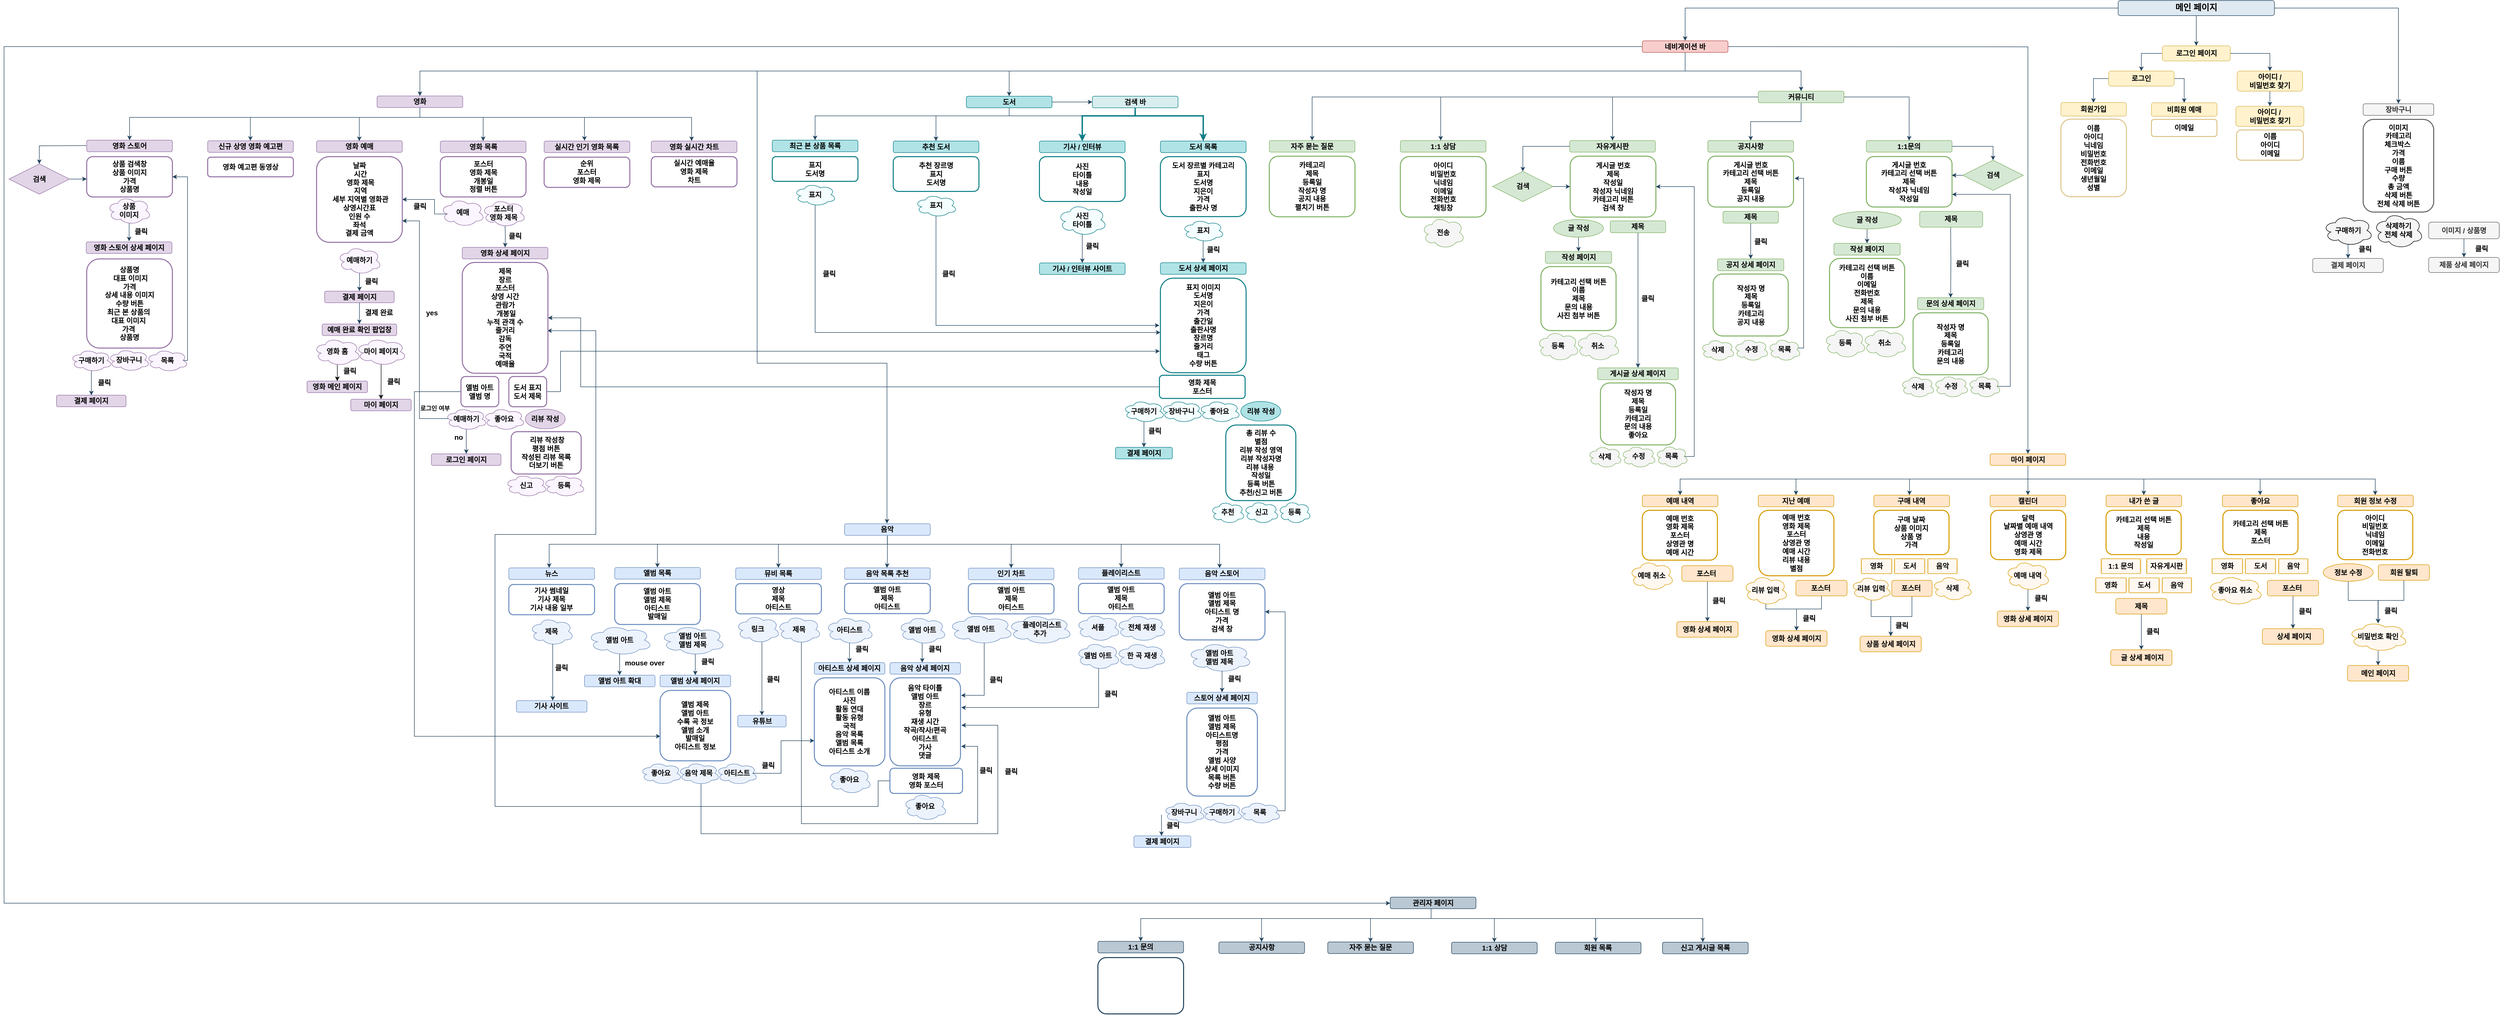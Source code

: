 <mxfile version="24.7.6">
  <diagram id="C5RBs43oDa-KdzZeNtuy" name="Page-1">
    <mxGraphModel dx="6512" dy="1369" grid="1" gridSize="10" guides="1" tooltips="1" connect="1" arrows="1" fold="1" page="1" pageScale="1" pageWidth="827" pageHeight="1169" math="0" shadow="0">
      <root>
        <mxCell id="WIyWlLk6GJQsqaUBKTNV-0" />
        <mxCell id="WIyWlLk6GJQsqaUBKTNV-1" parent="WIyWlLk6GJQsqaUBKTNV-0" />
        <mxCell id="oJDhNyeH8wBqLmoe7c0t-26" value="" style="edgeStyle=orthogonalEdgeStyle;rounded=0;orthogonalLoop=1;jettySize=auto;html=1;entryX=0.005;entryY=0.651;entryDx=0;entryDy=0;entryPerimeter=0;strokeColor=#23445d;" edge="1" parent="WIyWlLk6GJQsqaUBKTNV-1" source="E3FHki-WwOboz5_hfV8X-302" target="E3FHki-WwOboz5_hfV8X-217">
          <mxGeometry relative="1" as="geometry">
            <mxPoint x="-2874" y="917" as="sourcePoint" />
            <mxPoint x="-2966" y="1590" as="targetPoint" />
            <Array as="points">
              <mxPoint x="-2966" y="917" />
              <mxPoint x="-2966" y="1601" />
            </Array>
          </mxGeometry>
        </mxCell>
        <mxCell id="E3FHki-WwOboz5_hfV8X-309" value="" style="edgeStyle=orthogonalEdgeStyle;rounded=0;orthogonalLoop=1;jettySize=auto;html=1;fontFamily=Helvetica;fontSize=12;fontColor=default;exitX=0.16;exitY=0.55;exitDx=0;exitDy=0;exitPerimeter=0;strokeColor=#23445d;entryX=1;entryY=0.75;entryDx=0;entryDy=0;" parent="WIyWlLk6GJQsqaUBKTNV-1" target="E3FHki-WwOboz5_hfV8X-289" edge="1">
          <mxGeometry relative="1" as="geometry">
            <mxPoint x="-2896" y="970" as="sourcePoint" />
            <mxPoint x="-2986" y="941" as="targetPoint" />
            <Array as="points">
              <mxPoint x="-2956" y="970" />
              <mxPoint x="-2956" y="578" />
            </Array>
          </mxGeometry>
        </mxCell>
        <mxCell id="E3FHki-WwOboz5_hfV8X-295" value="" style="edgeStyle=orthogonalEdgeStyle;rounded=0;orthogonalLoop=1;jettySize=auto;html=1;fontFamily=Helvetica;fontSize=12;fontColor=default;exitX=0.498;exitY=0.925;exitDx=0;exitDy=0;exitPerimeter=0;strokeColor=#23445d;" parent="WIyWlLk6GJQsqaUBKTNV-1" target="E3FHki-WwOboz5_hfV8X-296" edge="1">
          <mxGeometry relative="1" as="geometry">
            <mxPoint x="-2786" y="585.5" as="sourcePoint" />
          </mxGeometry>
        </mxCell>
        <mxCell id="E3FHki-WwOboz5_hfV8X-262" value="" style="edgeStyle=orthogonalEdgeStyle;rounded=0;orthogonalLoop=1;jettySize=auto;html=1;fontFamily=Helvetica;fontSize=12;fontColor=default;exitX=0.498;exitY=0.897;exitDx=0;exitDy=0;exitPerimeter=0;strokeColor=#23445d;" parent="WIyWlLk6GJQsqaUBKTNV-1" edge="1">
          <mxGeometry relative="1" as="geometry">
            <mxPoint x="-1483.8" y="1756.43" as="sourcePoint" />
            <mxPoint x="-1483.8" y="1798.43" as="targetPoint" />
          </mxGeometry>
        </mxCell>
        <mxCell id="E3FHki-WwOboz5_hfV8X-230" value="" style="edgeStyle=orthogonalEdgeStyle;rounded=0;orthogonalLoop=1;jettySize=auto;html=1;fontFamily=Helvetica;fontSize=12;fontColor=default;exitX=0.55;exitY=0.95;exitDx=0;exitDy=0;exitPerimeter=0;strokeColor=#23445d;entryX=1.013;entryY=0.538;entryDx=0;entryDy=0;entryPerimeter=0;" parent="WIyWlLk6GJQsqaUBKTNV-1" source="E3FHki-WwOboz5_hfV8X-227" target="E3FHki-WwOboz5_hfV8X-169" edge="1">
          <mxGeometry relative="1" as="geometry">
            <mxPoint x="-2328.56" y="1692.43" as="sourcePoint" />
            <mxPoint x="-1878.56" y="1579.43" as="targetPoint" />
            <Array as="points">
              <mxPoint x="-2397.56" y="1794.09" />
              <mxPoint x="-1808.56" y="1794.09" />
              <mxPoint x="-1808.56" y="1579.09" />
            </Array>
          </mxGeometry>
        </mxCell>
        <mxCell id="E3FHki-WwOboz5_hfV8X-203" value="" style="edgeStyle=orthogonalEdgeStyle;rounded=0;orthogonalLoop=1;jettySize=auto;html=1;fontFamily=Helvetica;fontSize=12;fontColor=default;strokeColor=#23445d;exitX=0.515;exitY=0.924;exitDx=0;exitDy=0;exitPerimeter=0;entryX=0.5;entryY=0;entryDx=0;entryDy=0;" parent="WIyWlLk6GJQsqaUBKTNV-1" source="E3FHki-WwOboz5_hfV8X-195" target="E3FHki-WwOboz5_hfV8X-201" edge="1">
          <mxGeometry relative="1" as="geometry">
            <mxPoint x="-2288.56" y="1419.43" as="sourcePoint" />
            <mxPoint x="-2288.56" y="1454.43" as="targetPoint" />
            <Array as="points">
              <mxPoint x="-2276.56" y="1411.43" />
            </Array>
          </mxGeometry>
        </mxCell>
        <mxCell id="E3FHki-WwOboz5_hfV8X-113" value="" style="edgeStyle=orthogonalEdgeStyle;rounded=0;orthogonalLoop=1;jettySize=auto;html=1;strokeColor=#23445d;" parent="WIyWlLk6GJQsqaUBKTNV-1" edge="1">
          <mxGeometry relative="1" as="geometry">
            <mxPoint x="-1641.12" y="369.5" as="sourcePoint" />
            <mxPoint x="-1641.1" y="419" as="targetPoint" />
            <Array as="points">
              <mxPoint x="-1641.24" y="416" />
            </Array>
          </mxGeometry>
        </mxCell>
        <mxCell id="ooVw9LdMY0Mfpqag8ppf-5" value="" style="edgeStyle=orthogonalEdgeStyle;rounded=0;orthogonalLoop=1;jettySize=auto;html=1;strokeColor=#23445D;" parent="WIyWlLk6GJQsqaUBKTNV-1" source="ooVw9LdMY0Mfpqag8ppf-3" target="ooVw9LdMY0Mfpqag8ppf-4" edge="1">
          <mxGeometry relative="1" as="geometry" />
        </mxCell>
        <mxCell id="ooVw9LdMY0Mfpqag8ppf-7" value="" style="edgeStyle=orthogonalEdgeStyle;rounded=0;orthogonalLoop=1;jettySize=auto;html=1;strokeColor=#23445D;" parent="WIyWlLk6GJQsqaUBKTNV-1" source="ooVw9LdMY0Mfpqag8ppf-3" target="ooVw9LdMY0Mfpqag8ppf-6" edge="1">
          <mxGeometry relative="1" as="geometry" />
        </mxCell>
        <mxCell id="ooVw9LdMY0Mfpqag8ppf-9" value="" style="edgeStyle=orthogonalEdgeStyle;rounded=0;orthogonalLoop=1;jettySize=auto;html=1;strokeColor=#23445D;" parent="WIyWlLk6GJQsqaUBKTNV-1" source="ooVw9LdMY0Mfpqag8ppf-3" target="ooVw9LdMY0Mfpqag8ppf-8" edge="1">
          <mxGeometry relative="1" as="geometry" />
        </mxCell>
        <mxCell id="ooVw9LdMY0Mfpqag8ppf-3" value="&lt;font size=&quot;1&quot; color=&quot;#000000&quot;&gt;&lt;b style=&quot;font-size: 17px;&quot;&gt;메인 페이지&lt;/b&gt;&lt;/font&gt;" style="rounded=1;whiteSpace=wrap;html=1;labelBackgroundColor=none;fillColor=#dfe9f1;strokeColor=#23445d;fontSize=14;" parent="WIyWlLk6GJQsqaUBKTNV-1" vertex="1">
          <mxGeometry x="414" y="140" width="310" height="30" as="geometry" />
        </mxCell>
        <mxCell id="ooVw9LdMY0Mfpqag8ppf-4" value="장바구니" style="whiteSpace=wrap;html=1;rounded=1;labelBackgroundColor=none;fontStyle=1;fontSize=14;fillColor=#f5f5f5;fontColor=#333333;strokeColor=#666666;" parent="WIyWlLk6GJQsqaUBKTNV-1" vertex="1">
          <mxGeometry x="900" y="345" width="140" height="23" as="geometry" />
        </mxCell>
        <mxCell id="ooVw9LdMY0Mfpqag8ppf-73" value="" style="edgeStyle=orthogonalEdgeStyle;rounded=0;orthogonalLoop=1;jettySize=auto;html=1;strokeColor=#23445D;" parent="WIyWlLk6GJQsqaUBKTNV-1" source="ooVw9LdMY0Mfpqag8ppf-6" target="ooVw9LdMY0Mfpqag8ppf-14" edge="1">
          <mxGeometry relative="1" as="geometry" />
        </mxCell>
        <mxCell id="ooVw9LdMY0Mfpqag8ppf-74" value="" style="edgeStyle=orthogonalEdgeStyle;rounded=0;orthogonalLoop=1;jettySize=auto;html=1;strokeColor=#23445D;" parent="WIyWlLk6GJQsqaUBKTNV-1" source="ooVw9LdMY0Mfpqag8ppf-6" target="ooVw9LdMY0Mfpqag8ppf-15" edge="1">
          <mxGeometry relative="1" as="geometry">
            <Array as="points">
              <mxPoint x="460" y="245" />
            </Array>
          </mxGeometry>
        </mxCell>
        <mxCell id="ooVw9LdMY0Mfpqag8ppf-6" value="로그인 페이지" style="whiteSpace=wrap;html=1;fillColor=#fff2cc;strokeColor=#d6b656;rounded=1;labelBackgroundColor=none;fontStyle=1;fontFamily=Helvetica;fontSize=14;" parent="WIyWlLk6GJQsqaUBKTNV-1" vertex="1">
          <mxGeometry x="501.5" y="230" width="135" height="30" as="geometry" />
        </mxCell>
        <mxCell id="ooVw9LdMY0Mfpqag8ppf-39" value="" style="edgeStyle=orthogonalEdgeStyle;rounded=0;orthogonalLoop=1;jettySize=auto;html=1;strokeColor=#23445D;entryX=0.5;entryY=0;entryDx=0;entryDy=0;" parent="WIyWlLk6GJQsqaUBKTNV-1" target="ooVw9LdMY0Mfpqag8ppf-38" edge="1">
          <mxGeometry relative="1" as="geometry">
            <mxPoint x="-363" y="231.524" as="sourcePoint" />
            <mxPoint x="202" y="640" as="targetPoint" />
          </mxGeometry>
        </mxCell>
        <mxCell id="ooVw9LdMY0Mfpqag8ppf-41" value="" style="edgeStyle=orthogonalEdgeStyle;rounded=0;orthogonalLoop=1;jettySize=auto;html=1;strokeColor=#23445D;exitX=0;exitY=0.5;exitDx=0;exitDy=0;" parent="WIyWlLk6GJQsqaUBKTNV-1" source="ooVw9LdMY0Mfpqag8ppf-8" target="ooVw9LdMY0Mfpqag8ppf-40" edge="1">
          <mxGeometry relative="1" as="geometry">
            <mxPoint x="-930" y="242.999" as="sourcePoint" />
            <Array as="points">
              <mxPoint x="-3780" y="232" />
              <mxPoint x="-3780" y="1932" />
            </Array>
          </mxGeometry>
        </mxCell>
        <mxCell id="ooVw9LdMY0Mfpqag8ppf-56" value="" style="edgeStyle=orthogonalEdgeStyle;rounded=0;orthogonalLoop=1;jettySize=auto;html=1;strokeColor=#23445D;entryX=0.5;entryY=0;entryDx=0;entryDy=0;" parent="WIyWlLk6GJQsqaUBKTNV-1" source="ooVw9LdMY0Mfpqag8ppf-8" target="ooVw9LdMY0Mfpqag8ppf-47" edge="1">
          <mxGeometry relative="1" as="geometry">
            <mxPoint x="-445.0" y="323" as="targetPoint" />
            <Array as="points">
              <mxPoint x="-445" y="280" />
              <mxPoint x="-215" y="280" />
            </Array>
          </mxGeometry>
        </mxCell>
        <mxCell id="ooVw9LdMY0Mfpqag8ppf-58" value="" style="edgeStyle=orthogonalEdgeStyle;rounded=0;orthogonalLoop=1;jettySize=auto;html=1;strokeColor=#23445D;exitX=0.5;exitY=1;exitDx=0;exitDy=0;entryX=0.5;entryY=0;entryDx=0;entryDy=0;" parent="WIyWlLk6GJQsqaUBKTNV-1" source="ooVw9LdMY0Mfpqag8ppf-8" edge="1" target="E3FHki-WwOboz5_hfV8X-272">
          <mxGeometry relative="1" as="geometry">
            <mxPoint x="-2610" y="320" as="targetPoint" />
            <Array as="points">
              <mxPoint x="-445" y="280" />
              <mxPoint x="-2955" y="280" />
            </Array>
            <mxPoint x="-865" y="242.5" as="sourcePoint" />
          </mxGeometry>
        </mxCell>
        <mxCell id="ooVw9LdMY0Mfpqag8ppf-8" value="네비게이션 바" style="rounded=1;whiteSpace=wrap;html=1;fillColor=#f8cecc;strokeColor=#b85450;labelBackgroundColor=none;fontStyle=1;fontSize=14;" parent="WIyWlLk6GJQsqaUBKTNV-1" vertex="1">
          <mxGeometry x="-530" y="220" width="170" height="23" as="geometry" />
        </mxCell>
        <mxCell id="ooVw9LdMY0Mfpqag8ppf-29" value="" style="edgeStyle=orthogonalEdgeStyle;rounded=0;orthogonalLoop=1;jettySize=auto;html=1;strokeColor=#23445D;" parent="WIyWlLk6GJQsqaUBKTNV-1" source="ooVw9LdMY0Mfpqag8ppf-14" target="ooVw9LdMY0Mfpqag8ppf-28" edge="1">
          <mxGeometry relative="1" as="geometry" />
        </mxCell>
        <mxCell id="ooVw9LdMY0Mfpqag8ppf-14" value="아이디 /&lt;div style=&quot;font-size: 14px;&quot;&gt;비밀번호 찾기&lt;/div&gt;" style="whiteSpace=wrap;html=1;fillColor=#fff2cc;strokeColor=#d6b656;rounded=1;labelBackgroundColor=none;fontStyle=1;fontFamily=Helvetica;fontSize=14;" parent="WIyWlLk6GJQsqaUBKTNV-1" vertex="1">
          <mxGeometry x="650" y="280" width="130" height="40" as="geometry" />
        </mxCell>
        <mxCell id="ooVw9LdMY0Mfpqag8ppf-21" value="" style="edgeStyle=orthogonalEdgeStyle;rounded=0;orthogonalLoop=1;jettySize=auto;html=1;strokeColor=#23445D;exitX=0;exitY=0.5;exitDx=0;exitDy=0;" parent="WIyWlLk6GJQsqaUBKTNV-1" source="ooVw9LdMY0Mfpqag8ppf-15" edge="1">
          <mxGeometry relative="1" as="geometry">
            <mxPoint x="365" y="343" as="targetPoint" />
            <mxPoint x="420" y="295.0" as="sourcePoint" />
            <Array as="points">
              <mxPoint x="365" y="295" />
            </Array>
          </mxGeometry>
        </mxCell>
        <mxCell id="ooVw9LdMY0Mfpqag8ppf-26" value="" style="edgeStyle=orthogonalEdgeStyle;rounded=0;orthogonalLoop=1;jettySize=auto;html=1;strokeColor=#23445D;exitX=1;exitY=0.5;exitDx=0;exitDy=0;" parent="WIyWlLk6GJQsqaUBKTNV-1" source="ooVw9LdMY0Mfpqag8ppf-15" target="ooVw9LdMY0Mfpqag8ppf-25" edge="1">
          <mxGeometry relative="1" as="geometry" />
        </mxCell>
        <mxCell id="ooVw9LdMY0Mfpqag8ppf-15" value="로그인" style="whiteSpace=wrap;html=1;fillColor=#fff2cc;strokeColor=#d6b656;rounded=1;labelBackgroundColor=none;fontStyle=1;fontFamily=Helvetica;fontSize=14;" parent="WIyWlLk6GJQsqaUBKTNV-1" vertex="1">
          <mxGeometry x="395" y="280" width="130" height="30" as="geometry" />
        </mxCell>
        <mxCell id="ooVw9LdMY0Mfpqag8ppf-20" value="회원가입" style="whiteSpace=wrap;html=1;fillColor=#fff2cc;strokeColor=#d6b656;rounded=1;labelBackgroundColor=none;fontStyle=1;fontFamily=Helvetica;fontSize=14;" parent="WIyWlLk6GJQsqaUBKTNV-1" vertex="1">
          <mxGeometry x="300.38" y="342.5" width="130" height="27" as="geometry" />
        </mxCell>
        <mxCell id="ooVw9LdMY0Mfpqag8ppf-25" value="비회원 예매" style="whiteSpace=wrap;html=1;fillColor=#fff2cc;strokeColor=#d6b656;rounded=1;labelBackgroundColor=none;fontStyle=1;fontFamily=Helvetica;fontSize=14;" parent="WIyWlLk6GJQsqaUBKTNV-1" vertex="1">
          <mxGeometry x="480" y="343" width="130" height="27" as="geometry" />
        </mxCell>
        <mxCell id="ooVw9LdMY0Mfpqag8ppf-28" value="아이디 /&amp;nbsp;&lt;div&gt;비밀번호 찾기&lt;/div&gt;" style="whiteSpace=wrap;html=1;fillColor=#fff2cc;strokeColor=#d6b656;rounded=1;labelBackgroundColor=none;fontStyle=1;fontFamily=Helvetica;fontSize=14;" parent="WIyWlLk6GJQsqaUBKTNV-1" vertex="1">
          <mxGeometry x="647.5" y="350" width="135" height="40" as="geometry" />
        </mxCell>
        <mxCell id="ooVw9LdMY0Mfpqag8ppf-30" value="&lt;h4 style=&quot;font-size: 14px;&quot;&gt;&lt;b style=&quot;font-size: 14px;&quot;&gt;이름&lt;br style=&quot;font-size: 14px;&quot;&gt;&lt;/b&gt;&lt;b style=&quot;font-size: 14px;&quot;&gt;아이디&lt;br style=&quot;font-size: 14px;&quot;&gt;&lt;/b&gt;&lt;b style=&quot;font-size: 14px;&quot;&gt;이메일&lt;/b&gt;&lt;/h4&gt;" style="rounded=1;whiteSpace=wrap;html=1;strokeWidth=2;strokeColor=#ddc58d;fontSize=14;" parent="WIyWlLk6GJQsqaUBKTNV-1" vertex="1">
          <mxGeometry x="649" y="397" width="132.5" height="60" as="geometry" />
        </mxCell>
        <mxCell id="ooVw9LdMY0Mfpqag8ppf-35" value="&lt;font style=&quot;font-size: 14px;&quot;&gt;이름&lt;br&gt;아이디&lt;/font&gt;&lt;div&gt;&lt;font style=&quot;font-size: 14px;&quot;&gt;닉네임&lt;br&gt;비밀번호&lt;br&gt;전화번호&lt;br&gt;이메일&lt;br&gt;생년월일&lt;br&gt;성별&lt;br&gt;&lt;/font&gt;&lt;/div&gt;" style="rounded=1;whiteSpace=wrap;html=1;strokeWidth=2;strokeColor=#ddc58d;textShadow=0;spacingTop=0;fontStyle=1;fontFamily=Helvetica;" parent="WIyWlLk6GJQsqaUBKTNV-1" vertex="1">
          <mxGeometry x="300.38" y="375.5" width="130" height="154" as="geometry" />
        </mxCell>
        <mxCell id="ooVw9LdMY0Mfpqag8ppf-36" value="&lt;h4 style=&quot;font-size: 14px;&quot;&gt;&lt;b style=&quot;font-size: 14px;&quot;&gt;이메일&lt;/b&gt;&lt;/h4&gt;" style="rounded=1;whiteSpace=wrap;html=1;strokeWidth=2;strokeColor=#ddc58d;fontSize=14;" parent="WIyWlLk6GJQsqaUBKTNV-1" vertex="1">
          <mxGeometry x="480" y="376" width="130" height="34" as="geometry" />
        </mxCell>
        <mxCell id="ooVw9LdMY0Mfpqag8ppf-37" style="edgeStyle=orthogonalEdgeStyle;rounded=0;orthogonalLoop=1;jettySize=auto;html=1;exitX=0.5;exitY=1;exitDx=0;exitDy=0;strokeColor=#23445D;" parent="WIyWlLk6GJQsqaUBKTNV-1" edge="1">
          <mxGeometry relative="1" as="geometry">
            <mxPoint x="340" y="483.0" as="sourcePoint" />
            <mxPoint x="340" y="483.0" as="targetPoint" />
          </mxGeometry>
        </mxCell>
        <mxCell id="yAGb6boS0XsB3zwFrY38-3" value="" style="edgeStyle=orthogonalEdgeStyle;rounded=0;orthogonalLoop=1;jettySize=auto;html=1;exitX=0.5;exitY=1;exitDx=0;exitDy=0;strokeColor=#23445d;" parent="WIyWlLk6GJQsqaUBKTNV-1" source="ooVw9LdMY0Mfpqag8ppf-38" target="yAGb6boS0XsB3zwFrY38-1" edge="1">
          <mxGeometry relative="1" as="geometry">
            <mxPoint x="84.44" y="1065" as="sourcePoint" />
            <Array as="points">
              <mxPoint x="235" y="1090" />
              <mxPoint x="924" y="1090" />
            </Array>
          </mxGeometry>
        </mxCell>
        <mxCell id="yAGb6boS0XsB3zwFrY38-12" value="" style="edgeStyle=orthogonalEdgeStyle;rounded=0;orthogonalLoop=1;jettySize=auto;html=1;strokeColor=#23445d;" parent="WIyWlLk6GJQsqaUBKTNV-1" source="ooVw9LdMY0Mfpqag8ppf-38" target="yAGb6boS0XsB3zwFrY38-11" edge="1">
          <mxGeometry relative="1" as="geometry" />
        </mxCell>
        <mxCell id="yAGb6boS0XsB3zwFrY38-29" value="" style="edgeStyle=orthogonalEdgeStyle;rounded=0;orthogonalLoop=1;jettySize=auto;html=1;exitX=0.5;exitY=1;exitDx=0;exitDy=0;strokeColor=#23445d;" parent="WIyWlLk6GJQsqaUBKTNV-1" source="ooVw9LdMY0Mfpqag8ppf-38" target="yAGb6boS0XsB3zwFrY38-28" edge="1">
          <mxGeometry relative="1" as="geometry">
            <mxPoint x="285" y="1063" as="sourcePoint" />
            <Array as="points">
              <mxPoint x="235" y="1090" />
              <mxPoint x="-455" y="1090" />
            </Array>
          </mxGeometry>
        </mxCell>
        <mxCell id="ooVw9LdMY0Mfpqag8ppf-38" value="마이 페이지" style="rounded=1;whiteSpace=wrap;html=1;labelBackgroundColor=none;fontStyle=1;fillColor=#ffe6cc;strokeColor=#d79b00;fontSize=14;" parent="WIyWlLk6GJQsqaUBKTNV-1" vertex="1">
          <mxGeometry x="160" y="1040" width="150" height="23" as="geometry" />
        </mxCell>
        <mxCell id="ooVw9LdMY0Mfpqag8ppf-40" value="관리자 페이지" style="rounded=1;whiteSpace=wrap;html=1;fillColor=#bac8d3;strokeColor=#23445d;labelBackgroundColor=none;fontStyle=1;fontSize=14;" parent="WIyWlLk6GJQsqaUBKTNV-1" vertex="1">
          <mxGeometry x="-1030" y="1920" width="170" height="23" as="geometry" />
        </mxCell>
        <mxCell id="ooVw9LdMY0Mfpqag8ppf-65" value="" style="edgeStyle=orthogonalEdgeStyle;rounded=0;orthogonalLoop=1;jettySize=auto;html=1;strokeColor=#23445D;" parent="WIyWlLk6GJQsqaUBKTNV-1" source="ooVw9LdMY0Mfpqag8ppf-47" target="ooVw9LdMY0Mfpqag8ppf-64" edge="1">
          <mxGeometry relative="1" as="geometry" />
        </mxCell>
        <mxCell id="ooVw9LdMY0Mfpqag8ppf-68" value="" style="edgeStyle=orthogonalEdgeStyle;rounded=0;orthogonalLoop=1;jettySize=auto;html=1;strokeColor=#23445D;" parent="WIyWlLk6GJQsqaUBKTNV-1" source="ooVw9LdMY0Mfpqag8ppf-47" target="ooVw9LdMY0Mfpqag8ppf-67" edge="1">
          <mxGeometry relative="1" as="geometry" />
        </mxCell>
        <mxCell id="oJDhNyeH8wBqLmoe7c0t-62" value="" style="edgeStyle=orthogonalEdgeStyle;rounded=0;orthogonalLoop=1;jettySize=auto;html=1;strokeColor=#23445d;" edge="1" parent="WIyWlLk6GJQsqaUBKTNV-1" source="ooVw9LdMY0Mfpqag8ppf-47" target="oJDhNyeH8wBqLmoe7c0t-61">
          <mxGeometry relative="1" as="geometry" />
        </mxCell>
        <mxCell id="ooVw9LdMY0Mfpqag8ppf-47" value="커뮤니티" style="rounded=1;whiteSpace=wrap;html=1;fillColor=#d5e8d4;strokeColor=#82b366;labelBackgroundColor=none;fontStyle=1;fontSize=14;" parent="WIyWlLk6GJQsqaUBKTNV-1" vertex="1">
          <mxGeometry x="-300" y="320" width="170" height="23" as="geometry" />
        </mxCell>
        <mxCell id="E3FHki-WwOboz5_hfV8X-72" value="" style="edgeStyle=orthogonalEdgeStyle;rounded=0;orthogonalLoop=1;jettySize=auto;html=1;fontFamily=Helvetica;fontSize=12;fontColor=default;strokeColor=#23445d;" parent="WIyWlLk6GJQsqaUBKTNV-1" source="ooVw9LdMY0Mfpqag8ppf-51" target="E3FHki-WwOboz5_hfV8X-71" edge="1">
          <mxGeometry relative="1" as="geometry">
            <Array as="points">
              <mxPoint x="-2028.56" y="1219.43" />
              <mxPoint x="-1368.56" y="1219.43" />
            </Array>
          </mxGeometry>
        </mxCell>
        <mxCell id="E3FHki-WwOboz5_hfV8X-74" value="" style="edgeStyle=orthogonalEdgeStyle;rounded=0;orthogonalLoop=1;jettySize=auto;html=1;fontFamily=Helvetica;fontSize=12;fontColor=default;strokeColor=#23445d;" parent="WIyWlLk6GJQsqaUBKTNV-1" source="ooVw9LdMY0Mfpqag8ppf-51" target="E3FHki-WwOboz5_hfV8X-73" edge="1">
          <mxGeometry relative="1" as="geometry">
            <Array as="points">
              <mxPoint x="-2028.56" y="1219.43" />
              <mxPoint x="-2698.56" y="1219.43" />
            </Array>
          </mxGeometry>
        </mxCell>
        <mxCell id="E3FHki-WwOboz5_hfV8X-157" value="" style="edgeStyle=orthogonalEdgeStyle;rounded=0;orthogonalLoop=1;jettySize=auto;html=1;fontFamily=Helvetica;fontSize=12;fontColor=default;strokeColor=#23445d;" parent="WIyWlLk6GJQsqaUBKTNV-1" source="ooVw9LdMY0Mfpqag8ppf-51" target="E3FHki-WwOboz5_hfV8X-155" edge="1">
          <mxGeometry relative="1" as="geometry">
            <Array as="points">
              <mxPoint x="-2028.56" y="1248.12" />
              <mxPoint x="-2028.56" y="1248.12" />
            </Array>
          </mxGeometry>
        </mxCell>
        <mxCell id="ooVw9LdMY0Mfpqag8ppf-51" value="음악" style="rounded=1;whiteSpace=wrap;html=1;fillColor=#dae8fc;strokeColor=#6c8ebf;labelBackgroundColor=none;fontStyle=1;fontSize=14;" parent="WIyWlLk6GJQsqaUBKTNV-1" vertex="1">
          <mxGeometry x="-2112.56" y="1178.75" width="170" height="23" as="geometry" />
        </mxCell>
        <mxCell id="E3FHki-WwOboz5_hfV8X-88" value="" style="edgeStyle=orthogonalEdgeStyle;rounded=0;orthogonalLoop=1;jettySize=auto;html=1;fontFamily=Helvetica;fontSize=12;fontColor=default;strokeColor=#23445d;" parent="WIyWlLk6GJQsqaUBKTNV-1" source="ooVw9LdMY0Mfpqag8ppf-52" target="E3FHki-WwOboz5_hfV8X-87" edge="1">
          <mxGeometry relative="1" as="geometry" />
        </mxCell>
        <mxCell id="E3FHki-WwOboz5_hfV8X-90" value="" style="edgeStyle=orthogonalEdgeStyle;rounded=0;orthogonalLoop=1;jettySize=auto;html=1;fontFamily=Helvetica;fontSize=12;fontColor=default;strokeColor=#23445d;" parent="WIyWlLk6GJQsqaUBKTNV-1" source="ooVw9LdMY0Mfpqag8ppf-52" target="E3FHki-WwOboz5_hfV8X-89" edge="1">
          <mxGeometry relative="1" as="geometry">
            <Array as="points">
              <mxPoint x="-1786" y="369" />
              <mxPoint x="-1401" y="369" />
            </Array>
          </mxGeometry>
        </mxCell>
        <mxCell id="E3FHki-WwOboz5_hfV8X-92" value="" style="edgeStyle=orthogonalEdgeStyle;rounded=0;orthogonalLoop=1;jettySize=auto;html=1;fontFamily=Helvetica;fontSize=12;fontColor=default;strokeColor=#23445d;" parent="WIyWlLk6GJQsqaUBKTNV-1" source="ooVw9LdMY0Mfpqag8ppf-52" target="E3FHki-WwOboz5_hfV8X-91" edge="1">
          <mxGeometry relative="1" as="geometry">
            <Array as="points">
              <mxPoint x="-1786" y="369" />
              <mxPoint x="-2171" y="369" />
            </Array>
          </mxGeometry>
        </mxCell>
        <mxCell id="ooVw9LdMY0Mfpqag8ppf-52" value="도서" style="rounded=1;whiteSpace=wrap;html=1;fillColor=#b0e3e6;strokeColor=#0e8088;labelBackgroundColor=none;fontStyle=1;fontSize=14;" parent="WIyWlLk6GJQsqaUBKTNV-1" vertex="1">
          <mxGeometry x="-1871" y="330" width="170" height="23" as="geometry" />
        </mxCell>
        <mxCell id="ooVw9LdMY0Mfpqag8ppf-64" value="공지사항" style="rounded=1;whiteSpace=wrap;html=1;fillColor=#d5e8d4;strokeColor=#82b366;labelBackgroundColor=none;fontStyle=1;fontSize=14;" parent="WIyWlLk6GJQsqaUBKTNV-1" vertex="1">
          <mxGeometry x="-400" y="418" width="170" height="23" as="geometry" />
        </mxCell>
        <mxCell id="ooVw9LdMY0Mfpqag8ppf-67" value="1:1문의" style="rounded=1;whiteSpace=wrap;html=1;fillColor=#d5e8d4;strokeColor=#82b366;labelBackgroundColor=none;fontStyle=1;fontSize=14;" parent="WIyWlLk6GJQsqaUBKTNV-1" vertex="1">
          <mxGeometry x="-85.56" y="418" width="170" height="23" as="geometry" />
        </mxCell>
        <mxCell id="E3FHki-WwOboz5_hfV8X-2" value="" style="edgeStyle=orthogonalEdgeStyle;rounded=0;orthogonalLoop=1;jettySize=auto;html=1;entryX=0.5;entryY=0;entryDx=0;entryDy=0;strokeColor=#23445d;" parent="WIyWlLk6GJQsqaUBKTNV-1" source="ooVw9LdMY0Mfpqag8ppf-69" target="c22HlbpBZtG6M4ogobQb-69" edge="1">
          <mxGeometry relative="1" as="geometry">
            <mxPoint x="-424.06" y="429.5" as="targetPoint" />
          </mxGeometry>
        </mxCell>
        <mxCell id="ooVw9LdMY0Mfpqag8ppf-69" value="자유게시판" style="rounded=1;whiteSpace=wrap;html=1;fillColor=#d5e8d4;strokeColor=#82b366;labelBackgroundColor=none;fontStyle=1;fontSize=14;" parent="WIyWlLk6GJQsqaUBKTNV-1" vertex="1">
          <mxGeometry x="-674.06" y="418" width="170" height="23" as="geometry" />
        </mxCell>
        <mxCell id="ooVw9LdMY0Mfpqag8ppf-71" value="&lt;span id=&quot;docs-internal-guid-21f7aed0-7fff-f2a8-6124-d57b1509e031&quot; style=&quot;font-size: 14px;&quot;&gt;&lt;h4 style=&quot;line-height: 1.2; margin-top: 0pt; margin-bottom: 0pt; font-size: 14px;&quot;&gt;&lt;span style=&quot;font-family: &amp;quot;Noto Sans KR&amp;quot;, sans-serif; background-color: transparent; font-variant-numeric: normal; font-variant-east-asian: normal; font-variant-alternates: normal; font-variant-position: normal; vertical-align: baseline; white-space-collapse: preserve; font-size: 14px;&quot;&gt;&lt;b style=&quot;font-size: 14px;&quot;&gt;게시글 번호&lt;br style=&quot;font-size: 14px;&quot;&gt;&lt;/b&gt;&lt;/span&gt;&lt;span style=&quot;font-family: &amp;quot;Noto Sans KR&amp;quot;, sans-serif; background-color: transparent; font-variant-numeric: normal; font-variant-east-asian: normal; font-variant-alternates: normal; font-variant-position: normal; vertical-align: baseline; white-space-collapse: preserve; font-size: 14px;&quot;&gt;&lt;b style=&quot;font-size: 14px;&quot;&gt;카테고리 선택 버튼&lt;br style=&quot;font-size: 14px;&quot;&gt;&lt;/b&gt;&lt;/span&gt;&lt;span style=&quot;font-family: &amp;quot;Noto Sans KR&amp;quot;, sans-serif; background-color: transparent; font-variant-numeric: normal; font-variant-east-asian: normal; font-variant-alternates: normal; font-variant-position: normal; vertical-align: baseline; white-space-collapse: preserve; font-size: 14px;&quot;&gt;&lt;b style=&quot;font-size: 14px;&quot;&gt;제목&lt;br style=&quot;font-size: 14px;&quot;&gt;&lt;/b&gt;&lt;/span&gt;&lt;span style=&quot;font-family: &amp;quot;Noto Sans KR&amp;quot;, sans-serif; background-color: transparent; font-variant-numeric: normal; font-variant-east-asian: normal; font-variant-alternates: normal; font-variant-position: normal; vertical-align: baseline; white-space-collapse: preserve; font-size: 14px;&quot;&gt;&lt;b style=&quot;font-size: 14px;&quot;&gt;등록일&lt;/b&gt;&lt;/span&gt;&lt;br&gt;&lt;/h4&gt;&lt;div&gt;&lt;span style=&quot;font-family: &amp;quot;Noto Sans KR&amp;quot;, sans-serif; background-color: transparent; font-variant-numeric: normal; font-variant-east-asian: normal; font-variant-alternates: normal; font-variant-position: normal; vertical-align: baseline; white-space-collapse: preserve; font-size: 14px;&quot;&gt;&lt;b style=&quot;font-size: 14px;&quot;&gt;공지 내용&lt;/b&gt;&lt;/span&gt;&lt;/div&gt;&lt;/span&gt;" style="rounded=1;whiteSpace=wrap;html=1;strokeWidth=2;strokeColor=#82b366;fontSize=14;" parent="WIyWlLk6GJQsqaUBKTNV-1" vertex="1">
          <mxGeometry x="-400" y="449" width="170" height="101" as="geometry" />
        </mxCell>
        <mxCell id="ooVw9LdMY0Mfpqag8ppf-72" value="&lt;span style=&quot;font-size: 14px;&quot; id=&quot;docs-internal-guid-21f7aed0-7fff-f2a8-6124-d57b1509e031&quot;&gt;&lt;h4 style=&quot;line-height: 1.2; margin-top: 0pt; margin-bottom: 0pt; font-size: 14px;&quot;&gt;&lt;span id=&quot;docs-internal-guid-90d0d671-7fff-7fe8-fb4d-e33a330dddbc&quot; style=&quot;font-size: 14px;&quot;&gt;&lt;h4 style=&quot;line-height: 1.2; margin-top: 0pt; margin-bottom: 0pt; font-size: 14px;&quot;&gt;&lt;font face=&quot;Helvetica&quot; style=&quot;font-size: 14px;&quot;&gt;&lt;span style=&quot;background-color: transparent; font-variant-numeric: normal; font-variant-east-asian: normal; font-variant-alternates: normal; font-variant-position: normal; vertical-align: baseline; white-space-collapse: preserve; font-size: 14px;&quot;&gt;게시글 번호&lt;br style=&quot;font-size: 14px;&quot;&gt;&lt;/span&gt;&lt;span style=&quot;background-color: transparent; font-variant-numeric: normal; font-variant-east-asian: normal; font-variant-alternates: normal; font-variant-position: normal; vertical-align: baseline; white-space-collapse: preserve; font-size: 14px;&quot;&gt;제목&lt;br style=&quot;font-size: 14px;&quot;&gt;&lt;/span&gt;&lt;span style=&quot;background-color: transparent; font-variant-numeric: normal; font-variant-east-asian: normal; font-variant-alternates: normal; font-variant-position: normal; vertical-align: baseline; white-space-collapse: preserve; font-size: 14px;&quot;&gt;작성일&lt;br style=&quot;font-size: 14px;&quot;&gt;&lt;/span&gt;&lt;span style=&quot;background-color: transparent; font-variant-numeric: normal; font-variant-east-asian: normal; font-variant-alternates: normal; font-variant-position: normal; vertical-align: baseline; white-space-collapse: preserve; font-size: 14px;&quot;&gt;작성자 닉네임&lt;/span&gt;&lt;span style=&quot;background-color: transparent; font-variant-numeric: normal; font-variant-east-asian: normal; font-variant-alternates: normal; font-variant-position: normal; vertical-align: baseline; white-space-collapse: preserve; font-size: 14px;&quot;&gt;&lt;br style=&quot;font-size: 14px;&quot;&gt;&lt;/span&gt;&lt;span style=&quot;background-color: transparent; font-variant-numeric: normal; font-variant-east-asian: normal; font-variant-alternates: normal; font-variant-position: normal; vertical-align: baseline; white-space-collapse: preserve; font-size: 14px;&quot;&gt;카테고리 버튼&lt;br style=&quot;font-size: 14px;&quot;&gt;&lt;/span&gt;&lt;span style=&quot;background-color: transparent; font-variant-numeric: normal; font-variant-east-asian: normal; font-variant-alternates: normal; font-variant-position: normal; vertical-align: baseline; white-space-collapse: preserve; font-size: 14px;&quot;&gt;검색 창&lt;/span&gt;&lt;/font&gt;&lt;/h4&gt;&lt;/span&gt;&lt;/h4&gt;&lt;/span&gt;" style="rounded=1;whiteSpace=wrap;html=1;strokeWidth=2;strokeColor=#82b366;fontSize=14;fontStyle=1" parent="WIyWlLk6GJQsqaUBKTNV-1" vertex="1">
          <mxGeometry x="-673.06" y="449" width="170" height="121" as="geometry" />
        </mxCell>
        <mxCell id="ooVw9LdMY0Mfpqag8ppf-77" value="&lt;h4 style=&quot;&quot;&gt;&lt;span id=&quot;docs-internal-guid-38c16f56-7fff-fe67-2785-babd536d0d52&quot; style=&quot;font-weight:normal;&quot;&gt;&lt;h4 style=&quot;line-height: 1.2; margin-top: 0pt; margin-bottom: 0pt;&quot;&gt;&lt;span style=&quot;font-family: &amp;quot;Noto Sans KR&amp;quot;, sans-serif; background-color: transparent; font-weight: 700; font-variant-numeric: normal; font-variant-east-asian: normal; font-variant-alternates: normal; font-variant-position: normal; vertical-align: baseline; white-space-collapse: preserve;&quot;&gt;이미지&lt;br&gt;&lt;/span&gt;&lt;span style=&quot;font-family: &amp;quot;Noto Sans KR&amp;quot;, sans-serif; background-color: transparent; font-weight: 700; font-variant-numeric: normal; font-variant-east-asian: normal; font-variant-alternates: normal; font-variant-position: normal; vertical-align: baseline; white-space-collapse: preserve;&quot;&gt;카테고리&lt;br&gt;&lt;/span&gt;&lt;span style=&quot;font-family: &amp;quot;Noto Sans KR&amp;quot;, sans-serif; background-color: transparent; font-weight: 700; font-variant-numeric: normal; font-variant-east-asian: normal; font-variant-alternates: normal; font-variant-position: normal; vertical-align: baseline; white-space-collapse: preserve;&quot;&gt;체크박스&amp;nbsp;&lt;br&gt;&lt;/span&gt;&lt;span style=&quot;font-family: &amp;quot;Noto Sans KR&amp;quot;, sans-serif; background-color: transparent; font-weight: 700; font-variant-numeric: normal; font-variant-east-asian: normal; font-variant-alternates: normal; font-variant-position: normal; vertical-align: baseline; white-space-collapse: preserve;&quot;&gt;가격&lt;br&gt;&lt;/span&gt;&lt;span style=&quot;font-family: &amp;quot;Noto Sans KR&amp;quot;, sans-serif; background-color: transparent; font-weight: 700; font-variant-numeric: normal; font-variant-east-asian: normal; font-variant-alternates: normal; font-variant-position: normal; vertical-align: baseline; white-space-collapse: preserve;&quot;&gt;이름&lt;br&gt;&lt;/span&gt;&lt;span style=&quot;font-family: &amp;quot;Noto Sans KR&amp;quot;, sans-serif; background-color: transparent; font-weight: 700; font-variant-numeric: normal; font-variant-east-asian: normal; font-variant-alternates: normal; font-variant-position: normal; vertical-align: baseline; white-space-collapse: preserve;&quot;&gt;구매 버튼&lt;br&gt;&lt;/span&gt;&lt;span style=&quot;font-family: &amp;quot;Noto Sans KR&amp;quot;, sans-serif; background-color: transparent; font-weight: 700; font-variant-numeric: normal; font-variant-east-asian: normal; font-variant-alternates: normal; font-variant-position: normal; vertical-align: baseline; white-space-collapse: preserve;&quot;&gt;수량&lt;br&gt;&lt;/span&gt;&lt;span style=&quot;font-family: &amp;quot;Noto Sans KR&amp;quot;, sans-serif; background-color: transparent; font-weight: 700; font-variant-numeric: normal; font-variant-east-asian: normal; font-variant-alternates: normal; font-variant-position: normal; vertical-align: baseline; white-space-collapse: preserve;&quot;&gt;총 금액&lt;/span&gt;&lt;/h4&gt;&lt;h4 style=&quot;line-height: 1.2; margin-top: 0pt; margin-bottom: 0pt;&quot;&gt;삭제 버튼&lt;/h4&gt;&lt;h4 style=&quot;line-height: 1.2; margin-top: 0pt; margin-bottom: 0pt;&quot;&gt;전체 삭제 버튼&lt;/h4&gt;&lt;/span&gt;&lt;/h4&gt;" style="rounded=1;whiteSpace=wrap;html=1;strokeWidth=2;strokeColor=#666666;fontSize=14;" parent="WIyWlLk6GJQsqaUBKTNV-1" vertex="1">
          <mxGeometry x="900" y="376" width="140" height="184" as="geometry" />
        </mxCell>
        <mxCell id="ooVw9LdMY0Mfpqag8ppf-95" value="" style="edgeStyle=orthogonalEdgeStyle;rounded=0;orthogonalLoop=1;jettySize=auto;html=1;strokeColor=#23445D;" parent="WIyWlLk6GJQsqaUBKTNV-1" source="ooVw9LdMY0Mfpqag8ppf-85" target="ooVw9LdMY0Mfpqag8ppf-94" edge="1">
          <mxGeometry relative="1" as="geometry" />
        </mxCell>
        <mxCell id="ooVw9LdMY0Mfpqag8ppf-85" value="이미지 / 상품명" style="whiteSpace=wrap;html=1;rounded=1;labelBackgroundColor=none;fontStyle=1;fontSize=14;fillColor=#f5f5f5;fontColor=#333333;strokeColor=#666666;fontFamily=Helvetica;" parent="WIyWlLk6GJQsqaUBKTNV-1" vertex="1">
          <mxGeometry x="1030" y="580" width="140" height="33" as="geometry" />
        </mxCell>
        <mxCell id="ooVw9LdMY0Mfpqag8ppf-94" value="제품 상세 페이지" style="whiteSpace=wrap;html=1;rounded=1;labelBackgroundColor=none;fontStyle=1;fontSize=14;fillColor=#f5f5f5;fontColor=#333333;strokeColor=#666666;fontFamily=Helvetica;" parent="WIyWlLk6GJQsqaUBKTNV-1" vertex="1">
          <mxGeometry x="1030" y="650" width="140" height="30" as="geometry" />
        </mxCell>
        <mxCell id="ooVw9LdMY0Mfpqag8ppf-98" value="&lt;font color=&quot;#000000&quot; style=&quot;font-size: 14px;&quot;&gt;클릭&lt;/font&gt;" style="text;html=1;align=center;verticalAlign=middle;whiteSpace=wrap;rounded=0;fontColor=#FFFFFF;fontStyle=1" parent="WIyWlLk6GJQsqaUBKTNV-1" vertex="1">
          <mxGeometry x="1100" y="613" width="70" height="40" as="geometry" />
        </mxCell>
        <mxCell id="E3FHki-WwOboz5_hfV8X-19" value="" style="edgeStyle=orthogonalEdgeStyle;rounded=0;orthogonalLoop=1;jettySize=auto;html=1;exitX=0.501;exitY=0.949;exitDx=0;exitDy=0;exitPerimeter=0;strokeColor=#23445d;" parent="WIyWlLk6GJQsqaUBKTNV-1" source="c22HlbpBZtG6M4ogobQb-5" target="E3FHki-WwOboz5_hfV8X-18" edge="1">
          <mxGeometry relative="1" as="geometry" />
        </mxCell>
        <mxCell id="c22HlbpBZtG6M4ogobQb-5" value="&lt;h4 style=&quot;font-size: 14px; line-height: 1.2; margin-top: 0pt; margin-bottom: 0pt;&quot;&gt;&lt;span style=&quot;background-color: transparent; font-variant-numeric: normal; font-variant-east-asian: normal; font-variant-alternates: normal; font-variant-position: normal; vertical-align: baseline; white-space-collapse: preserve; font-size: 14px;&quot;&gt;구매하기&lt;/span&gt;&lt;/h4&gt;" style="ellipse;shape=cloud;whiteSpace=wrap;html=1;fillColor=#f5f5f5;fontStyle=1;fontSize=14;fontFamily=Helvetica;" parent="WIyWlLk6GJQsqaUBKTNV-1" vertex="1">
          <mxGeometry x="820" y="565.75" width="100" height="61.5" as="geometry" />
        </mxCell>
        <mxCell id="c22HlbpBZtG6M4ogobQb-7" value="삭제하기&lt;div style=&quot;font-size: 14px;&quot;&gt;전체 삭제&lt;/div&gt;" style="ellipse;shape=cloud;whiteSpace=wrap;html=1;fillColor=#f5f5f5;fontStyle=1;fontSize=14;fontFamily=Helvetica;" parent="WIyWlLk6GJQsqaUBKTNV-1" vertex="1">
          <mxGeometry x="920" y="560.37" width="100" height="72.25" as="geometry" />
        </mxCell>
        <mxCell id="c22HlbpBZtG6M4ogobQb-30" value="" style="edgeStyle=orthogonalEdgeStyle;rounded=0;orthogonalLoop=1;jettySize=auto;html=1;entryX=0.5;entryY=0;entryDx=0;entryDy=0;strokeColor=#23445d;" parent="WIyWlLk6GJQsqaUBKTNV-1" source="c22HlbpBZtG6M4ogobQb-10" target="c22HlbpBZtG6M4ogobQb-25" edge="1">
          <mxGeometry relative="1" as="geometry">
            <Array as="points">
              <mxPoint x="-84" y="600" />
              <mxPoint x="-84" y="600" />
            </Array>
          </mxGeometry>
        </mxCell>
        <mxCell id="c22HlbpBZtG6M4ogobQb-10" value="&lt;h4&gt;&lt;font style=&quot;font-size: 14px;&quot;&gt;글 작성&lt;/font&gt;&lt;/h4&gt;" style="ellipse;whiteSpace=wrap;html=1;strokeColor=#82b366;fillColor=#d5e8d4;" parent="WIyWlLk6GJQsqaUBKTNV-1" vertex="1">
          <mxGeometry x="-152.07" y="558.5" width="135.95" height="35" as="geometry" />
        </mxCell>
        <mxCell id="c22HlbpBZtG6M4ogobQb-13" value="" style="edgeStyle=orthogonalEdgeStyle;rounded=0;orthogonalLoop=1;jettySize=auto;html=1;strokeColor=#23445d;" parent="WIyWlLk6GJQsqaUBKTNV-1" target="c22HlbpBZtG6M4ogobQb-12" edge="1">
          <mxGeometry relative="1" as="geometry">
            <mxPoint x="81.66" y="590" as="sourcePoint" />
          </mxGeometry>
        </mxCell>
        <mxCell id="c22HlbpBZtG6M4ogobQb-11" value="제목" style="rounded=1;whiteSpace=wrap;html=1;fillColor=#d5e8d4;strokeColor=#82b366;labelBackgroundColor=none;fontStyle=1;fontSize=14;" parent="WIyWlLk6GJQsqaUBKTNV-1" vertex="1">
          <mxGeometry x="20.22" y="558.5" width="125" height="31.5" as="geometry" />
        </mxCell>
        <mxCell id="c22HlbpBZtG6M4ogobQb-12" value="문의 상세 페이지" style="rounded=1;whiteSpace=wrap;html=1;fillColor=#d5e8d4;strokeColor=#82b366;labelBackgroundColor=none;fontStyle=1;fontSize=14;" parent="WIyWlLk6GJQsqaUBKTNV-1" vertex="1">
          <mxGeometry x="15.91" y="730" width="131.5" height="23.5" as="geometry" />
        </mxCell>
        <mxCell id="c22HlbpBZtG6M4ogobQb-14" value="&lt;span id=&quot;docs-internal-guid-21f7aed0-7fff-f2a8-6124-d57b1509e031&quot; style=&quot;font-size: 14px;&quot;&gt;&lt;h4 style=&quot;line-height: 1.2; margin-top: 0pt; margin-bottom: 0pt; font-size: 14px;&quot;&gt;&lt;span style=&quot;font-family: &amp;quot;Noto Sans KR&amp;quot;, sans-serif; background-color: transparent; font-variant-numeric: normal; font-variant-east-asian: normal; font-variant-alternates: normal; font-variant-position: normal; vertical-align: baseline; white-space-collapse: preserve; font-size: 14px;&quot;&gt;&lt;b style=&quot;font-size: 14px;&quot;&gt;게시글 번호&lt;br style=&quot;font-size: 14px;&quot;&gt;&lt;/b&gt;&lt;/span&gt;&lt;span style=&quot;font-family: &amp;quot;Noto Sans KR&amp;quot;, sans-serif; background-color: transparent; font-variant-numeric: normal; font-variant-east-asian: normal; font-variant-alternates: normal; font-variant-position: normal; vertical-align: baseline; white-space-collapse: preserve; font-size: 14px;&quot;&gt;&lt;b style=&quot;font-size: 14px;&quot;&gt;카테고리 선택 버튼&lt;br style=&quot;font-size: 14px;&quot;&gt;&lt;/b&gt;&lt;/span&gt;&lt;span style=&quot;font-family: &amp;quot;Noto Sans KR&amp;quot;, sans-serif; background-color: transparent; font-variant-numeric: normal; font-variant-east-asian: normal; font-variant-alternates: normal; font-variant-position: normal; vertical-align: baseline; white-space-collapse: preserve; font-size: 14px;&quot;&gt;&lt;b style=&quot;font-size: 14px;&quot;&gt;제목&lt;/b&gt;&lt;/span&gt;&lt;/h4&gt;&lt;h4 style=&quot;line-height: 1.2; margin-top: 0pt; margin-bottom: 0pt; font-size: 14px;&quot;&gt;&lt;span style=&quot;font-family: &amp;quot;Noto Sans KR&amp;quot;, sans-serif; background-color: transparent; font-variant-numeric: normal; font-variant-east-asian: normal; font-variant-alternates: normal; font-variant-position: normal; vertical-align: baseline; white-space-collapse: preserve; font-size: 14px;&quot;&gt;&lt;b style=&quot;font-size: 14px;&quot;&gt;작성자 닉네임&lt;br style=&quot;font-size: 14px;&quot;&gt;&lt;/b&gt;&lt;/span&gt;&lt;span style=&quot;font-family: &amp;quot;Noto Sans KR&amp;quot;, sans-serif; background-color: transparent; font-variant-numeric: normal; font-variant-east-asian: normal; font-variant-alternates: normal; font-variant-position: normal; vertical-align: baseline; white-space-collapse: preserve; font-size: 14px;&quot;&gt;&lt;b style=&quot;font-size: 14px;&quot;&gt;작성일&lt;/b&gt;&lt;/span&gt;&lt;/h4&gt;&lt;/span&gt;" style="rounded=1;whiteSpace=wrap;html=1;strokeWidth=2;strokeColor=#82b366;fontSize=14;" parent="WIyWlLk6GJQsqaUBKTNV-1" vertex="1">
          <mxGeometry x="-85.56" y="449.75" width="170" height="100.25" as="geometry" />
        </mxCell>
        <mxCell id="c22HlbpBZtG6M4ogobQb-15" value="&lt;span id=&quot;docs-internal-guid-21f7aed0-7fff-f2a8-6124-d57b1509e031&quot; style=&quot;font-size: 14px;&quot;&gt;&lt;b&gt;&lt;h4 style=&quot;line-height: 1.2; margin-top: 0pt; margin-bottom: 0pt; font-size: 14px;&quot;&gt;작성자 명&lt;/h4&gt;&lt;h4 style=&quot;line-height: 1.2; margin-top: 0pt; margin-bottom: 0pt; font-size: 14px;&quot;&gt;제목&lt;/h4&gt;&lt;div&gt;등록일&lt;/div&gt;&lt;div&gt;카테고리&lt;/div&gt;&lt;h4 style=&quot;line-height: 1.2; margin-top: 0pt; margin-bottom: 0pt; font-size: 14px;&quot;&gt;문의 내용&lt;/h4&gt;&lt;/b&gt;&lt;/span&gt;" style="rounded=1;whiteSpace=wrap;html=1;strokeWidth=2;strokeColor=#82b366;fontSize=14;" parent="WIyWlLk6GJQsqaUBKTNV-1" vertex="1">
          <mxGeometry x="7.16" y="760" width="149" height="123" as="geometry" />
        </mxCell>
        <mxCell id="c22HlbpBZtG6M4ogobQb-16" value="&lt;h4 style=&quot;font-size: 14px; line-height: 1.2; margin-top: 0pt; margin-bottom: 0pt;&quot;&gt;&lt;span style=&quot;background-color: transparent; font-variant-numeric: normal; font-variant-east-asian: normal; font-variant-alternates: normal; font-variant-position: normal; vertical-align: baseline; white-space-collapse: preserve; font-size: 14px;&quot;&gt;삭제&lt;/span&gt;&lt;/h4&gt;" style="ellipse;shape=cloud;whiteSpace=wrap;html=1;fillColor=#f5f5f5;fontStyle=1;fontSize=14;fontFamily=Helvetica;strokeColor=#82b366;" parent="WIyWlLk6GJQsqaUBKTNV-1" vertex="1">
          <mxGeometry x="-18.34" y="884" width="68.88" height="45" as="geometry" />
        </mxCell>
        <mxCell id="c22HlbpBZtG6M4ogobQb-19" value="&lt;h4 style=&quot;font-size: 14px; line-height: 1.2; margin-top: 0pt; margin-bottom: 0pt;&quot;&gt;&lt;span style=&quot;background-color: transparent; font-variant-numeric: normal; font-variant-east-asian: normal; font-variant-alternates: normal; font-variant-position: normal; vertical-align: baseline; white-space-collapse: preserve; font-size: 14px;&quot;&gt;수정&lt;/span&gt;&lt;/h4&gt;" style="ellipse;shape=cloud;whiteSpace=wrap;html=1;fillColor=#f5f5f5;fontStyle=1;fontSize=14;fontFamily=Helvetica;strokeColor=#82b366;" parent="WIyWlLk6GJQsqaUBKTNV-1" vertex="1">
          <mxGeometry x="47.47" y="883" width="70.5" height="46" as="geometry" />
        </mxCell>
        <mxCell id="E3FHki-WwOboz5_hfV8X-122" value="" style="edgeStyle=orthogonalEdgeStyle;rounded=0;orthogonalLoop=1;jettySize=auto;html=1;fontFamily=Helvetica;fontSize=12;fontColor=default;exitX=0.875;exitY=0.5;exitDx=0;exitDy=0;exitPerimeter=0;entryX=1;entryY=0.75;entryDx=0;entryDy=0;strokeColor=#23445d;" parent="WIyWlLk6GJQsqaUBKTNV-1" source="c22HlbpBZtG6M4ogobQb-20" target="c22HlbpBZtG6M4ogobQb-14" edge="1">
          <mxGeometry relative="1" as="geometry">
            <mxPoint x="234.66" y="906" as="targetPoint" />
            <Array as="points">
              <mxPoint x="200" y="906" />
              <mxPoint x="200" y="525" />
            </Array>
          </mxGeometry>
        </mxCell>
        <mxCell id="c22HlbpBZtG6M4ogobQb-20" value="&lt;h4 style=&quot;font-size: 14px; line-height: 1.2; margin-top: 0pt; margin-bottom: 0pt;&quot;&gt;&lt;span style=&quot;background-color: transparent; font-variant-numeric: normal; font-variant-east-asian: normal; font-variant-alternates: normal; font-variant-position: normal; vertical-align: baseline; white-space-collapse: preserve; font-size: 14px;&quot;&gt;목록&lt;/span&gt;&lt;/h4&gt;" style="ellipse;shape=cloud;whiteSpace=wrap;html=1;fillColor=#f5f5f5;fontStyle=1;fontSize=14;fontFamily=Helvetica;strokeColor=#82b366;" parent="WIyWlLk6GJQsqaUBKTNV-1" vertex="1">
          <mxGeometry x="115.66" y="883" width="66" height="46" as="geometry" />
        </mxCell>
        <mxCell id="c22HlbpBZtG6M4ogobQb-25" value="작성 페이지" style="rounded=1;whiteSpace=wrap;html=1;fillColor=#d5e8d4;strokeColor=#82b366;labelBackgroundColor=none;fontStyle=1;fontSize=14;" parent="WIyWlLk6GJQsqaUBKTNV-1" vertex="1">
          <mxGeometry x="-149.84" y="622" width="131.5" height="23.5" as="geometry" />
        </mxCell>
        <mxCell id="c22HlbpBZtG6M4ogobQb-29" value="&lt;span id=&quot;docs-internal-guid-21f7aed0-7fff-f2a8-6124-d57b1509e031&quot; style=&quot;font-size: 14px;&quot;&gt;&lt;b&gt;&lt;h4 style=&quot;line-height: 1.2; margin-top: 0pt; margin-bottom: 0pt; font-size: 14px;&quot;&gt;&lt;span style=&quot;font-family: &amp;quot;Noto Sans KR&amp;quot;, sans-serif; background-color: transparent; font-variant-numeric: normal; font-variant-east-asian: normal; font-variant-alternates: normal; font-variant-position: normal; vertical-align: baseline; white-space-collapse: preserve; font-size: 14px;&quot;&gt;&lt;span style=&quot;font-size: 14px;&quot;&gt;카테고리 선택 버튼&lt;/span&gt;&lt;/span&gt;&lt;/h4&gt;&lt;h4 style=&quot;line-height: 1.2; margin-top: 0pt; margin-bottom: 0pt; font-size: 14px;&quot;&gt;이름&lt;/h4&gt;&lt;h4 style=&quot;line-height: 1.2; margin-top: 0pt; margin-bottom: 0pt; font-size: 14px;&quot;&gt;이메일&lt;/h4&gt;&lt;h4 style=&quot;line-height: 1.2; margin-top: 0pt; margin-bottom: 0pt; font-size: 14px;&quot;&gt;전화번호&lt;/h4&gt;&lt;h4 style=&quot;line-height: 1.2; margin-top: 0pt; margin-bottom: 0pt; font-size: 14px;&quot;&gt;제목&lt;/h4&gt;&lt;h4 style=&quot;line-height: 1.2; margin-top: 0pt; margin-bottom: 0pt; font-size: 14px;&quot;&gt;문의 내용&lt;/h4&gt;&lt;h4 style=&quot;line-height: 1.2; margin-top: 0pt; margin-bottom: 0pt; font-size: 14px;&quot;&gt;사진 첨부 버튼&lt;/h4&gt;&lt;/b&gt;&lt;/span&gt;" style="rounded=1;whiteSpace=wrap;html=1;strokeWidth=2;strokeColor=#82b366;fontSize=14;" parent="WIyWlLk6GJQsqaUBKTNV-1" vertex="1">
          <mxGeometry x="-158.59" y="652" width="149" height="137.5" as="geometry" />
        </mxCell>
        <mxCell id="c22HlbpBZtG6M4ogobQb-31" value="&lt;font color=&quot;#000000&quot; style=&quot;font-size: 14px;&quot;&gt;클릭&lt;/font&gt;" style="text;html=1;align=center;verticalAlign=middle;whiteSpace=wrap;rounded=0;fontColor=#FFFFFF;fontStyle=1" parent="WIyWlLk6GJQsqaUBKTNV-1" vertex="1">
          <mxGeometry x="70.0" y="643" width="70" height="40" as="geometry" />
        </mxCell>
        <mxCell id="c22HlbpBZtG6M4ogobQb-32" value="&lt;h4 style=&quot;font-size: 14px; line-height: 1.2; margin-top: 0pt; margin-bottom: 0pt;&quot;&gt;&lt;span style=&quot;white-space-collapse: preserve;&quot;&gt;등록&lt;/span&gt;&lt;/h4&gt;" style="ellipse;shape=cloud;whiteSpace=wrap;html=1;fillColor=#f5f5f5;fontStyle=1;fontSize=14;fontFamily=Helvetica;strokeColor=#82b366;" parent="WIyWlLk6GJQsqaUBKTNV-1" vertex="1">
          <mxGeometry x="-170.47" y="789.5" width="84.91" height="61" as="geometry" />
        </mxCell>
        <mxCell id="c22HlbpBZtG6M4ogobQb-34" value="&lt;h4 style=&quot;font-size: 14px; line-height: 1.2; margin-top: 0pt; margin-bottom: 0pt;&quot;&gt;&lt;span style=&quot;white-space-collapse: preserve;&quot;&gt;취소&lt;/span&gt;&lt;/h4&gt;" style="ellipse;shape=cloud;whiteSpace=wrap;html=1;fillColor=#f5f5f5;fontStyle=1;fontSize=14;fontFamily=Helvetica;strokeColor=#82b366;" parent="WIyWlLk6GJQsqaUBKTNV-1" vertex="1">
          <mxGeometry x="-93.85" y="789.5" width="89.35" height="61" as="geometry" />
        </mxCell>
        <mxCell id="c22HlbpBZtG6M4ogobQb-36" value="" style="edgeStyle=orthogonalEdgeStyle;rounded=0;orthogonalLoop=1;jettySize=auto;html=1;entryX=0.5;entryY=0;entryDx=0;entryDy=0;" parent="WIyWlLk6GJQsqaUBKTNV-1" edge="1">
          <mxGeometry relative="1" as="geometry">
            <mxPoint x="-403.875" y="611.5" as="sourcePoint" />
          </mxGeometry>
        </mxCell>
        <mxCell id="c22HlbpBZtG6M4ogobQb-38" value="" style="edgeStyle=orthogonalEdgeStyle;rounded=0;orthogonalLoop=1;jettySize=auto;html=1;strokeColor=#23445d;" parent="WIyWlLk6GJQsqaUBKTNV-1" source="c22HlbpBZtG6M4ogobQb-39" target="c22HlbpBZtG6M4ogobQb-40" edge="1">
          <mxGeometry relative="1" as="geometry" />
        </mxCell>
        <mxCell id="c22HlbpBZtG6M4ogobQb-39" value="제목" style="rounded=1;whiteSpace=wrap;html=1;fillColor=#d5e8d4;strokeColor=#82b366;labelBackgroundColor=none;fontStyle=1;fontSize=14;" parent="WIyWlLk6GJQsqaUBKTNV-1" vertex="1">
          <mxGeometry x="-370" y="558.5" width="110" height="23.5" as="geometry" />
        </mxCell>
        <mxCell id="c22HlbpBZtG6M4ogobQb-40" value="공지 상세 페이지" style="rounded=1;whiteSpace=wrap;html=1;fillColor=#d5e8d4;strokeColor=#82b366;labelBackgroundColor=none;fontStyle=1;fontSize=14;" parent="WIyWlLk6GJQsqaUBKTNV-1" vertex="1">
          <mxGeometry x="-380.75" y="653" width="131.5" height="23.5" as="geometry" />
        </mxCell>
        <mxCell id="c22HlbpBZtG6M4ogobQb-41" value="&lt;span id=&quot;docs-internal-guid-21f7aed0-7fff-f2a8-6124-d57b1509e031&quot; style=&quot;font-size: 14px;&quot;&gt;&lt;b&gt;&lt;h4 style=&quot;line-height: 1.2; margin-top: 0pt; margin-bottom: 0pt; font-size: 14px;&quot;&gt;작성자 명&lt;/h4&gt;&lt;h4 style=&quot;line-height: 1.2; margin-top: 0pt; margin-bottom: 0pt; font-size: 14px;&quot;&gt;제목&lt;/h4&gt;&lt;div&gt;등록일&lt;/div&gt;&lt;div&gt;카테고리&lt;/div&gt;&lt;h4 style=&quot;line-height: 1.2; margin-top: 0pt; margin-bottom: 0pt; font-size: 14px;&quot;&gt;공지 내용&lt;/h4&gt;&lt;/b&gt;&lt;/span&gt;" style="rounded=1;whiteSpace=wrap;html=1;strokeWidth=2;strokeColor=#82b366;fontSize=14;" parent="WIyWlLk6GJQsqaUBKTNV-1" vertex="1">
          <mxGeometry x="-389.5" y="683" width="149" height="123" as="geometry" />
        </mxCell>
        <mxCell id="E3FHki-WwOboz5_hfV8X-116" value="" style="edgeStyle=orthogonalEdgeStyle;rounded=0;orthogonalLoop=1;jettySize=auto;html=1;fontFamily=Helvetica;fontSize=12;fontColor=default;entryX=1.012;entryY=0.436;entryDx=0;entryDy=0;entryPerimeter=0;strokeColor=#23445d;exitX=0.875;exitY=0.5;exitDx=0;exitDy=0;exitPerimeter=0;" parent="WIyWlLk6GJQsqaUBKTNV-1" source="oJDhNyeH8wBqLmoe7c0t-73" target="ooVw9LdMY0Mfpqag8ppf-71" edge="1">
          <mxGeometry relative="1" as="geometry">
            <Array as="points">
              <mxPoint x="-250" y="833" />
              <mxPoint x="-250" y="830" />
              <mxPoint x="-210" y="830" />
              <mxPoint x="-210" y="493" />
            </Array>
            <mxPoint x="-250" y="840" as="sourcePoint" />
          </mxGeometry>
        </mxCell>
        <mxCell id="c22HlbpBZtG6M4ogobQb-47" value="&lt;font color=&quot;#000000&quot; style=&quot;font-size: 14px;&quot;&gt;클릭&lt;/font&gt;" style="text;html=1;align=center;verticalAlign=middle;whiteSpace=wrap;rounded=0;fontColor=#FFFFFF;fontStyle=1" parent="WIyWlLk6GJQsqaUBKTNV-1" vertex="1">
          <mxGeometry x="-330.0" y="598.5" width="70" height="40" as="geometry" />
        </mxCell>
        <mxCell id="c22HlbpBZtG6M4ogobQb-55" value="" style="edgeStyle=orthogonalEdgeStyle;rounded=0;orthogonalLoop=1;jettySize=auto;html=1;entryX=0.5;entryY=0;entryDx=0;entryDy=0;strokeColor=#23445d;" parent="WIyWlLk6GJQsqaUBKTNV-1" source="c22HlbpBZtG6M4ogobQb-56" target="c22HlbpBZtG6M4ogobQb-64" edge="1">
          <mxGeometry relative="1" as="geometry" />
        </mxCell>
        <mxCell id="c22HlbpBZtG6M4ogobQb-56" value="&lt;h4&gt;&lt;font style=&quot;font-size: 14px;&quot;&gt;글 작성&lt;/font&gt;&lt;/h4&gt;" style="ellipse;whiteSpace=wrap;html=1;strokeColor=#82b366;fillColor=#d5e8d4;" parent="WIyWlLk6GJQsqaUBKTNV-1" vertex="1">
          <mxGeometry x="-706.2" y="574.75" width="99.25" height="35" as="geometry" />
        </mxCell>
        <mxCell id="c22HlbpBZtG6M4ogobQb-57" value="" style="edgeStyle=orthogonalEdgeStyle;rounded=0;orthogonalLoop=1;jettySize=auto;html=1;strokeColor=#23445d;" parent="WIyWlLk6GJQsqaUBKTNV-1" source="c22HlbpBZtG6M4ogobQb-58" target="c22HlbpBZtG6M4ogobQb-59" edge="1">
          <mxGeometry relative="1" as="geometry" />
        </mxCell>
        <mxCell id="c22HlbpBZtG6M4ogobQb-58" value="제목" style="rounded=1;whiteSpace=wrap;html=1;fillColor=#d5e8d4;strokeColor=#82b366;labelBackgroundColor=none;fontStyle=1;fontSize=14;" parent="WIyWlLk6GJQsqaUBKTNV-1" vertex="1">
          <mxGeometry x="-593.57" y="577.5" width="110" height="23.5" as="geometry" />
        </mxCell>
        <mxCell id="c22HlbpBZtG6M4ogobQb-59" value="게시글 상세 페이지" style="rounded=1;whiteSpace=wrap;html=1;fillColor=#d5e8d4;strokeColor=#82b366;labelBackgroundColor=none;fontStyle=1;fontSize=14;" parent="WIyWlLk6GJQsqaUBKTNV-1" vertex="1">
          <mxGeometry x="-618.57" y="869.25" width="160" height="23.5" as="geometry" />
        </mxCell>
        <mxCell id="c22HlbpBZtG6M4ogobQb-60" value="&lt;span id=&quot;docs-internal-guid-21f7aed0-7fff-f2a8-6124-d57b1509e031&quot; style=&quot;font-size: 14px;&quot;&gt;&lt;b&gt;&lt;h4 style=&quot;line-height: 1.2; margin-top: 0pt; margin-bottom: 0pt; font-size: 14px;&quot;&gt;작성자 명&lt;/h4&gt;&lt;h4 style=&quot;line-height: 1.2; margin-top: 0pt; margin-bottom: 0pt; font-size: 14px;&quot;&gt;제목&lt;/h4&gt;&lt;div&gt;등록일&lt;/div&gt;&lt;div&gt;카테고리&lt;/div&gt;&lt;h4 style=&quot;line-height: 1.2; margin-top: 0pt; margin-bottom: 0pt; font-size: 14px;&quot;&gt;문의 내용&lt;/h4&gt;&lt;div&gt;좋아요&lt;/div&gt;&lt;/b&gt;&lt;/span&gt;" style="rounded=1;whiteSpace=wrap;html=1;strokeWidth=2;strokeColor=#82b366;fontSize=14;" parent="WIyWlLk6GJQsqaUBKTNV-1" vertex="1">
          <mxGeometry x="-613.07" y="899.25" width="149" height="123" as="geometry" />
        </mxCell>
        <mxCell id="c22HlbpBZtG6M4ogobQb-61" value="&lt;h4 style=&quot;font-size: 14px; line-height: 1.2; margin-top: 0pt; margin-bottom: 0pt;&quot;&gt;&lt;span style=&quot;background-color: transparent; font-variant-numeric: normal; font-variant-east-asian: normal; font-variant-alternates: normal; font-variant-position: normal; vertical-align: baseline; white-space-collapse: preserve; font-size: 14px;&quot;&gt;삭제&lt;/span&gt;&lt;/h4&gt;" style="ellipse;shape=cloud;whiteSpace=wrap;html=1;fillColor=#f5f5f5;fontStyle=1;fontSize=14;fontFamily=Helvetica;strokeColor=#82b366;" parent="WIyWlLk6GJQsqaUBKTNV-1" vertex="1">
          <mxGeometry x="-638.57" y="1023.25" width="68.88" height="45" as="geometry" />
        </mxCell>
        <mxCell id="c22HlbpBZtG6M4ogobQb-62" value="&lt;h4 style=&quot;font-size: 14px; line-height: 1.2; margin-top: 0pt; margin-bottom: 0pt;&quot;&gt;&lt;span style=&quot;background-color: transparent; font-variant-numeric: normal; font-variant-east-asian: normal; font-variant-alternates: normal; font-variant-position: normal; vertical-align: baseline; white-space-collapse: preserve; font-size: 14px;&quot;&gt;수정&lt;/span&gt;&lt;/h4&gt;" style="ellipse;shape=cloud;whiteSpace=wrap;html=1;fillColor=#f5f5f5;fontStyle=1;fontSize=14;fontFamily=Helvetica;strokeColor=#82b366;" parent="WIyWlLk6GJQsqaUBKTNV-1" vertex="1">
          <mxGeometry x="-572.76" y="1022.25" width="70.5" height="46" as="geometry" />
        </mxCell>
        <mxCell id="E3FHki-WwOboz5_hfV8X-120" value="" style="edgeStyle=orthogonalEdgeStyle;rounded=0;orthogonalLoop=1;jettySize=auto;html=1;fontFamily=Helvetica;fontSize=12;fontColor=default;exitX=0.875;exitY=0.5;exitDx=0;exitDy=0;exitPerimeter=0;entryX=1;entryY=0.5;entryDx=0;entryDy=0;strokeColor=#23445d;" parent="WIyWlLk6GJQsqaUBKTNV-1" source="c22HlbpBZtG6M4ogobQb-63" target="ooVw9LdMY0Mfpqag8ppf-72" edge="1">
          <mxGeometry relative="1" as="geometry">
            <mxPoint x="-386.37" y="1055.75" as="targetPoint" />
            <Array as="points">
              <mxPoint x="-427" y="1045" />
              <mxPoint x="-427" y="510" />
            </Array>
          </mxGeometry>
        </mxCell>
        <mxCell id="c22HlbpBZtG6M4ogobQb-63" value="&lt;h4 style=&quot;font-size: 14px; line-height: 1.2; margin-top: 0pt; margin-bottom: 0pt;&quot;&gt;&lt;span style=&quot;background-color: transparent; font-variant-numeric: normal; font-variant-east-asian: normal; font-variant-alternates: normal; font-variant-position: normal; vertical-align: baseline; white-space-collapse: preserve; font-size: 14px;&quot;&gt;목록&lt;/span&gt;&lt;/h4&gt;" style="ellipse;shape=cloud;whiteSpace=wrap;html=1;fillColor=#f5f5f5;fontStyle=1;fontSize=14;fontFamily=Helvetica;strokeColor=#82b366;" parent="WIyWlLk6GJQsqaUBKTNV-1" vertex="1">
          <mxGeometry x="-504.57" y="1022.25" width="66" height="46" as="geometry" />
        </mxCell>
        <mxCell id="c22HlbpBZtG6M4ogobQb-64" value="작성 페이지" style="rounded=1;whiteSpace=wrap;html=1;fillColor=#d5e8d4;strokeColor=#82b366;labelBackgroundColor=none;fontStyle=1;fontSize=14;" parent="WIyWlLk6GJQsqaUBKTNV-1" vertex="1">
          <mxGeometry x="-722.32" y="638.25" width="131.5" height="23.5" as="geometry" />
        </mxCell>
        <mxCell id="c22HlbpBZtG6M4ogobQb-65" value="&lt;span id=&quot;docs-internal-guid-21f7aed0-7fff-f2a8-6124-d57b1509e031&quot; style=&quot;font-size: 14px;&quot;&gt;&lt;b&gt;&lt;h4 style=&quot;line-height: 1.2; margin-top: 0pt; margin-bottom: 0pt; font-size: 14px;&quot;&gt;&lt;span style=&quot;font-family: &amp;quot;Noto Sans KR&amp;quot;, sans-serif; background-color: transparent; font-variant-numeric: normal; font-variant-east-asian: normal; font-variant-alternates: normal; font-variant-position: normal; vertical-align: baseline; white-space-collapse: preserve; font-size: 14px;&quot;&gt;&lt;span style=&quot;font-size: 14px;&quot;&gt;카테고리 선택 버튼&lt;/span&gt;&lt;/span&gt;&lt;/h4&gt;&lt;h4 style=&quot;line-height: 1.2; margin-top: 0pt; margin-bottom: 0pt; font-size: 14px;&quot;&gt;이름&lt;/h4&gt;&lt;h4 style=&quot;line-height: 1.2; margin-top: 0pt; margin-bottom: 0pt; font-size: 14px;&quot;&gt;제목&lt;/h4&gt;&lt;h4 style=&quot;line-height: 1.2; margin-top: 0pt; margin-bottom: 0pt; font-size: 14px;&quot;&gt;문의 내용&lt;/h4&gt;&lt;h4 style=&quot;line-height: 1.2; margin-top: 0pt; margin-bottom: 0pt; font-size: 14px;&quot;&gt;사진 첨부 버튼&lt;/h4&gt;&lt;/b&gt;&lt;/span&gt;" style="rounded=1;whiteSpace=wrap;html=1;strokeWidth=2;strokeColor=#82b366;fontSize=14;" parent="WIyWlLk6GJQsqaUBKTNV-1" vertex="1">
          <mxGeometry x="-731.07" y="668.25" width="149" height="127" as="geometry" />
        </mxCell>
        <mxCell id="c22HlbpBZtG6M4ogobQb-66" value="&lt;font color=&quot;#000000&quot; style=&quot;font-size: 14px;&quot;&gt;클릭&lt;/font&gt;" style="text;html=1;align=center;verticalAlign=middle;whiteSpace=wrap;rounded=0;fontColor=#FFFFFF;fontStyle=1" parent="WIyWlLk6GJQsqaUBKTNV-1" vertex="1">
          <mxGeometry x="-553.57" y="711.75" width="70" height="40" as="geometry" />
        </mxCell>
        <mxCell id="E3FHki-WwOboz5_hfV8X-118" value="" style="edgeStyle=orthogonalEdgeStyle;rounded=0;orthogonalLoop=1;jettySize=auto;html=1;fontFamily=Helvetica;fontSize=12;fontColor=default;strokeColor=#23445d;" parent="WIyWlLk6GJQsqaUBKTNV-1" source="c22HlbpBZtG6M4ogobQb-69" target="ooVw9LdMY0Mfpqag8ppf-72" edge="1">
          <mxGeometry relative="1" as="geometry" />
        </mxCell>
        <mxCell id="c22HlbpBZtG6M4ogobQb-69" value="&lt;span style=&quot;font-size: 14px;&quot;&gt;&lt;b&gt;검색&lt;/b&gt;&lt;/span&gt;" style="rhombus;whiteSpace=wrap;html=1;fillColor=#d5e8d4;strokeColor=#82b366;" parent="WIyWlLk6GJQsqaUBKTNV-1" vertex="1">
          <mxGeometry x="-827" y="479.25" width="120" height="60" as="geometry" />
        </mxCell>
        <mxCell id="yAGb6boS0XsB3zwFrY38-1" value="회원 정보 수정" style="rounded=1;whiteSpace=wrap;html=1;labelBackgroundColor=none;fontStyle=1;fillColor=#ffe6cc;strokeColor=#d79b00;fontSize=14;" parent="WIyWlLk6GJQsqaUBKTNV-1" vertex="1">
          <mxGeometry x="849.44" y="1122" width="150" height="23" as="geometry" />
        </mxCell>
        <mxCell id="yAGb6boS0XsB3zwFrY38-4" value="좋아요" style="rounded=1;whiteSpace=wrap;html=1;labelBackgroundColor=none;fontStyle=1;fillColor=#ffe6cc;strokeColor=#d79b00;fontSize=14;" parent="WIyWlLk6GJQsqaUBKTNV-1" vertex="1">
          <mxGeometry x="620.75" y="1122" width="150" height="23" as="geometry" />
        </mxCell>
        <mxCell id="yAGb6boS0XsB3zwFrY38-6" value="내가 쓴 글" style="rounded=1;whiteSpace=wrap;html=1;labelBackgroundColor=none;fontStyle=1;fillColor=#ffe6cc;strokeColor=#d79b00;fontSize=14;" parent="WIyWlLk6GJQsqaUBKTNV-1" vertex="1">
          <mxGeometry x="390" y="1122" width="150" height="23" as="geometry" />
        </mxCell>
        <mxCell id="yAGb6boS0XsB3zwFrY38-11" value="캘린더" style="rounded=1;whiteSpace=wrap;html=1;labelBackgroundColor=none;fontStyle=1;fillColor=#ffe6cc;strokeColor=#d79b00;fontSize=14;" parent="WIyWlLk6GJQsqaUBKTNV-1" vertex="1">
          <mxGeometry x="160" y="1122" width="150" height="23" as="geometry" />
        </mxCell>
        <mxCell id="yAGb6boS0XsB3zwFrY38-16" value="구매 내역" style="rounded=1;whiteSpace=wrap;html=1;labelBackgroundColor=none;fontStyle=1;fillColor=#ffe6cc;strokeColor=#d79b00;fontSize=14;" parent="WIyWlLk6GJQsqaUBKTNV-1" vertex="1">
          <mxGeometry x="-70.56" y="1122" width="150" height="23" as="geometry" />
        </mxCell>
        <mxCell id="yAGb6boS0XsB3zwFrY38-19" value="지난 예매" style="rounded=1;whiteSpace=wrap;html=1;labelBackgroundColor=none;fontStyle=1;fillColor=#ffe6cc;strokeColor=#d79b00;fontSize=14;" parent="WIyWlLk6GJQsqaUBKTNV-1" vertex="1">
          <mxGeometry x="-300" y="1122" width="150" height="23" as="geometry" />
        </mxCell>
        <mxCell id="yAGb6boS0XsB3zwFrY38-28" value="예매 내역" style="rounded=1;whiteSpace=wrap;html=1;labelBackgroundColor=none;fontStyle=1;fillColor=#ffe6cc;strokeColor=#d79b00;fontSize=14;" parent="WIyWlLk6GJQsqaUBKTNV-1" vertex="1">
          <mxGeometry x="-530" y="1122" width="150" height="23" as="geometry" />
        </mxCell>
        <mxCell id="yAGb6boS0XsB3zwFrY38-38" value="" style="edgeStyle=orthogonalEdgeStyle;rounded=0;orthogonalLoop=1;jettySize=auto;html=1;entryX=0.5;entryY=0;entryDx=0;entryDy=0;strokeColor=#23445d;" parent="WIyWlLk6GJQsqaUBKTNV-1" edge="1">
          <mxGeometry relative="1" as="geometry">
            <mxPoint x="465" y="1090" as="sourcePoint" />
            <mxPoint x="464.86" y="1122" as="targetPoint" />
            <Array as="points">
              <mxPoint x="465.37" y="1090" />
            </Array>
          </mxGeometry>
        </mxCell>
        <mxCell id="yAGb6boS0XsB3zwFrY38-42" value="" style="edgeStyle=orthogonalEdgeStyle;rounded=0;orthogonalLoop=1;jettySize=auto;html=1;entryX=0.5;entryY=0;entryDx=0;entryDy=0;strokeColor=#23445d;" parent="WIyWlLk6GJQsqaUBKTNV-1" edge="1">
          <mxGeometry relative="1" as="geometry">
            <mxPoint x="695.77" y="1090" as="sourcePoint" />
            <mxPoint x="695.63" y="1122" as="targetPoint" />
            <Array as="points">
              <mxPoint x="696.14" y="1090" />
            </Array>
          </mxGeometry>
        </mxCell>
        <mxCell id="yAGb6boS0XsB3zwFrY38-47" value="" style="edgeStyle=orthogonalEdgeStyle;rounded=0;orthogonalLoop=1;jettySize=auto;html=1;entryX=0.5;entryY=0;entryDx=0;entryDy=0;strokeColor=#23445d;" parent="WIyWlLk6GJQsqaUBKTNV-1" edge="1">
          <mxGeometry relative="1" as="geometry">
            <mxPoint x="0.14" y="1090" as="sourcePoint" />
            <mxPoint y="1122" as="targetPoint" />
            <Array as="points">
              <mxPoint x="0.51" y="1090" />
            </Array>
          </mxGeometry>
        </mxCell>
        <mxCell id="yAGb6boS0XsB3zwFrY38-48" value="" style="edgeStyle=orthogonalEdgeStyle;rounded=0;orthogonalLoop=1;jettySize=auto;html=1;entryX=0.5;entryY=0;entryDx=0;entryDy=0;strokeColor=#23445d;" parent="WIyWlLk6GJQsqaUBKTNV-1" edge="1">
          <mxGeometry relative="1" as="geometry">
            <mxPoint x="-225.03" y="1090" as="sourcePoint" />
            <mxPoint x="-225.17" y="1122" as="targetPoint" />
            <Array as="points">
              <mxPoint x="-224.66" y="1090" />
            </Array>
          </mxGeometry>
        </mxCell>
        <mxCell id="yAGb6boS0XsB3zwFrY38-49" value="&lt;span id=&quot;docs-internal-guid-21f7aed0-7fff-f2a8-6124-d57b1509e031&quot; style=&quot;font-size: 14px;&quot;&gt;&lt;b&gt;&lt;h4 style=&quot;line-height: 1.2; margin-top: 0pt; margin-bottom: 0pt; font-size: 14px;&quot;&gt;예매 번호&lt;/h4&gt;&lt;div&gt;영화 제목&lt;/div&gt;&lt;div&gt;포스터&lt;/div&gt;&lt;div&gt;상영관 명&lt;/div&gt;&lt;div&gt;예매 시간&lt;/div&gt;&lt;/b&gt;&lt;/span&gt;" style="rounded=1;whiteSpace=wrap;html=1;strokeWidth=2;strokeColor=#d79b00;fontSize=14;" parent="WIyWlLk6GJQsqaUBKTNV-1" vertex="1">
          <mxGeometry x="-530" y="1152" width="149" height="99" as="geometry" />
        </mxCell>
        <mxCell id="yAGb6boS0XsB3zwFrY38-51" value="&lt;h4 style=&quot;font-size: 14px; line-height: 1.2; margin-top: 0pt; margin-bottom: 0pt;&quot;&gt;&lt;span style=&quot;white-space-collapse: preserve;&quot;&gt;등록&lt;/span&gt;&lt;/h4&gt;" style="ellipse;shape=cloud;whiteSpace=wrap;html=1;fillColor=#f5f5f5;fontStyle=1;fontSize=14;fontFamily=Helvetica;strokeColor=#82b366;" parent="WIyWlLk6GJQsqaUBKTNV-1" vertex="1">
          <mxGeometry x="-739.55" y="795.25" width="84.91" height="61" as="geometry" />
        </mxCell>
        <mxCell id="yAGb6boS0XsB3zwFrY38-52" value="&lt;h4 style=&quot;font-size: 14px; line-height: 1.2; margin-top: 0pt; margin-bottom: 0pt;&quot;&gt;&lt;span style=&quot;white-space-collapse: preserve;&quot;&gt;취소&lt;/span&gt;&lt;/h4&gt;" style="ellipse;shape=cloud;whiteSpace=wrap;html=1;fillColor=#f5f5f5;fontStyle=1;fontSize=14;fontFamily=Helvetica;strokeColor=#82b366;" parent="WIyWlLk6GJQsqaUBKTNV-1" vertex="1">
          <mxGeometry x="-662.93" y="795.25" width="89.35" height="61" as="geometry" />
        </mxCell>
        <mxCell id="yAGb6boS0XsB3zwFrY38-53" value="&lt;h4 style=&quot;font-size: 14px; line-height: 1.2; margin-top: 0pt; margin-bottom: 0pt;&quot;&gt;&lt;span style=&quot;white-space-collapse: preserve;&quot;&gt;예매 취소&lt;/span&gt;&lt;/h4&gt;" style="ellipse;shape=cloud;whiteSpace=wrap;html=1;fillColor=#fff8f0;fontStyle=1;fontSize=14;fontFamily=Helvetica;strokeColor=#d79b00;" parent="WIyWlLk6GJQsqaUBKTNV-1" vertex="1">
          <mxGeometry x="-556.25" y="1251" width="89.35" height="61" as="geometry" />
        </mxCell>
        <mxCell id="yAGb6boS0XsB3zwFrY38-57" value="" style="edgeStyle=orthogonalEdgeStyle;rounded=0;orthogonalLoop=1;jettySize=auto;html=1;exitX=0.5;exitY=1;exitDx=0;exitDy=0;strokeColor=#23445d;" parent="WIyWlLk6GJQsqaUBKTNV-1" source="yAGb6boS0XsB3zwFrY38-55" target="yAGb6boS0XsB3zwFrY38-56" edge="1">
          <mxGeometry relative="1" as="geometry" />
        </mxCell>
        <mxCell id="yAGb6boS0XsB3zwFrY38-55" value="포스터&amp;nbsp;" style="rounded=1;whiteSpace=wrap;html=1;labelBackgroundColor=none;fontStyle=1;fillColor=#ffe6cc;strokeColor=#d79b00;fontSize=14;" parent="WIyWlLk6GJQsqaUBKTNV-1" vertex="1">
          <mxGeometry x="-451.58" y="1262" width="101.58" height="31" as="geometry" />
        </mxCell>
        <mxCell id="yAGb6boS0XsB3zwFrY38-56" value="영화 상세 페이지" style="rounded=1;whiteSpace=wrap;html=1;labelBackgroundColor=none;fontStyle=1;fillColor=#ffe6cc;strokeColor=#d79b00;fontSize=14;" parent="WIyWlLk6GJQsqaUBKTNV-1" vertex="1">
          <mxGeometry x="-461.58" y="1373" width="121.58" height="31" as="geometry" />
        </mxCell>
        <mxCell id="yAGb6boS0XsB3zwFrY38-58" value="&lt;font color=&quot;#000000&quot; style=&quot;font-size: 14px;&quot;&gt;클릭&lt;/font&gt;" style="text;html=1;align=center;verticalAlign=middle;whiteSpace=wrap;rounded=0;fontColor=#FFFFFF;fontStyle=1" parent="WIyWlLk6GJQsqaUBKTNV-1" vertex="1">
          <mxGeometry x="-413.0" y="1312" width="70" height="40" as="geometry" />
        </mxCell>
        <mxCell id="yAGb6boS0XsB3zwFrY38-60" value="&lt;span id=&quot;docs-internal-guid-21f7aed0-7fff-f2a8-6124-d57b1509e031&quot; style=&quot;font-size: 14px;&quot;&gt;&lt;b&gt;&lt;h4 style=&quot;line-height: 1.2; margin-top: 0pt; margin-bottom: 0pt; font-size: 14px;&quot;&gt;예매 번호&lt;/h4&gt;&lt;div&gt;영화 제목&lt;/div&gt;&lt;div&gt;포스터&lt;/div&gt;&lt;div&gt;상영관 명&lt;/div&gt;&lt;div&gt;예매 시간&lt;/div&gt;&lt;div&gt;리뷰 내용&lt;/div&gt;&lt;div&gt;별점&lt;/div&gt;&lt;/b&gt;&lt;/span&gt;" style="rounded=1;whiteSpace=wrap;html=1;strokeWidth=2;strokeColor=#d79b00;fontSize=14;" parent="WIyWlLk6GJQsqaUBKTNV-1" vertex="1">
          <mxGeometry x="-298.84" y="1152" width="149" height="130" as="geometry" />
        </mxCell>
        <mxCell id="yAGb6boS0XsB3zwFrY38-66" value="" style="edgeStyle=orthogonalEdgeStyle;rounded=0;orthogonalLoop=1;jettySize=auto;html=1;exitX=0.492;exitY=0.918;exitDx=0;exitDy=0;exitPerimeter=0;strokeColor=#23445d;" parent="WIyWlLk6GJQsqaUBKTNV-1" source="yAGb6boS0XsB3zwFrY38-63" target="yAGb6boS0XsB3zwFrY38-65" edge="1">
          <mxGeometry relative="1" as="geometry">
            <Array as="points">
              <mxPoint x="-285" y="1336" />
              <mxPoint x="-285" y="1348" />
              <mxPoint x="-224" y="1348" />
            </Array>
          </mxGeometry>
        </mxCell>
        <mxCell id="yAGb6boS0XsB3zwFrY38-63" value="&lt;h4 style=&quot;font-size: 14px; line-height: 1.2; margin-top: 0pt; margin-bottom: 0pt;&quot;&gt;&lt;span style=&quot;white-space-collapse: preserve;&quot;&gt;리뷰 입력&lt;/span&gt;&lt;/h4&gt;" style="ellipse;shape=cloud;whiteSpace=wrap;html=1;fillColor=#fff8f0;fontStyle=1;fontSize=14;fontFamily=Helvetica;strokeColor=#d79b00;" parent="WIyWlLk6GJQsqaUBKTNV-1" vertex="1">
          <mxGeometry x="-330" y="1280" width="89.35" height="61" as="geometry" />
        </mxCell>
        <mxCell id="yAGb6boS0XsB3zwFrY38-67" value="" style="edgeStyle=orthogonalEdgeStyle;rounded=0;orthogonalLoop=1;jettySize=auto;html=1;strokeColor=#23445d;" parent="WIyWlLk6GJQsqaUBKTNV-1" source="yAGb6boS0XsB3zwFrY38-64" target="yAGb6boS0XsB3zwFrY38-65" edge="1">
          <mxGeometry relative="1" as="geometry">
            <Array as="points">
              <mxPoint x="-174" y="1348" />
              <mxPoint x="-224" y="1348" />
            </Array>
          </mxGeometry>
        </mxCell>
        <mxCell id="yAGb6boS0XsB3zwFrY38-64" value="포스터&amp;nbsp;" style="rounded=1;whiteSpace=wrap;html=1;labelBackgroundColor=none;fontStyle=1;fillColor=#ffe6cc;strokeColor=#d79b00;fontSize=14;" parent="WIyWlLk6GJQsqaUBKTNV-1" vertex="1">
          <mxGeometry x="-225.33" y="1291" width="101.58" height="31" as="geometry" />
        </mxCell>
        <mxCell id="yAGb6boS0XsB3zwFrY38-65" value="영화 상세 페이지" style="rounded=1;whiteSpace=wrap;html=1;labelBackgroundColor=none;fontStyle=1;fillColor=#ffe6cc;strokeColor=#d79b00;fontSize=14;" parent="WIyWlLk6GJQsqaUBKTNV-1" vertex="1">
          <mxGeometry x="-285.13" y="1391" width="121.58" height="31" as="geometry" />
        </mxCell>
        <mxCell id="yAGb6boS0XsB3zwFrY38-68" value="&lt;font color=&quot;#000000&quot; style=&quot;font-size: 14px;&quot;&gt;클릭&lt;/font&gt;" style="text;html=1;align=center;verticalAlign=middle;whiteSpace=wrap;rounded=0;fontColor=#FFFFFF;fontStyle=1" parent="WIyWlLk6GJQsqaUBKTNV-1" vertex="1">
          <mxGeometry x="-234.0" y="1347" width="70" height="40" as="geometry" />
        </mxCell>
        <mxCell id="yAGb6boS0XsB3zwFrY38-69" value="&lt;span id=&quot;docs-internal-guid-21f7aed0-7fff-f2a8-6124-d57b1509e031&quot; style=&quot;font-size: 14px;&quot;&gt;&lt;b&gt;&lt;h4 style=&quot;line-height: 1.2; margin-top: 0pt; margin-bottom: 0pt; font-size: 14px;&quot;&gt;구매 날짜&lt;/h4&gt;&lt;h4 style=&quot;line-height: 1.2; margin-top: 0pt; margin-bottom: 0pt; font-size: 14px;&quot;&gt;상품 이미지&lt;/h4&gt;&lt;div&gt;상품 명&lt;/div&gt;&lt;div&gt;가격&lt;/div&gt;&lt;/b&gt;&lt;/span&gt;" style="rounded=1;whiteSpace=wrap;html=1;strokeWidth=2;strokeColor=#d79b00;fontSize=14;" parent="WIyWlLk6GJQsqaUBKTNV-1" vertex="1">
          <mxGeometry x="-70.56" y="1152" width="149" height="88" as="geometry" />
        </mxCell>
        <mxCell id="yAGb6boS0XsB3zwFrY38-81" value="" style="edgeStyle=orthogonalEdgeStyle;rounded=0;orthogonalLoop=1;jettySize=auto;html=1;exitX=0.499;exitY=0.935;exitDx=0;exitDy=0;exitPerimeter=0;strokeColor=#23445d;" parent="WIyWlLk6GJQsqaUBKTNV-1" source="yAGb6boS0XsB3zwFrY38-70" target="yAGb6boS0XsB3zwFrY38-78" edge="1">
          <mxGeometry relative="1" as="geometry">
            <Array as="points">
              <mxPoint x="-76.1" y="1363" />
              <mxPoint x="-37.1" y="1363" />
            </Array>
          </mxGeometry>
        </mxCell>
        <mxCell id="yAGb6boS0XsB3zwFrY38-70" value="&lt;h4 style=&quot;font-size: 14px; line-height: 1.2; margin-top: 0pt; margin-bottom: 0pt;&quot;&gt;&lt;span style=&quot;white-space-collapse: preserve;&quot;&gt;리뷰 입력&lt;/span&gt;&lt;/h4&gt;" style="ellipse;shape=cloud;whiteSpace=wrap;html=1;fillColor=#fff8f0;fontStyle=1;fontSize=14;fontFamily=Helvetica;strokeColor=#d79b00;" parent="WIyWlLk6GJQsqaUBKTNV-1" vertex="1">
          <mxGeometry x="-116.91" y="1282" width="81.81" height="51" as="geometry" />
        </mxCell>
        <mxCell id="yAGb6boS0XsB3zwFrY38-83" value="" style="edgeStyle=orthogonalEdgeStyle;rounded=0;orthogonalLoop=1;jettySize=auto;html=1;strokeColor=#23445d;" parent="WIyWlLk6GJQsqaUBKTNV-1" source="yAGb6boS0XsB3zwFrY38-71" target="yAGb6boS0XsB3zwFrY38-78" edge="1">
          <mxGeometry relative="1" as="geometry">
            <Array as="points">
              <mxPoint x="4.9" y="1363" />
              <mxPoint x="-37.1" y="1363" />
            </Array>
          </mxGeometry>
        </mxCell>
        <mxCell id="yAGb6boS0XsB3zwFrY38-71" value="포스터&amp;nbsp;" style="rounded=1;whiteSpace=wrap;html=1;labelBackgroundColor=none;fontStyle=1;fillColor=#ffe6cc;strokeColor=#d79b00;fontSize=14;" parent="WIyWlLk6GJQsqaUBKTNV-1" vertex="1">
          <mxGeometry x="-35.1" y="1291" width="80" height="32" as="geometry" />
        </mxCell>
        <mxCell id="yAGb6boS0XsB3zwFrY38-75" value="&lt;h4 style=&quot;font-size: 14px; line-height: 1.2; margin-top: 0pt; margin-bottom: 0pt;&quot;&gt;&lt;span style=&quot;white-space-collapse: preserve;&quot;&gt;삭제&lt;/span&gt;&lt;/h4&gt;" style="ellipse;shape=cloud;whiteSpace=wrap;html=1;fillColor=#fff8f0;fontStyle=1;fontSize=14;fontFamily=Helvetica;strokeColor=#d79b00;" parent="WIyWlLk6GJQsqaUBKTNV-1" vertex="1">
          <mxGeometry x="43.99" y="1281" width="81.81" height="51" as="geometry" />
        </mxCell>
        <mxCell id="yAGb6boS0XsB3zwFrY38-78" value="상품 상세 페이지" style="rounded=1;whiteSpace=wrap;html=1;labelBackgroundColor=none;fontStyle=1;fillColor=#ffe6cc;strokeColor=#d79b00;fontSize=14;" parent="WIyWlLk6GJQsqaUBKTNV-1" vertex="1">
          <mxGeometry x="-98.08" y="1402" width="121.58" height="31" as="geometry" />
        </mxCell>
        <mxCell id="yAGb6boS0XsB3zwFrY38-84" value="&lt;font color=&quot;#000000&quot; style=&quot;font-size: 14px;&quot;&gt;클릭&lt;/font&gt;" style="text;html=1;align=center;verticalAlign=middle;whiteSpace=wrap;rounded=0;fontColor=#FFFFFF;fontStyle=1" parent="WIyWlLk6GJQsqaUBKTNV-1" vertex="1">
          <mxGeometry x="-50.1" y="1361" width="70" height="40" as="geometry" />
        </mxCell>
        <mxCell id="yAGb6boS0XsB3zwFrY38-85" value="&lt;span id=&quot;docs-internal-guid-21f7aed0-7fff-f2a8-6124-d57b1509e031&quot; style=&quot;font-size: 14px;&quot;&gt;&lt;b&gt;&lt;h4 style=&quot;line-height: 1.2; margin-top: 0pt; margin-bottom: 0pt; font-size: 14px;&quot;&gt;달력&lt;/h4&gt;&lt;div&gt;날짜별 예매 내역&lt;/div&gt;&lt;div&gt;상영관 명&lt;/div&gt;&lt;div&gt;예매 시간&lt;/div&gt;&lt;div&gt;영화 제목&lt;/div&gt;&lt;/b&gt;&lt;/span&gt;" style="rounded=1;whiteSpace=wrap;html=1;strokeWidth=2;strokeColor=#d79b00;fontSize=14;" parent="WIyWlLk6GJQsqaUBKTNV-1" vertex="1">
          <mxGeometry x="161" y="1152" width="149" height="98" as="geometry" />
        </mxCell>
        <mxCell id="yAGb6boS0XsB3zwFrY38-88" value="" style="edgeStyle=orthogonalEdgeStyle;rounded=0;orthogonalLoop=1;jettySize=auto;html=1;exitX=0.506;exitY=0.916;exitDx=0;exitDy=0;exitPerimeter=0;strokeColor=#23445d;" parent="WIyWlLk6GJQsqaUBKTNV-1" source="yAGb6boS0XsB3zwFrY38-86" target="yAGb6boS0XsB3zwFrY38-87" edge="1">
          <mxGeometry relative="1" as="geometry" />
        </mxCell>
        <mxCell id="yAGb6boS0XsB3zwFrY38-86" value="&lt;h4 style=&quot;font-size: 14px; line-height: 1.2; margin-top: 0pt; margin-bottom: 0pt;&quot;&gt;&lt;span style=&quot;white-space-collapse: preserve;&quot;&gt;예매 내역&lt;/span&gt;&lt;/h4&gt;" style="ellipse;shape=cloud;whiteSpace=wrap;html=1;fillColor=#fff8f0;fontStyle=1;fontSize=14;fontFamily=Helvetica;strokeColor=#d79b00;" parent="WIyWlLk6GJQsqaUBKTNV-1" vertex="1">
          <mxGeometry x="189.82" y="1251" width="89.35" height="61" as="geometry" />
        </mxCell>
        <mxCell id="yAGb6boS0XsB3zwFrY38-87" value="영화 상세 페이지" style="rounded=1;whiteSpace=wrap;html=1;labelBackgroundColor=none;fontStyle=1;fillColor=#ffe6cc;strokeColor=#d79b00;fontSize=14;" parent="WIyWlLk6GJQsqaUBKTNV-1" vertex="1">
          <mxGeometry x="174.21" y="1352" width="121.58" height="31" as="geometry" />
        </mxCell>
        <mxCell id="yAGb6boS0XsB3zwFrY38-89" value="&lt;font color=&quot;#000000&quot; style=&quot;font-size: 14px;&quot;&gt;클릭&lt;/font&gt;" style="text;html=1;align=center;verticalAlign=middle;whiteSpace=wrap;rounded=0;fontColor=#FFFFFF;fontStyle=1" parent="WIyWlLk6GJQsqaUBKTNV-1" vertex="1">
          <mxGeometry x="225.79" y="1307" width="70" height="40" as="geometry" />
        </mxCell>
        <mxCell id="yAGb6boS0XsB3zwFrY38-90" value="&lt;span id=&quot;docs-internal-guid-21f7aed0-7fff-f2a8-6124-d57b1509e031&quot; style=&quot;font-size: 14px;&quot;&gt;&lt;b&gt;&lt;h4 style=&quot;line-height: 1.2; margin-top: 0pt; margin-bottom: 0pt; font-size: 14px;&quot;&gt;아이디&lt;/h4&gt;&lt;div&gt;비밀번호&lt;/div&gt;&lt;div&gt;닉네임&lt;/div&gt;&lt;div&gt;이메일&lt;/div&gt;&lt;div&gt;전화번호&lt;/div&gt;&lt;/b&gt;&lt;/span&gt;" style="rounded=1;whiteSpace=wrap;html=1;strokeWidth=2;strokeColor=#d79b00;fontSize=14;" parent="WIyWlLk6GJQsqaUBKTNV-1" vertex="1">
          <mxGeometry x="849.44" y="1152" width="149" height="98" as="geometry" />
        </mxCell>
        <mxCell id="E3FHki-WwOboz5_hfV8X-7" value="" style="edgeStyle=orthogonalEdgeStyle;rounded=0;orthogonalLoop=1;jettySize=auto;html=1;entryX=0.499;entryY=0.073;entryDx=0;entryDy=0;entryPerimeter=0;strokeColor=#23445d;" parent="WIyWlLk6GJQsqaUBKTNV-1" source="E3FHki-WwOboz5_hfV8X-5" target="E3FHki-WwOboz5_hfV8X-6" edge="1">
          <mxGeometry relative="1" as="geometry">
            <Array as="points">
              <mxPoint x="870" y="1331" />
              <mxPoint x="930" y="1331" />
            </Array>
          </mxGeometry>
        </mxCell>
        <mxCell id="E3FHki-WwOboz5_hfV8X-5" value="&lt;h4&gt;&lt;font style=&quot;font-size: 14px;&quot;&gt;정보 수정&lt;/font&gt;&lt;/h4&gt;" style="ellipse;whiteSpace=wrap;html=1;strokeColor=#d79b00;fillColor=#ffe6cc;" parent="WIyWlLk6GJQsqaUBKTNV-1" vertex="1">
          <mxGeometry x="820.75" y="1258" width="99.25" height="35" as="geometry" />
        </mxCell>
        <mxCell id="E3FHki-WwOboz5_hfV8X-12" value="" style="edgeStyle=orthogonalEdgeStyle;rounded=0;orthogonalLoop=1;jettySize=auto;html=1;exitX=0.501;exitY=0.96;exitDx=0;exitDy=0;exitPerimeter=0;strokeColor=#23445d;" parent="WIyWlLk6GJQsqaUBKTNV-1" source="E3FHki-WwOboz5_hfV8X-6" target="E3FHki-WwOboz5_hfV8X-11" edge="1">
          <mxGeometry relative="1" as="geometry" />
        </mxCell>
        <mxCell id="E3FHki-WwOboz5_hfV8X-6" value="&lt;h4 style=&quot;font-size: 14px; line-height: 1.2; margin-top: 0pt; margin-bottom: 0pt;&quot;&gt;&lt;span style=&quot;white-space-collapse: preserve;&quot;&gt;비밀번호 확인&lt;/span&gt;&lt;/h4&gt;" style="ellipse;shape=cloud;whiteSpace=wrap;html=1;fillColor=#fff8f0;fontStyle=1;fontSize=14;fontFamily=Helvetica;strokeColor=#d79b00;" parent="WIyWlLk6GJQsqaUBKTNV-1" vertex="1">
          <mxGeometry x="870" y="1372" width="119.25" height="61" as="geometry" />
        </mxCell>
        <mxCell id="E3FHki-WwOboz5_hfV8X-8" value="&lt;font color=&quot;#000000&quot; style=&quot;font-size: 14px;&quot;&gt;클릭&lt;/font&gt;" style="text;html=1;align=center;verticalAlign=middle;whiteSpace=wrap;rounded=0;fontColor=#FFFFFF;fontStyle=1" parent="WIyWlLk6GJQsqaUBKTNV-1" vertex="1">
          <mxGeometry x="920" y="1332" width="70" height="40" as="geometry" />
        </mxCell>
        <mxCell id="E3FHki-WwOboz5_hfV8X-10" value="" style="edgeStyle=orthogonalEdgeStyle;rounded=0;orthogonalLoop=1;jettySize=auto;html=1;entryX=0.502;entryY=0.07;entryDx=0;entryDy=0;entryPerimeter=0;strokeColor=#23445d;" parent="WIyWlLk6GJQsqaUBKTNV-1" source="E3FHki-WwOboz5_hfV8X-9" target="E3FHki-WwOboz5_hfV8X-6" edge="1">
          <mxGeometry relative="1" as="geometry">
            <Array as="points">
              <mxPoint x="981" y="1331" />
              <mxPoint x="930" y="1331" />
            </Array>
          </mxGeometry>
        </mxCell>
        <mxCell id="E3FHki-WwOboz5_hfV8X-9" value="회원 탈퇴" style="rounded=1;whiteSpace=wrap;html=1;labelBackgroundColor=none;fontStyle=1;fillColor=#ffe6cc;strokeColor=#d79b00;fontSize=14;" parent="WIyWlLk6GJQsqaUBKTNV-1" vertex="1">
          <mxGeometry x="930" y="1260" width="101.58" height="31" as="geometry" />
        </mxCell>
        <mxCell id="E3FHki-WwOboz5_hfV8X-11" value="메인 페이지" style="rounded=1;whiteSpace=wrap;html=1;labelBackgroundColor=none;fontStyle=1;fillColor=#ffe6cc;strokeColor=#d79b00;fontSize=14;" parent="WIyWlLk6GJQsqaUBKTNV-1" vertex="1">
          <mxGeometry x="868.83" y="1460" width="121.58" height="31" as="geometry" />
        </mxCell>
        <mxCell id="E3FHki-WwOboz5_hfV8X-13" value="&lt;span id=&quot;docs-internal-guid-21f7aed0-7fff-f2a8-6124-d57b1509e031&quot; style=&quot;font-size: 14px;&quot;&gt;&lt;b&gt;&lt;h4 style=&quot;line-height: 1.2; margin-top: 0pt; margin-bottom: 0pt; font-size: 14px;&quot;&gt;카테고리 선택 버튼&lt;/h4&gt;&lt;div&gt;제목&lt;/div&gt;&lt;div&gt;내용&lt;/div&gt;&lt;div&gt;작성일&lt;/div&gt;&lt;/b&gt;&lt;/span&gt;" style="rounded=1;whiteSpace=wrap;html=1;strokeWidth=2;strokeColor=#d79b00;fontSize=14;" parent="WIyWlLk6GJQsqaUBKTNV-1" vertex="1">
          <mxGeometry x="390" y="1152" width="149" height="88" as="geometry" />
        </mxCell>
        <mxCell id="E3FHki-WwOboz5_hfV8X-16" value="" style="edgeStyle=orthogonalEdgeStyle;rounded=0;orthogonalLoop=1;jettySize=auto;html=1;strokeColor=#23445d;" parent="WIyWlLk6GJQsqaUBKTNV-1" source="E3FHki-WwOboz5_hfV8X-14" target="E3FHki-WwOboz5_hfV8X-15" edge="1">
          <mxGeometry relative="1" as="geometry" />
        </mxCell>
        <mxCell id="E3FHki-WwOboz5_hfV8X-14" value="제목" style="rounded=1;whiteSpace=wrap;html=1;labelBackgroundColor=none;fontStyle=1;fillColor=#ffe6cc;strokeColor=#d79b00;fontSize=14;" parent="WIyWlLk6GJQsqaUBKTNV-1" vertex="1">
          <mxGeometry x="409.21" y="1327" width="101.58" height="31" as="geometry" />
        </mxCell>
        <mxCell id="E3FHki-WwOboz5_hfV8X-15" value="&amp;nbsp;글 상세 페이지" style="rounded=1;whiteSpace=wrap;html=1;labelBackgroundColor=none;fontStyle=1;fillColor=#ffe6cc;strokeColor=#d79b00;fontSize=14;" parent="WIyWlLk6GJQsqaUBKTNV-1" vertex="1">
          <mxGeometry x="399.21" y="1429" width="121.58" height="31" as="geometry" />
        </mxCell>
        <mxCell id="E3FHki-WwOboz5_hfV8X-17" value="&lt;font color=&quot;#000000&quot; style=&quot;font-size: 14px;&quot;&gt;클릭&lt;/font&gt;" style="text;html=1;align=center;verticalAlign=middle;whiteSpace=wrap;rounded=0;fontColor=#FFFFFF;fontStyle=1" parent="WIyWlLk6GJQsqaUBKTNV-1" vertex="1">
          <mxGeometry x="448.0" y="1373" width="70" height="40" as="geometry" />
        </mxCell>
        <mxCell id="E3FHki-WwOboz5_hfV8X-18" value="결제 페이지" style="whiteSpace=wrap;html=1;rounded=1;labelBackgroundColor=none;fontStyle=1;fontSize=14;fillColor=#f5f5f5;fontColor=#333333;strokeColor=#666666;fontFamily=Helvetica;" parent="WIyWlLk6GJQsqaUBKTNV-1" vertex="1">
          <mxGeometry x="800" y="652" width="140" height="28" as="geometry" />
        </mxCell>
        <mxCell id="E3FHki-WwOboz5_hfV8X-20" value="&lt;font color=&quot;#000000&quot; style=&quot;font-size: 14px;&quot;&gt;클릭&lt;/font&gt;" style="text;html=1;align=center;verticalAlign=middle;whiteSpace=wrap;rounded=0;fontColor=#FFFFFF;fontStyle=1" parent="WIyWlLk6GJQsqaUBKTNV-1" vertex="1">
          <mxGeometry x="868.83" y="613.75" width="70" height="40" as="geometry" />
        </mxCell>
        <mxCell id="E3FHki-WwOboz5_hfV8X-21" value="&lt;span id=&quot;docs-internal-guid-21f7aed0-7fff-f2a8-6124-d57b1509e031&quot; style=&quot;font-size: 14px;&quot;&gt;&lt;b&gt;&lt;h4 style=&quot;line-height: 1.2; margin-top: 0pt; margin-bottom: 0pt; font-size: 14px;&quot;&gt;카테고리 선택 버튼&lt;/h4&gt;&lt;div&gt;제목&lt;/div&gt;&lt;div&gt;포스터&lt;/div&gt;&lt;/b&gt;&lt;/span&gt;" style="rounded=1;whiteSpace=wrap;html=1;strokeWidth=2;strokeColor=#d79b00;fontSize=14;" parent="WIyWlLk6GJQsqaUBKTNV-1" vertex="1">
          <mxGeometry x="621.75" y="1152" width="149" height="88" as="geometry" />
        </mxCell>
        <mxCell id="E3FHki-WwOboz5_hfV8X-33" value="&lt;b style=&quot;font-size: 14px;&quot;&gt;1:1 문의&lt;/b&gt;" style="whiteSpace=wrap;html=1;shape=mxgraph.basic.cloud_rect;strokeColor=#d79b00;align=center;verticalAlign=top;fontFamily=Helvetica;fontSize=12;fontColor=default;fillColor=#fff8f0;" parent="WIyWlLk6GJQsqaUBKTNV-1" vertex="1">
          <mxGeometry x="380" y="1248" width="79" height="30" as="geometry" />
        </mxCell>
        <mxCell id="E3FHki-WwOboz5_hfV8X-34" value="&lt;span style=&quot;font-size: 14px; font-weight: 700;&quot;&gt;자유게시판&lt;/span&gt;" style="whiteSpace=wrap;html=1;shape=mxgraph.basic.cloud_rect;strokeColor=#d79b00;align=center;verticalAlign=top;fontFamily=Helvetica;fontSize=12;fontColor=default;fillColor=#fff8f0;" parent="WIyWlLk6GJQsqaUBKTNV-1" vertex="1">
          <mxGeometry x="470" y="1248" width="80" height="30" as="geometry" />
        </mxCell>
        <mxCell id="E3FHki-WwOboz5_hfV8X-43" value="&lt;span style=&quot;font-size: 14px; font-weight: 700;&quot;&gt;영화&lt;/span&gt;" style="whiteSpace=wrap;html=1;shape=mxgraph.basic.cloud_rect;strokeColor=#d79b00;align=center;verticalAlign=top;fontFamily=Helvetica;fontSize=12;fontColor=default;fillColor=#fff8f0;" parent="WIyWlLk6GJQsqaUBKTNV-1" vertex="1">
          <mxGeometry x="600" y="1248" width="61.25" height="30" as="geometry" />
        </mxCell>
        <mxCell id="E3FHki-WwOboz5_hfV8X-44" value="&lt;span style=&quot;font-size: 14px; font-weight: 700;&quot;&gt;도서&lt;/span&gt;" style="whiteSpace=wrap;html=1;shape=mxgraph.basic.cloud_rect;strokeColor=#d79b00;align=center;verticalAlign=top;fontFamily=Helvetica;fontSize=12;fontColor=default;fillColor=#fff8f0;" parent="WIyWlLk6GJQsqaUBKTNV-1" vertex="1">
          <mxGeometry x="665.88" y="1248" width="60.75" height="30" as="geometry" />
        </mxCell>
        <mxCell id="E3FHki-WwOboz5_hfV8X-45" value="&lt;span style=&quot;font-size: 14px; font-weight: 700;&quot;&gt;음악&lt;/span&gt;" style="whiteSpace=wrap;html=1;shape=mxgraph.basic.cloud_rect;strokeColor=#d79b00;align=center;verticalAlign=top;fontFamily=Helvetica;fontSize=12;fontColor=default;fillColor=#fff8f0;" parent="WIyWlLk6GJQsqaUBKTNV-1" vertex="1">
          <mxGeometry x="732" y="1248" width="58.75" height="30" as="geometry" />
        </mxCell>
        <mxCell id="E3FHki-WwOboz5_hfV8X-46" value="&lt;span style=&quot;font-size: 14px; font-weight: 700;&quot;&gt;영화&lt;/span&gt;" style="whiteSpace=wrap;html=1;shape=mxgraph.basic.cloud_rect;strokeColor=#d79b00;align=center;verticalAlign=top;fontFamily=Helvetica;fontSize=12;fontColor=default;fillColor=#fff8f0;" parent="WIyWlLk6GJQsqaUBKTNV-1" vertex="1">
          <mxGeometry x="369.13" y="1286" width="61.25" height="30" as="geometry" />
        </mxCell>
        <mxCell id="E3FHki-WwOboz5_hfV8X-47" value="&lt;span style=&quot;font-size: 14px; font-weight: 700;&quot;&gt;도서&lt;/span&gt;" style="whiteSpace=wrap;html=1;shape=mxgraph.basic.cloud_rect;strokeColor=#d79b00;align=center;verticalAlign=top;fontFamily=Helvetica;fontSize=12;fontColor=default;fillColor=#fff8f0;" parent="WIyWlLk6GJQsqaUBKTNV-1" vertex="1">
          <mxGeometry x="435.01" y="1286" width="60.75" height="30" as="geometry" />
        </mxCell>
        <mxCell id="E3FHki-WwOboz5_hfV8X-48" value="&lt;span style=&quot;font-size: 14px; font-weight: 700;&quot;&gt;음악&lt;/span&gt;" style="whiteSpace=wrap;html=1;shape=mxgraph.basic.cloud_rect;strokeColor=#d79b00;align=center;verticalAlign=top;fontFamily=Helvetica;fontSize=12;fontColor=default;fillColor=#fff8f0;" parent="WIyWlLk6GJQsqaUBKTNV-1" vertex="1">
          <mxGeometry x="501.13" y="1286" width="58.75" height="30" as="geometry" />
        </mxCell>
        <mxCell id="E3FHki-WwOboz5_hfV8X-49" value="&lt;span style=&quot;font-size: 14px; font-weight: 700;&quot;&gt;영화&lt;/span&gt;" style="whiteSpace=wrap;html=1;shape=mxgraph.basic.cloud_rect;strokeColor=#d79b00;align=center;verticalAlign=top;fontFamily=Helvetica;fontSize=12;fontColor=default;fillColor=#fff8f0;" parent="WIyWlLk6GJQsqaUBKTNV-1" vertex="1">
          <mxGeometry x="-95.93" y="1248" width="61.25" height="30" as="geometry" />
        </mxCell>
        <mxCell id="E3FHki-WwOboz5_hfV8X-50" value="&lt;span style=&quot;font-size: 14px; font-weight: 700;&quot;&gt;도서&lt;/span&gt;" style="whiteSpace=wrap;html=1;shape=mxgraph.basic.cloud_rect;strokeColor=#d79b00;align=center;verticalAlign=top;fontFamily=Helvetica;fontSize=12;fontColor=default;fillColor=#fff8f0;" parent="WIyWlLk6GJQsqaUBKTNV-1" vertex="1">
          <mxGeometry x="-30.05" y="1248" width="60.75" height="30" as="geometry" />
        </mxCell>
        <mxCell id="E3FHki-WwOboz5_hfV8X-51" value="&lt;span style=&quot;font-size: 14px; font-weight: 700;&quot;&gt;음악&lt;/span&gt;" style="whiteSpace=wrap;html=1;shape=mxgraph.basic.cloud_rect;strokeColor=#d79b00;align=center;verticalAlign=top;fontFamily=Helvetica;fontSize=12;fontColor=default;fillColor=#fff8f0;" parent="WIyWlLk6GJQsqaUBKTNV-1" vertex="1">
          <mxGeometry x="36.07" y="1248" width="58.75" height="30" as="geometry" />
        </mxCell>
        <mxCell id="E3FHki-WwOboz5_hfV8X-52" value="&lt;h4 style=&quot;font-size: 14px; line-height: 1.2; margin-top: 0pt; margin-bottom: 0pt;&quot;&gt;&lt;span style=&quot;white-space-collapse: preserve;&quot;&gt;좋아요 취소&lt;/span&gt;&lt;/h4&gt;" style="ellipse;shape=cloud;whiteSpace=wrap;html=1;fillColor=#fff8f0;fontStyle=1;fontSize=14;fontFamily=Helvetica;strokeColor=#d79b00;" parent="WIyWlLk6GJQsqaUBKTNV-1" vertex="1">
          <mxGeometry x="590" y="1280" width="111.97" height="61" as="geometry" />
        </mxCell>
        <mxCell id="E3FHki-WwOboz5_hfV8X-58" value="" style="edgeStyle=orthogonalEdgeStyle;rounded=0;orthogonalLoop=1;jettySize=auto;html=1;fontFamily=Helvetica;fontSize=12;fontColor=default;strokeColor=#23445d;" parent="WIyWlLk6GJQsqaUBKTNV-1" source="E3FHki-WwOboz5_hfV8X-53" target="E3FHki-WwOboz5_hfV8X-55" edge="1">
          <mxGeometry relative="1" as="geometry" />
        </mxCell>
        <mxCell id="E3FHki-WwOboz5_hfV8X-53" value="포스터&amp;nbsp;" style="rounded=1;whiteSpace=wrap;html=1;labelBackgroundColor=none;fontStyle=1;fillColor=#ffe6cc;strokeColor=#d79b00;fontSize=14;" parent="WIyWlLk6GJQsqaUBKTNV-1" vertex="1">
          <mxGeometry x="710" y="1291" width="101.58" height="31" as="geometry" />
        </mxCell>
        <mxCell id="E3FHki-WwOboz5_hfV8X-55" value="&amp;nbsp;상세 페이지" style="rounded=1;whiteSpace=wrap;html=1;labelBackgroundColor=none;fontStyle=1;fillColor=#ffe6cc;strokeColor=#d79b00;fontSize=14;" parent="WIyWlLk6GJQsqaUBKTNV-1" vertex="1">
          <mxGeometry x="700.0" y="1387" width="121.58" height="31" as="geometry" />
        </mxCell>
        <mxCell id="E3FHki-WwOboz5_hfV8X-59" value="&lt;font color=&quot;#000000&quot; style=&quot;font-size: 14px;&quot;&gt;클릭&lt;/font&gt;" style="text;html=1;align=center;verticalAlign=middle;whiteSpace=wrap;rounded=0;fontColor=#FFFFFF;fontStyle=1" parent="WIyWlLk6GJQsqaUBKTNV-1" vertex="1">
          <mxGeometry x="750" y="1333" width="70" height="40" as="geometry" />
        </mxCell>
        <mxCell id="E3FHki-WwOboz5_hfV8X-65" value="" style="edgeStyle=orthogonalEdgeStyle;rounded=0;orthogonalLoop=1;jettySize=auto;html=1;strokeColor=#23445d;" parent="WIyWlLk6GJQsqaUBKTNV-1" edge="1">
          <mxGeometry relative="1" as="geometry">
            <mxPoint x="-1786" y="280" as="sourcePoint" />
            <mxPoint x="-1786" y="330" as="targetPoint" />
            <Array as="points">
              <mxPoint x="-1786.14" y="327" />
            </Array>
          </mxGeometry>
        </mxCell>
        <mxCell id="E3FHki-WwOboz5_hfV8X-66" value="" style="edgeStyle=orthogonalEdgeStyle;rounded=0;orthogonalLoop=1;jettySize=auto;html=1;strokeColor=#23445d;entryX=0.495;entryY=-0.023;entryDx=0;entryDy=0;entryPerimeter=0;" parent="WIyWlLk6GJQsqaUBKTNV-1" target="ooVw9LdMY0Mfpqag8ppf-51" edge="1">
          <mxGeometry relative="1" as="geometry">
            <mxPoint x="-2286" y="280" as="sourcePoint" />
            <mxPoint x="-2285.18" y="984.66" as="targetPoint" />
            <Array as="points">
              <mxPoint x="-2286" y="860" />
              <mxPoint x="-2028" y="860" />
            </Array>
          </mxGeometry>
        </mxCell>
        <mxCell id="E3FHki-WwOboz5_hfV8X-71" value="음악 스토어" style="rounded=1;whiteSpace=wrap;html=1;fillColor=#dae8fc;strokeColor=#6c8ebf;labelBackgroundColor=none;fontStyle=1;fontSize=14;" parent="WIyWlLk6GJQsqaUBKTNV-1" vertex="1">
          <mxGeometry x="-1448.56" y="1266.93" width="170" height="23" as="geometry" />
        </mxCell>
        <mxCell id="E3FHki-WwOboz5_hfV8X-73" value="뉴스" style="rounded=1;whiteSpace=wrap;html=1;fillColor=#dae8fc;strokeColor=#6c8ebf;labelBackgroundColor=none;fontStyle=1;fontSize=14;" parent="WIyWlLk6GJQsqaUBKTNV-1" vertex="1">
          <mxGeometry x="-2778.56" y="1266.37" width="170" height="23" as="geometry" />
        </mxCell>
        <mxCell id="E3FHki-WwOboz5_hfV8X-75" value="인기 차트" style="rounded=1;whiteSpace=wrap;html=1;fillColor=#dae8fc;strokeColor=#6c8ebf;labelBackgroundColor=none;fontStyle=1;fontSize=14;" parent="WIyWlLk6GJQsqaUBKTNV-1" vertex="1">
          <mxGeometry x="-1867.04" y="1266.93" width="170" height="23" as="geometry" />
        </mxCell>
        <mxCell id="E3FHki-WwOboz5_hfV8X-77" value="플레이리스트" style="rounded=1;whiteSpace=wrap;html=1;fillColor=#dae8fc;strokeColor=#6c8ebf;labelBackgroundColor=none;fontStyle=1;fontSize=14;" parent="WIyWlLk6GJQsqaUBKTNV-1" vertex="1">
          <mxGeometry x="-1648.56" y="1265.93" width="170" height="23" as="geometry" />
        </mxCell>
        <mxCell id="E3FHki-WwOboz5_hfV8X-78" value="뮤비 목록" style="rounded=1;whiteSpace=wrap;html=1;fillColor=#dae8fc;strokeColor=#6c8ebf;labelBackgroundColor=none;fontStyle=1;fontSize=14;" parent="WIyWlLk6GJQsqaUBKTNV-1" vertex="1">
          <mxGeometry x="-2328.56" y="1266.37" width="170" height="23" as="geometry" />
        </mxCell>
        <mxCell id="E3FHki-WwOboz5_hfV8X-79" value="앨범 목록" style="rounded=1;whiteSpace=wrap;html=1;fillColor=#dae8fc;strokeColor=#6c8ebf;labelBackgroundColor=none;fontStyle=1;fontSize=14;" parent="WIyWlLk6GJQsqaUBKTNV-1" vertex="1">
          <mxGeometry x="-2568.56" y="1265.68" width="170" height="23" as="geometry" />
        </mxCell>
        <mxCell id="E3FHki-WwOboz5_hfV8X-80" value="" style="edgeStyle=orthogonalEdgeStyle;rounded=0;orthogonalLoop=1;jettySize=auto;html=1;strokeColor=#23445d;entryX=0.5;entryY=0;entryDx=0;entryDy=0;" parent="WIyWlLk6GJQsqaUBKTNV-1" edge="1">
          <mxGeometry relative="1" as="geometry">
            <mxPoint x="-1563.81" y="1219.43" as="sourcePoint" />
            <mxPoint x="-1563.81" y="1265.93" as="targetPoint" />
            <Array as="points" />
          </mxGeometry>
        </mxCell>
        <mxCell id="E3FHki-WwOboz5_hfV8X-82" value="" style="edgeStyle=orthogonalEdgeStyle;rounded=0;orthogonalLoop=1;jettySize=auto;html=1;strokeColor=#23445d;entryX=0.5;entryY=0;entryDx=0;entryDy=0;" parent="WIyWlLk6GJQsqaUBKTNV-1" target="E3FHki-WwOboz5_hfV8X-75" edge="1">
          <mxGeometry relative="1" as="geometry">
            <mxPoint x="-1782.04" y="1219.68" as="sourcePoint" />
            <mxPoint x="-1782.33" y="1268.68" as="targetPoint" />
            <Array as="points">
              <mxPoint x="-1782.04" y="1239.68" />
              <mxPoint x="-1782.04" y="1239.68" />
            </Array>
          </mxGeometry>
        </mxCell>
        <mxCell id="E3FHki-WwOboz5_hfV8X-107" value="" style="edgeStyle=orthogonalEdgeStyle;rounded=0;orthogonalLoop=1;jettySize=auto;html=1;fontFamily=Helvetica;fontSize=12;fontColor=default;strokeWidth=3;fillColor=#b0e3e6;strokeColor=#0e8088;entryX=0.587;entryY=-0.059;entryDx=0;entryDy=0;entryPerimeter=0;opacity=90;" parent="WIyWlLk6GJQsqaUBKTNV-1" edge="1">
          <mxGeometry relative="1" as="geometry">
            <mxPoint x="-1536" y="359" as="sourcePoint" />
            <mxPoint x="-1641" y="419.643" as="targetPoint" />
            <Array as="points">
              <mxPoint x="-1536" y="369" />
              <mxPoint x="-1641" y="369" />
            </Array>
          </mxGeometry>
        </mxCell>
        <mxCell id="E3FHki-WwOboz5_hfV8X-111" value="" style="edgeStyle=orthogonalEdgeStyle;rounded=0;orthogonalLoop=1;jettySize=auto;html=1;fontFamily=Helvetica;fontSize=12;fontColor=default;exitX=0.5;exitY=1;exitDx=0;exitDy=0;fillColor=#b0e3e6;strokeColor=#0e8088;strokeWidth=3;entryX=0.5;entryY=0;entryDx=0;entryDy=0;opacity=90;" parent="WIyWlLk6GJQsqaUBKTNV-1" target="E3FHki-WwOboz5_hfV8X-89" edge="1">
          <mxGeometry relative="1" as="geometry">
            <mxPoint x="-1536" y="352.0" as="sourcePoint" />
            <mxPoint x="-1415.45" y="418.195" as="targetPoint" />
            <Array as="points">
              <mxPoint x="-1536" y="369" />
              <mxPoint x="-1401" y="369" />
            </Array>
          </mxGeometry>
        </mxCell>
        <mxCell id="E3FHki-WwOboz5_hfV8X-87" value="검색 바" style="rounded=1;whiteSpace=wrap;html=1;fillColor=#d8edee;strokeColor=#0e8088;labelBackgroundColor=none;fontStyle=1;fontSize=14;" parent="WIyWlLk6GJQsqaUBKTNV-1" vertex="1">
          <mxGeometry x="-1621" y="330" width="170" height="23" as="geometry" />
        </mxCell>
        <mxCell id="E3FHki-WwOboz5_hfV8X-89" value="도서 목록" style="rounded=1;whiteSpace=wrap;html=1;fillColor=#b0e3e6;strokeColor=#0e8088;labelBackgroundColor=none;fontStyle=1;fontSize=14;" parent="WIyWlLk6GJQsqaUBKTNV-1" vertex="1">
          <mxGeometry x="-1486" y="419" width="170" height="23" as="geometry" />
        </mxCell>
        <mxCell id="E3FHki-WwOboz5_hfV8X-91" value="최근 본 상품 목록" style="rounded=1;whiteSpace=wrap;html=1;fillColor=#b0e3e6;strokeColor=#0e8088;labelBackgroundColor=none;fontStyle=1;fontSize=14;" parent="WIyWlLk6GJQsqaUBKTNV-1" vertex="1">
          <mxGeometry x="-2256" y="417.25" width="170" height="23" as="geometry" />
        </mxCell>
        <mxCell id="E3FHki-WwOboz5_hfV8X-95" value="기사 / 인터뷰" style="rounded=1;whiteSpace=wrap;html=1;fillColor=#b0e3e6;strokeColor=#0e8088;labelBackgroundColor=none;fontStyle=1;fontSize=14;" parent="WIyWlLk6GJQsqaUBKTNV-1" vertex="1">
          <mxGeometry x="-1726" y="419" width="170" height="23" as="geometry" />
        </mxCell>
        <mxCell id="E3FHki-WwOboz5_hfV8X-96" value="추천 도서" style="rounded=1;whiteSpace=wrap;html=1;fillColor=#b0e3e6;strokeColor=#0e8088;labelBackgroundColor=none;fontStyle=1;fontSize=14;" parent="WIyWlLk6GJQsqaUBKTNV-1" vertex="1">
          <mxGeometry x="-2016" y="419" width="170" height="23" as="geometry" />
        </mxCell>
        <mxCell id="E3FHki-WwOboz5_hfV8X-102" value="" style="edgeStyle=orthogonalEdgeStyle;rounded=0;orthogonalLoop=1;jettySize=auto;html=1;strokeColor=#23445d;" parent="WIyWlLk6GJQsqaUBKTNV-1" edge="1">
          <mxGeometry relative="1" as="geometry">
            <mxPoint x="-1931.21" y="369.5" as="sourcePoint" />
            <mxPoint x="-1931.19" y="419" as="targetPoint" />
            <Array as="points">
              <mxPoint x="-1931.33" y="416" />
            </Array>
          </mxGeometry>
        </mxCell>
        <mxCell id="E3FHki-WwOboz5_hfV8X-114" value="&lt;span id=&quot;docs-internal-guid-21f7aed0-7fff-f2a8-6124-d57b1509e031&quot; style=&quot;font-size: 14px; white-space-collapse: preserve;&quot;&gt;&lt;b&gt;&lt;h4 style=&quot;line-height: 1.2; margin-top: 0pt; margin-bottom: 0pt; font-size: 14px;&quot;&gt;&lt;font face=&quot;Noto Sans KR, sans-serif&quot;&gt;사진&lt;/font&gt;&lt;/h4&gt;&lt;div&gt;&lt;font face=&quot;Noto Sans KR, sans-serif&quot;&gt;타이틀&lt;/font&gt;&lt;/div&gt;&lt;div&gt;&lt;font face=&quot;Noto Sans KR, sans-serif&quot;&gt;내용&lt;/font&gt;&lt;/div&gt;&lt;div&gt;&lt;font face=&quot;Noto Sans KR, sans-serif&quot;&gt;작성일&lt;/font&gt;&lt;/div&gt;&lt;/b&gt;&lt;/span&gt;" style="rounded=1;whiteSpace=wrap;html=1;strokeWidth=2;strokeColor=#0e8088;fontSize=14;" parent="WIyWlLk6GJQsqaUBKTNV-1" vertex="1">
          <mxGeometry x="-1726" y="450" width="170" height="89" as="geometry" />
        </mxCell>
        <mxCell id="E3FHki-WwOboz5_hfV8X-115" value="&lt;span id=&quot;docs-internal-guid-21f7aed0-7fff-f2a8-6124-d57b1509e031&quot; style=&quot;font-size: 14px; white-space-collapse: preserve;&quot;&gt;&lt;b&gt;&lt;h4 style=&quot;line-height: 1.2; margin-top: 0pt; margin-bottom: 0pt; font-size: 14px;&quot;&gt;&lt;font face=&quot;Noto Sans KR, sans-serif&quot;&gt;도서 장르별 카테고리&lt;/font&gt;&lt;/h4&gt;&lt;div&gt;&lt;font face=&quot;Noto Sans KR, sans-serif&quot;&gt;표지&lt;/font&gt;&lt;/div&gt;&lt;div&gt;&lt;font face=&quot;Noto Sans KR, sans-serif&quot;&gt;도서명&lt;/font&gt;&lt;/div&gt;&lt;div&gt;&lt;font face=&quot;Noto Sans KR, sans-serif&quot;&gt;지은이&lt;/font&gt;&lt;/div&gt;&lt;div&gt;&lt;font face=&quot;Noto Sans KR, sans-serif&quot;&gt;가격&lt;/font&gt;&lt;/div&gt;&lt;div&gt;&lt;font face=&quot;Noto Sans KR, sans-serif&quot;&gt;출판사 명&lt;/font&gt;&lt;/div&gt;&lt;/b&gt;&lt;/span&gt;" style="rounded=1;whiteSpace=wrap;html=1;strokeWidth=2;strokeColor=#0e8088;fontSize=14;" parent="WIyWlLk6GJQsqaUBKTNV-1" vertex="1">
          <mxGeometry x="-1486" y="450" width="170" height="119" as="geometry" />
        </mxCell>
        <mxCell id="E3FHki-WwOboz5_hfV8X-126" value="" style="edgeStyle=orthogonalEdgeStyle;rounded=0;orthogonalLoop=1;jettySize=auto;html=1;fontFamily=Helvetica;fontSize=12;fontColor=default;exitX=0.5;exitY=0.867;exitDx=0;exitDy=0;exitPerimeter=0;strokeColor=#23445d;" parent="WIyWlLk6GJQsqaUBKTNV-1" source="E3FHki-WwOboz5_hfV8X-123" target="E3FHki-WwOboz5_hfV8X-124" edge="1">
          <mxGeometry relative="1" as="geometry" />
        </mxCell>
        <mxCell id="E3FHki-WwOboz5_hfV8X-123" value="&lt;h4 style=&quot;font-size: 14px; line-height: 1.2; margin-top: 0pt; margin-bottom: 0pt;&quot;&gt;&lt;span style=&quot;background-color: transparent; font-variant-numeric: normal; font-variant-east-asian: normal; font-variant-alternates: normal; font-variant-position: normal; vertical-align: baseline; white-space-collapse: preserve; font-size: 14px;&quot;&gt;사진&lt;/span&gt;&lt;/h4&gt;&lt;div&gt;&lt;span style=&quot;background-color: transparent; font-variant-numeric: normal; font-variant-east-asian: normal; font-variant-alternates: normal; font-variant-position: normal; vertical-align: baseline; white-space-collapse: preserve; font-size: 14px;&quot;&gt;타이틀&lt;/span&gt;&lt;/div&gt;" style="ellipse;shape=cloud;whiteSpace=wrap;html=1;fillColor=#f5feff;fontStyle=1;fontSize=14;fontFamily=Helvetica;strokeColor=#0e8088;" parent="WIyWlLk6GJQsqaUBKTNV-1" vertex="1">
          <mxGeometry x="-1690.1" y="543.5" width="98.2" height="64" as="geometry" />
        </mxCell>
        <mxCell id="E3FHki-WwOboz5_hfV8X-124" value="기사 / 인터뷰 사이트" style="rounded=1;whiteSpace=wrap;html=1;fillColor=#b0e3e6;strokeColor=#0e8088;labelBackgroundColor=none;fontStyle=1;fontSize=14;" parent="WIyWlLk6GJQsqaUBKTNV-1" vertex="1">
          <mxGeometry x="-1726" y="661" width="170" height="23" as="geometry" />
        </mxCell>
        <mxCell id="E3FHki-WwOboz5_hfV8X-127" value="&lt;font color=&quot;#000000&quot; style=&quot;font-size: 14px;&quot;&gt;클릭&lt;/font&gt;" style="text;html=1;align=center;verticalAlign=middle;whiteSpace=wrap;rounded=0;fontColor=#FFFFFF;fontStyle=1" parent="WIyWlLk6GJQsqaUBKTNV-1" vertex="1">
          <mxGeometry x="-1656" y="607.5" width="70" height="40" as="geometry" />
        </mxCell>
        <mxCell id="E3FHki-WwOboz5_hfV8X-130" value="" style="edgeStyle=orthogonalEdgeStyle;rounded=0;orthogonalLoop=1;jettySize=auto;html=1;fontFamily=Helvetica;fontSize=12;fontColor=default;exitX=0.498;exitY=0.925;exitDx=0;exitDy=0;exitPerimeter=0;strokeColor=#23445d;" parent="WIyWlLk6GJQsqaUBKTNV-1" source="E3FHki-WwOboz5_hfV8X-128" target="E3FHki-WwOboz5_hfV8X-129" edge="1">
          <mxGeometry relative="1" as="geometry" />
        </mxCell>
        <mxCell id="E3FHki-WwOboz5_hfV8X-128" value="&lt;h4 style=&quot;font-size: 14px; line-height: 1.2; margin-top: 0pt; margin-bottom: 0pt;&quot;&gt;&lt;span style=&quot;white-space-collapse: preserve;&quot;&gt;표지&lt;/span&gt;&lt;/h4&gt;" style="ellipse;shape=cloud;whiteSpace=wrap;html=1;fillColor=#f5feff;fontStyle=1;fontSize=14;fontFamily=Helvetica;strokeColor=#0e8088;" parent="WIyWlLk6GJQsqaUBKTNV-1" vertex="1">
          <mxGeometry x="-1443.05" y="574" width="84.1" height="45.5" as="geometry" />
        </mxCell>
        <mxCell id="E3FHki-WwOboz5_hfV8X-129" value="도서 상세 페이지" style="rounded=1;whiteSpace=wrap;html=1;fillColor=#b0e3e6;strokeColor=#0e8088;labelBackgroundColor=none;fontStyle=1;fontSize=14;" parent="WIyWlLk6GJQsqaUBKTNV-1" vertex="1">
          <mxGeometry x="-1486" y="660.5" width="170" height="23" as="geometry" />
        </mxCell>
        <mxCell id="E3FHki-WwOboz5_hfV8X-131" value="&lt;font color=&quot;#000000&quot; style=&quot;font-size: 14px;&quot;&gt;클릭&lt;/font&gt;" style="text;html=1;align=center;verticalAlign=middle;whiteSpace=wrap;rounded=0;fontColor=#FFFFFF;fontStyle=1" parent="WIyWlLk6GJQsqaUBKTNV-1" vertex="1">
          <mxGeometry x="-1416" y="614.5" width="70" height="40" as="geometry" />
        </mxCell>
        <mxCell id="E3FHki-WwOboz5_hfV8X-132" value="&lt;span id=&quot;docs-internal-guid-21f7aed0-7fff-f2a8-6124-d57b1509e031&quot; style=&quot;font-size: 14px; white-space-collapse: preserve;&quot;&gt;&lt;h4 style=&quot;line-height: 1.2; margin-top: 0pt; margin-bottom: 0pt;&quot;&gt;&lt;span id=&quot;docs-internal-guid-739b0f1f-7fff-2e09-3a0c-7977003ad387&quot; style=&quot;&quot;&gt;&lt;h4 style=&quot;line-height: 1.2; margin-top: 0pt; margin-bottom: 0pt;&quot;&gt;&lt;span style=&quot;font-family: &amp;quot;Noto Sans KR&amp;quot;, sans-serif; background-color: transparent; font-variant-numeric: normal; font-variant-east-asian: normal; font-variant-alternates: normal; font-variant-position: normal; vertical-align: baseline;&quot;&gt;표지 이미지&lt;br&gt;&lt;/span&gt;&lt;span style=&quot;font-family: &amp;quot;Noto Sans KR&amp;quot;, sans-serif; background-color: transparent; font-variant-numeric: normal; font-variant-east-asian: normal; font-variant-alternates: normal; font-variant-position: normal; vertical-align: baseline;&quot;&gt;도서명&lt;br&gt;&lt;/span&gt;&lt;span style=&quot;font-family: &amp;quot;Noto Sans KR&amp;quot;, sans-serif; background-color: transparent; font-variant-numeric: normal; font-variant-east-asian: normal; font-variant-alternates: normal; font-variant-position: normal; vertical-align: baseline;&quot;&gt;지은이&lt;br&gt;&lt;/span&gt;&lt;span style=&quot;font-family: &amp;quot;Noto Sans KR&amp;quot;, sans-serif; background-color: transparent; font-variant-numeric: normal; font-variant-east-asian: normal; font-variant-alternates: normal; font-variant-position: normal; vertical-align: baseline;&quot;&gt;가격&lt;br&gt;&lt;/span&gt;&lt;span style=&quot;font-family: &amp;quot;Noto Sans KR&amp;quot;, sans-serif; background-color: transparent; font-variant-numeric: normal; font-variant-east-asian: normal; font-variant-alternates: normal; font-variant-position: normal; vertical-align: baseline;&quot;&gt;출간일&lt;br&gt;&lt;/span&gt;&lt;span style=&quot;font-family: &amp;quot;Noto Sans KR&amp;quot;, sans-serif; background-color: transparent; font-variant-numeric: normal; font-variant-east-asian: normal; font-variant-alternates: normal; font-variant-position: normal; vertical-align: baseline;&quot;&gt;출판사명&lt;br&gt;&lt;/span&gt;&lt;span style=&quot;font-family: &amp;quot;Noto Sans KR&amp;quot;, sans-serif; background-color: transparent; font-variant-numeric: normal; font-variant-east-asian: normal; font-variant-alternates: normal; font-variant-position: normal; vertical-align: baseline;&quot;&gt;장르명&lt;br&gt;&lt;/span&gt;&lt;span style=&quot;font-family: &amp;quot;Noto Sans KR&amp;quot;, sans-serif; background-color: transparent; font-variant-numeric: normal; font-variant-east-asian: normal; font-variant-alternates: normal; font-variant-position: normal; vertical-align: baseline;&quot;&gt;줄거리&lt;br&gt;&lt;/span&gt;&lt;span style=&quot;font-family: &amp;quot;Noto Sans KR&amp;quot;, sans-serif; background-color: transparent; font-variant-numeric: normal; font-variant-east-asian: normal; font-variant-alternates: normal; font-variant-position: normal; vertical-align: baseline;&quot;&gt;태그&lt;br&gt;&lt;/span&gt;&lt;span style=&quot;font-family: &amp;quot;Noto Sans KR&amp;quot;, sans-serif; background-color: transparent; font-variant-numeric: normal; font-variant-east-asian: normal; font-variant-alternates: normal; font-variant-position: normal; vertical-align: baseline;&quot;&gt;수량 버튼&lt;/span&gt;&lt;/h4&gt;&lt;/span&gt;&lt;/h4&gt;&lt;/span&gt;" style="rounded=1;whiteSpace=wrap;html=1;strokeWidth=2;strokeColor=#0e8088;fontSize=14;" parent="WIyWlLk6GJQsqaUBKTNV-1" vertex="1">
          <mxGeometry x="-1486" y="691.25" width="170" height="187.75" as="geometry" />
        </mxCell>
        <mxCell id="E3FHki-WwOboz5_hfV8X-133" value="&lt;h4&gt;&lt;font style=&quot;font-size: 14px;&quot;&gt;리뷰 작성&lt;/font&gt;&lt;/h4&gt;" style="ellipse;whiteSpace=wrap;html=1;strokeColor=#0e8088;fillColor=#b0e3e6;" parent="WIyWlLk6GJQsqaUBKTNV-1" vertex="1">
          <mxGeometry x="-1326.45" y="936" width="79.25" height="39" as="geometry" />
        </mxCell>
        <mxCell id="E3FHki-WwOboz5_hfV8X-134" value="&lt;h4 style=&quot;font-size: 14px; line-height: 1.2; margin-top: 0pt; margin-bottom: 0pt;&quot;&gt;&lt;span style=&quot;white-space-collapse: preserve;&quot;&gt;좋아요&lt;/span&gt;&lt;/h4&gt;" style="ellipse;shape=cloud;whiteSpace=wrap;html=1;fillColor=#f5feff;fontStyle=1;fontSize=14;fontFamily=Helvetica;strokeColor=#0e8088;" parent="WIyWlLk6GJQsqaUBKTNV-1" vertex="1">
          <mxGeometry x="-1410.55" y="932.75" width="84.1" height="45.5" as="geometry" />
        </mxCell>
        <mxCell id="E3FHki-WwOboz5_hfV8X-138" value="" style="edgeStyle=orthogonalEdgeStyle;rounded=0;orthogonalLoop=1;jettySize=auto;html=1;fontFamily=Helvetica;fontSize=12;fontColor=default;exitX=0.501;exitY=0.879;exitDx=0;exitDy=0;exitPerimeter=0;strokeColor=#23445d;" parent="WIyWlLk6GJQsqaUBKTNV-1" source="E3FHki-WwOboz5_hfV8X-135" target="E3FHki-WwOboz5_hfV8X-137" edge="1">
          <mxGeometry relative="1" as="geometry" />
        </mxCell>
        <mxCell id="E3FHki-WwOboz5_hfV8X-135" value="&lt;h4 style=&quot;font-size: 14px; line-height: 1.2; margin-top: 0pt; margin-bottom: 0pt;&quot;&gt;&lt;span style=&quot;white-space-collapse: preserve;&quot;&gt;구매하기&lt;/span&gt;&lt;/h4&gt;" style="ellipse;shape=cloud;whiteSpace=wrap;html=1;fillColor=#f5feff;fontStyle=1;fontSize=14;fontFamily=Helvetica;strokeColor=#0e8088;" parent="WIyWlLk6GJQsqaUBKTNV-1" vertex="1">
          <mxGeometry x="-1560.75" y="932.75" width="84.1" height="45.5" as="geometry" />
        </mxCell>
        <mxCell id="E3FHki-WwOboz5_hfV8X-136" value="&lt;h4 style=&quot;font-size: 14px; line-height: 1.2; margin-top: 0pt; margin-bottom: 0pt;&quot;&gt;&lt;span style=&quot;white-space-collapse: preserve;&quot;&gt;장바구니&lt;/span&gt;&lt;/h4&gt;" style="ellipse;shape=cloud;whiteSpace=wrap;html=1;fillColor=#f5feff;fontStyle=1;fontSize=14;fontFamily=Helvetica;strokeColor=#0e8088;" parent="WIyWlLk6GJQsqaUBKTNV-1" vertex="1">
          <mxGeometry x="-1485.75" y="932.75" width="84.1" height="45.5" as="geometry" />
        </mxCell>
        <mxCell id="E3FHki-WwOboz5_hfV8X-137" value="결제 페이지" style="rounded=1;whiteSpace=wrap;html=1;fillColor=#b0e3e6;strokeColor=#0e8088;labelBackgroundColor=none;fontStyle=1;fontSize=14;" parent="WIyWlLk6GJQsqaUBKTNV-1" vertex="1">
          <mxGeometry x="-1575.17" y="1027" width="112.95" height="23" as="geometry" />
        </mxCell>
        <mxCell id="E3FHki-WwOboz5_hfV8X-140" value="&lt;font color=&quot;#000000&quot; style=&quot;font-size: 14px;&quot;&gt;클릭&lt;/font&gt;" style="text;html=1;align=center;verticalAlign=middle;whiteSpace=wrap;rounded=0;fontColor=#FFFFFF;fontStyle=1" parent="WIyWlLk6GJQsqaUBKTNV-1" vertex="1">
          <mxGeometry x="-1532.22" y="975" width="70" height="40" as="geometry" />
        </mxCell>
        <mxCell id="E3FHki-WwOboz5_hfV8X-141" value="&lt;span id=&quot;docs-internal-guid-21f7aed0-7fff-f2a8-6124-d57b1509e031&quot; style=&quot;font-size: 14px; white-space-collapse: preserve;&quot;&gt;&lt;h4 style=&quot;line-height: 1.2; margin-top: 0pt; margin-bottom: 0pt;&quot;&gt;&lt;span id=&quot;docs-internal-guid-739b0f1f-7fff-2e09-3a0c-7977003ad387&quot; style=&quot;&quot;&gt;&lt;h4 style=&quot;line-height: 1.2; margin-top: 0pt; margin-bottom: 0pt;&quot;&gt;&lt;span id=&quot;docs-internal-guid-18174f3a-7fff-696c-8dc0-9e08aa3c8966&quot; style=&quot;font-weight: normal;&quot;&gt;&lt;h4 style=&quot;line-height: 1.2; margin-top: 0pt; margin-bottom: 0pt;&quot;&gt;&lt;span style=&quot;font-family: &amp;quot;Noto Sans KR&amp;quot;, sans-serif; background-color: transparent; font-weight: 700; font-variant-numeric: normal; font-variant-east-asian: normal; font-variant-alternates: normal; font-variant-position: normal; vertical-align: baseline;&quot;&gt;총 리뷰 수&lt;br&gt;&lt;/span&gt;&lt;span style=&quot;font-family: &amp;quot;Noto Sans KR&amp;quot;, sans-serif; background-color: transparent; font-weight: 700; font-variant-numeric: normal; font-variant-east-asian: normal; font-variant-alternates: normal; font-variant-position: normal; vertical-align: baseline;&quot;&gt;별점&lt;br&gt;&lt;/span&gt;&lt;span style=&quot;font-family: &amp;quot;Noto Sans KR&amp;quot;, sans-serif; background-color: transparent; font-weight: 700; font-variant-numeric: normal; font-variant-east-asian: normal; font-variant-alternates: normal; font-variant-position: normal; vertical-align: baseline;&quot;&gt;리뷰 작성 영역&lt;br&gt;&lt;/span&gt;&lt;span style=&quot;font-family: &amp;quot;Noto Sans KR&amp;quot;, sans-serif; background-color: transparent; font-weight: 700; font-variant-numeric: normal; font-variant-east-asian: normal; font-variant-alternates: normal; font-variant-position: normal; vertical-align: baseline;&quot;&gt;리뷰 작성자명&lt;br&gt;&lt;/span&gt;&lt;span style=&quot;font-family: &amp;quot;Noto Sans KR&amp;quot;, sans-serif; background-color: transparent; font-weight: 700; font-variant-numeric: normal; font-variant-east-asian: normal; font-variant-alternates: normal; font-variant-position: normal; vertical-align: baseline;&quot;&gt;리뷰 내용&amp;nbsp;&lt;br&gt;&lt;/span&gt;&lt;span style=&quot;font-family: &amp;quot;Noto Sans KR&amp;quot;, sans-serif; background-color: transparent; font-weight: 700; font-variant-numeric: normal; font-variant-east-asian: normal; font-variant-alternates: normal; font-variant-position: normal; vertical-align: baseline;&quot;&gt;작성일&lt;br&gt;&lt;/span&gt;&lt;span style=&quot;font-family: &amp;quot;Noto Sans KR&amp;quot;, sans-serif; background-color: transparent; font-weight: 700; font-variant-numeric: normal; font-variant-east-asian: normal; font-variant-alternates: normal; font-variant-position: normal; vertical-align: baseline;&quot;&gt;등록 버튼&lt;br&gt;&lt;/span&gt;&lt;span style=&quot;font-family: &amp;quot;Noto Sans KR&amp;quot;, sans-serif; background-color: transparent; font-weight: 700; font-variant-numeric: normal; font-variant-east-asian: normal; font-variant-alternates: normal; font-variant-position: normal; vertical-align: baseline;&quot;&gt;추천/신고 버튼&lt;/span&gt;&lt;/h4&gt;&lt;/span&gt;&lt;/h4&gt;&lt;/span&gt;&lt;/h4&gt;&lt;/span&gt;" style="rounded=1;whiteSpace=wrap;html=1;strokeWidth=2;strokeColor=#0e8088;fontSize=14;" parent="WIyWlLk6GJQsqaUBKTNV-1" vertex="1">
          <mxGeometry x="-1356.28" y="982.75" width="138.92" height="150" as="geometry" />
        </mxCell>
        <mxCell id="E3FHki-WwOboz5_hfV8X-142" value="&lt;h4 style=&quot;font-size: 14px; line-height: 1.2; margin-top: 0pt; margin-bottom: 0pt;&quot;&gt;&lt;span style=&quot;background-color: transparent; font-variant-numeric: normal; font-variant-east-asian: normal; font-variant-alternates: normal; font-variant-position: normal; vertical-align: baseline; white-space-collapse: preserve; font-size: 14px;&quot;&gt;추천&lt;/span&gt;&lt;/h4&gt;" style="ellipse;shape=cloud;whiteSpace=wrap;html=1;fillColor=#f5feff;fontStyle=1;fontSize=14;fontFamily=Helvetica;strokeColor=#0e8088;" parent="WIyWlLk6GJQsqaUBKTNV-1" vertex="1">
          <mxGeometry x="-1386.82" y="1133.75" width="68.88" height="45" as="geometry" />
        </mxCell>
        <mxCell id="E3FHki-WwOboz5_hfV8X-143" value="&lt;h4 style=&quot;font-size: 14px; line-height: 1.2; margin-top: 0pt; margin-bottom: 0pt;&quot;&gt;&lt;span style=&quot;background-color: transparent; font-variant-numeric: normal; font-variant-east-asian: normal; font-variant-alternates: normal; font-variant-position: normal; vertical-align: baseline; white-space-collapse: preserve; font-size: 14px;&quot;&gt;신고&lt;/span&gt;&lt;/h4&gt;" style="ellipse;shape=cloud;whiteSpace=wrap;html=1;fillColor=#f5feff;fontStyle=1;fontSize=14;fontFamily=Helvetica;strokeColor=#0e8088;" parent="WIyWlLk6GJQsqaUBKTNV-1" vertex="1">
          <mxGeometry x="-1321.01" y="1132.75" width="70.5" height="46" as="geometry" />
        </mxCell>
        <mxCell id="E3FHki-WwOboz5_hfV8X-144" value="&lt;h4 style=&quot;font-size: 14px; line-height: 1.2; margin-top: 0pt; margin-bottom: 0pt;&quot;&gt;&lt;span style=&quot;background-color: transparent; font-variant-numeric: normal; font-variant-east-asian: normal; font-variant-alternates: normal; font-variant-position: normal; vertical-align: baseline; white-space-collapse: preserve; font-size: 14px;&quot;&gt;등록&lt;/span&gt;&lt;/h4&gt;" style="ellipse;shape=cloud;whiteSpace=wrap;html=1;fillColor=#f5feff;fontStyle=1;fontSize=14;fontFamily=Helvetica;strokeColor=#0e8088;" parent="WIyWlLk6GJQsqaUBKTNV-1" vertex="1">
          <mxGeometry x="-1252.82" y="1132.75" width="66" height="46" as="geometry" />
        </mxCell>
        <mxCell id="E3FHki-WwOboz5_hfV8X-145" value="&lt;span id=&quot;docs-internal-guid-21f7aed0-7fff-f2a8-6124-d57b1509e031&quot; style=&quot;font-size: 14px; white-space-collapse: preserve;&quot;&gt;&lt;b&gt;&lt;h4 style=&quot;line-height: 1.2; margin-top: 0pt; margin-bottom: 0pt; font-size: 14px;&quot;&gt;&lt;font face=&quot;Noto Sans KR, sans-serif&quot;&gt;추천 장르명&lt;/font&gt;&lt;/h4&gt;&lt;div&gt;&lt;font face=&quot;Noto Sans KR, sans-serif&quot;&gt;표지&lt;/font&gt;&lt;/div&gt;&lt;div&gt;&lt;font face=&quot;Noto Sans KR, sans-serif&quot;&gt;도서명&lt;/font&gt;&lt;/div&gt;&lt;/b&gt;&lt;/span&gt;" style="rounded=1;whiteSpace=wrap;html=1;strokeWidth=2;strokeColor=#0e8088;fontSize=14;" parent="WIyWlLk6GJQsqaUBKTNV-1" vertex="1">
          <mxGeometry x="-2016" y="450" width="170" height="69" as="geometry" />
        </mxCell>
        <mxCell id="E3FHki-WwOboz5_hfV8X-146" value="" style="edgeStyle=orthogonalEdgeStyle;rounded=0;orthogonalLoop=1;jettySize=auto;html=1;fontFamily=Helvetica;fontSize=12;fontColor=default;exitX=0.498;exitY=0.925;exitDx=0;exitDy=0;exitPerimeter=0;strokeColor=#23445d;" parent="WIyWlLk6GJQsqaUBKTNV-1" source="E3FHki-WwOboz5_hfV8X-147" edge="1">
          <mxGeometry relative="1" as="geometry">
            <mxPoint x="-1488" y="785" as="targetPoint" />
            <Array as="points">
              <mxPoint x="-1931" y="785" />
              <mxPoint x="-1488" y="785" />
            </Array>
          </mxGeometry>
        </mxCell>
        <mxCell id="E3FHki-WwOboz5_hfV8X-147" value="&lt;h4 style=&quot;font-size: 14px; line-height: 1.2; margin-top: 0pt; margin-bottom: 0pt;&quot;&gt;&lt;span style=&quot;white-space-collapse: preserve;&quot;&gt;표지&lt;/span&gt;&lt;/h4&gt;" style="ellipse;shape=cloud;whiteSpace=wrap;html=1;fillColor=#f5feff;fontStyle=1;fontSize=14;fontFamily=Helvetica;strokeColor=#0e8088;" parent="WIyWlLk6GJQsqaUBKTNV-1" vertex="1">
          <mxGeometry x="-1973.05" y="524.5" width="84.1" height="45.5" as="geometry" />
        </mxCell>
        <mxCell id="E3FHki-WwOboz5_hfV8X-149" value="&lt;font color=&quot;#000000&quot; style=&quot;font-size: 14px;&quot;&gt;클릭&lt;/font&gt;" style="text;html=1;align=center;verticalAlign=middle;whiteSpace=wrap;rounded=0;fontColor=#FFFFFF;fontStyle=1" parent="WIyWlLk6GJQsqaUBKTNV-1" vertex="1">
          <mxGeometry x="-1941" y="662.75" width="70" height="40" as="geometry" />
        </mxCell>
        <mxCell id="E3FHki-WwOboz5_hfV8X-150" value="&lt;span id=&quot;docs-internal-guid-21f7aed0-7fff-f2a8-6124-d57b1509e031&quot; style=&quot;font-size: 14px; white-space-collapse: preserve;&quot;&gt;&lt;b&gt;&lt;h4 style=&quot;line-height: 1.2; margin-top: 0pt; margin-bottom: 0pt; font-size: 14px;&quot;&gt;&lt;span style=&quot;font-family: &amp;quot;Noto Sans KR&amp;quot;, sans-serif; background-color: initial;&quot;&gt;표지&lt;/span&gt;&lt;br&gt;&lt;/h4&gt;&lt;div&gt;&lt;font face=&quot;Noto Sans KR, sans-serif&quot;&gt;도서명&lt;/font&gt;&lt;/div&gt;&lt;/b&gt;&lt;/span&gt;" style="rounded=1;whiteSpace=wrap;html=1;strokeWidth=2;strokeColor=#0e8088;fontSize=14;" parent="WIyWlLk6GJQsqaUBKTNV-1" vertex="1">
          <mxGeometry x="-2256" y="450" width="170" height="49" as="geometry" />
        </mxCell>
        <mxCell id="E3FHki-WwOboz5_hfV8X-153" value="" style="edgeStyle=orthogonalEdgeStyle;rounded=0;orthogonalLoop=1;jettySize=auto;html=1;fontFamily=Helvetica;fontSize=12;fontColor=default;exitX=0.501;exitY=0.797;exitDx=0;exitDy=0;exitPerimeter=0;strokeColor=#23445d;" parent="WIyWlLk6GJQsqaUBKTNV-1" source="E3FHki-WwOboz5_hfV8X-151" edge="1">
          <mxGeometry relative="1" as="geometry">
            <mxPoint x="-1486" y="799" as="targetPoint" />
            <Array as="points">
              <mxPoint x="-2171" y="799" />
              <mxPoint x="-1486" y="799" />
            </Array>
          </mxGeometry>
        </mxCell>
        <mxCell id="E3FHki-WwOboz5_hfV8X-151" value="&lt;h4 style=&quot;font-size: 14px; line-height: 1.2; margin-top: 0pt; margin-bottom: 0pt;&quot;&gt;&lt;span style=&quot;white-space-collapse: preserve;&quot;&gt;표지&lt;/span&gt;&lt;/h4&gt;" style="ellipse;shape=cloud;whiteSpace=wrap;html=1;fillColor=#f5feff;fontStyle=1;fontSize=14;fontFamily=Helvetica;strokeColor=#0e8088;" parent="WIyWlLk6GJQsqaUBKTNV-1" vertex="1">
          <mxGeometry x="-2213.05" y="502.75" width="84.1" height="45.5" as="geometry" />
        </mxCell>
        <mxCell id="E3FHki-WwOboz5_hfV8X-154" value="&lt;font color=&quot;#000000&quot; style=&quot;font-size: 14px;&quot;&gt;클릭&lt;/font&gt;" style="text;html=1;align=center;verticalAlign=middle;whiteSpace=wrap;rounded=0;fontColor=#FFFFFF;fontStyle=1" parent="WIyWlLk6GJQsqaUBKTNV-1" vertex="1">
          <mxGeometry x="-2178" y="663" width="70" height="40" as="geometry" />
        </mxCell>
        <mxCell id="E3FHki-WwOboz5_hfV8X-155" value="음악 목록 추천" style="rounded=1;whiteSpace=wrap;html=1;fillColor=#dae8fc;strokeColor=#6c8ebf;labelBackgroundColor=none;fontStyle=1;fontSize=14;" parent="WIyWlLk6GJQsqaUBKTNV-1" vertex="1">
          <mxGeometry x="-2112.56" y="1266.37" width="170" height="23" as="geometry" />
        </mxCell>
        <mxCell id="E3FHki-WwOboz5_hfV8X-158" value="" style="edgeStyle=orthogonalEdgeStyle;rounded=0;orthogonalLoop=1;jettySize=auto;html=1;strokeColor=#23445d;entryX=0.5;entryY=0;entryDx=0;entryDy=0;" parent="WIyWlLk6GJQsqaUBKTNV-1" edge="1">
          <mxGeometry relative="1" as="geometry">
            <mxPoint x="-2243.84" y="1219.37" as="sourcePoint" />
            <mxPoint x="-2243.84" y="1266.37" as="targetPoint" />
            <Array as="points">
              <mxPoint x="-2243.84" y="1239.37" />
              <mxPoint x="-2243.84" y="1239.37" />
            </Array>
          </mxGeometry>
        </mxCell>
        <mxCell id="E3FHki-WwOboz5_hfV8X-159" value="" style="edgeStyle=orthogonalEdgeStyle;rounded=0;orthogonalLoop=1;jettySize=auto;html=1;strokeColor=#23445d;entryX=0.5;entryY=0;entryDx=0;entryDy=0;" parent="WIyWlLk6GJQsqaUBKTNV-1" edge="1">
          <mxGeometry relative="1" as="geometry">
            <mxPoint x="-2483.84" y="1218.68" as="sourcePoint" />
            <mxPoint x="-2483.84" y="1265.68" as="targetPoint" />
            <Array as="points">
              <mxPoint x="-2483.84" y="1238.68" />
              <mxPoint x="-2483.84" y="1238.68" />
            </Array>
          </mxGeometry>
        </mxCell>
        <mxCell id="E3FHki-WwOboz5_hfV8X-160" value="&lt;span id=&quot;docs-internal-guid-21f7aed0-7fff-f2a8-6124-d57b1509e031&quot; style=&quot;font-size: 14px; white-space-collapse: preserve;&quot;&gt;&lt;b&gt;&lt;h4 style=&quot;line-height: 1.2; margin-top: 0pt; margin-bottom: 0pt; font-size: 14px;&quot;&gt;&lt;font face=&quot;Noto Sans KR, sans-serif&quot;&gt;앨범 아트&lt;/font&gt;&lt;/h4&gt;&lt;div&gt;&lt;font face=&quot;Noto Sans KR, sans-serif&quot;&gt;제목&lt;/font&gt;&lt;/div&gt;&lt;div&gt;&lt;font face=&quot;Noto Sans KR, sans-serif&quot;&gt;아티스트&lt;/font&gt;&lt;/div&gt;&lt;/b&gt;&lt;/span&gt;" style="rounded=1;whiteSpace=wrap;html=1;strokeWidth=2;strokeColor=#6c8ebf;fontSize=14;" parent="WIyWlLk6GJQsqaUBKTNV-1" vertex="1">
          <mxGeometry x="-2112.56" y="1297.12" width="170" height="60" as="geometry" />
        </mxCell>
        <mxCell id="E3FHki-WwOboz5_hfV8X-162" value="음악 상세 페이지" style="rounded=1;whiteSpace=wrap;html=1;fillColor=#dae8fc;strokeColor=#6c8ebf;labelBackgroundColor=none;fontStyle=1;fontSize=14;" parent="WIyWlLk6GJQsqaUBKTNV-1" vertex="1">
          <mxGeometry x="-2022.56" y="1454.43" width="140" height="23" as="geometry" />
        </mxCell>
        <mxCell id="E3FHki-WwOboz5_hfV8X-165" value="&lt;span id=&quot;docs-internal-guid-21f7aed0-7fff-f2a8-6124-d57b1509e031&quot; style=&quot;font-size: 14px; white-space-collapse: preserve;&quot;&gt;&lt;b&gt;&lt;h4 style=&quot;line-height: 1.2; margin-top: 0pt; margin-bottom: 0pt; font-size: 14px;&quot;&gt;&lt;font face=&quot;Noto Sans KR, sans-serif&quot;&gt;앨범 아트&lt;/font&gt;&lt;/h4&gt;&lt;div&gt;&lt;font face=&quot;Noto Sans KR, sans-serif&quot;&gt;제목&lt;/font&gt;&lt;/div&gt;&lt;div&gt;&lt;font face=&quot;Noto Sans KR, sans-serif&quot;&gt;아티스트&lt;/font&gt;&lt;/div&gt;&lt;/b&gt;&lt;/span&gt;" style="rounded=1;whiteSpace=wrap;html=1;strokeWidth=2;strokeColor=#6c8ebf;fontSize=14;" parent="WIyWlLk6GJQsqaUBKTNV-1" vertex="1">
          <mxGeometry x="-1867.04" y="1297.68" width="170" height="60" as="geometry" />
        </mxCell>
        <mxCell id="E3FHki-WwOboz5_hfV8X-166" value="&lt;h4 style=&quot;font-size: 14px; line-height: 1.2; margin-top: 0pt; margin-bottom: 0pt;&quot;&gt;&lt;span style=&quot;white-space-collapse: preserve;&quot;&gt;  플레이리스트&lt;/span&gt;&lt;/h4&gt;&lt;h4 style=&quot;font-size: 14px; line-height: 1.2; margin-top: 0pt; margin-bottom: 0pt;&quot;&gt;&lt;span style=&quot;white-space-collapse: preserve;&quot;&gt;추가&lt;/span&gt;&lt;/h4&gt;" style="ellipse;shape=cloud;whiteSpace=wrap;html=1;fillColor=#edf3fd;fontStyle=1;fontSize=14;fontFamily=Helvetica;strokeColor=#6c8ebf;" parent="WIyWlLk6GJQsqaUBKTNV-1" vertex="1">
          <mxGeometry x="-1790.04" y="1357.18" width="130" height="61.5" as="geometry" />
        </mxCell>
        <mxCell id="E3FHki-WwOboz5_hfV8X-171" value="" style="edgeStyle=orthogonalEdgeStyle;rounded=0;orthogonalLoop=1;jettySize=auto;html=1;fontFamily=Helvetica;fontSize=12;fontColor=default;exitX=0.55;exitY=0.95;exitDx=0;exitDy=0;exitPerimeter=0;strokeColor=#23445d;" parent="WIyWlLk6GJQsqaUBKTNV-1" source="E3FHki-WwOboz5_hfV8X-168" edge="1">
          <mxGeometry relative="1" as="geometry">
            <mxPoint x="-1708" y="1417.697" as="sourcePoint" />
            <mxPoint x="-1881.56" y="1519.43" as="targetPoint" />
            <Array as="points">
              <mxPoint x="-1835.56" y="1519.43" />
            </Array>
          </mxGeometry>
        </mxCell>
        <mxCell id="E3FHki-WwOboz5_hfV8X-168" value="&lt;h4 style=&quot;font-size: 14px; line-height: 1.2; margin-top: 0pt; margin-bottom: 0pt;&quot;&gt;&lt;span style=&quot;white-space-collapse: preserve;&quot;&gt;앨범 아트&lt;/span&gt;&lt;/h4&gt;" style="ellipse;shape=cloud;whiteSpace=wrap;html=1;fillColor=#edf3fd;fontStyle=1;fontSize=14;fontFamily=Helvetica;strokeColor=#6c8ebf;" parent="WIyWlLk6GJQsqaUBKTNV-1" vertex="1">
          <mxGeometry x="-1907.04" y="1356.93" width="130" height="61.5" as="geometry" />
        </mxCell>
        <mxCell id="E3FHki-WwOboz5_hfV8X-169" value="&lt;span id=&quot;docs-internal-guid-21f7aed0-7fff-f2a8-6124-d57b1509e031&quot; style=&quot;font-size: 14px; white-space-collapse: preserve;&quot;&gt;&lt;b&gt;&lt;h4 style=&quot;line-height: 1.2; margin-top: 0pt; margin-bottom: 0pt;&quot;&gt;&lt;span id=&quot;docs-internal-guid-8923abfa-7fff-761e-ea08-dbda35ff8330&quot; style=&quot;font-weight:normal;&quot;&gt;&lt;p style=&quot;line-height:1.2;text-align: center;margin-top:0pt;margin-bottom:0pt;&quot; dir=&quot;ltr&quot;&gt;&lt;span style=&quot;font-family: &amp;quot;Noto Sans KR&amp;quot;, sans-serif; color: rgb(0, 0, 0); background-color: transparent; font-weight: 700; font-style: normal; font-variant: normal; text-decoration: none; vertical-align: baseline; white-space: pre-wrap;&quot;&gt;음악 타이틀&lt;/span&gt;&lt;/p&gt;&lt;p style=&quot;line-height:1.2;text-align: center;margin-top:0pt;margin-bottom:0pt;&quot; dir=&quot;ltr&quot;&gt;&lt;span style=&quot;font-family: &amp;quot;Noto Sans KR&amp;quot;, sans-serif; color: rgb(0, 0, 0); background-color: transparent; font-weight: 700; font-style: normal; font-variant: normal; text-decoration: none; vertical-align: baseline; white-space: pre-wrap;&quot;&gt;앨범 아트&lt;/span&gt;&lt;/p&gt;&lt;p style=&quot;line-height:1.2;text-align: center;margin-top:0pt;margin-bottom:0pt;&quot; dir=&quot;ltr&quot;&gt;&lt;span style=&quot;font-family: &amp;quot;Noto Sans KR&amp;quot;, sans-serif; color: rgb(0, 0, 0); background-color: transparent; font-weight: 700; font-style: normal; font-variant: normal; text-decoration: none; vertical-align: baseline; white-space: pre-wrap;&quot;&gt;장르&lt;/span&gt;&lt;/p&gt;&lt;p style=&quot;line-height:1.2;text-align: center;margin-top:0pt;margin-bottom:0pt;&quot; dir=&quot;ltr&quot;&gt;&lt;span style=&quot;font-family: &amp;quot;Noto Sans KR&amp;quot;, sans-serif; color: rgb(0, 0, 0); background-color: transparent; font-weight: 700; font-style: normal; font-variant: normal; text-decoration: none; vertical-align: baseline; white-space: pre-wrap;&quot;&gt;유형&lt;/span&gt;&lt;/p&gt;&lt;p style=&quot;line-height:1.2;text-align: center;margin-top:0pt;margin-bottom:0pt;&quot; dir=&quot;ltr&quot;&gt;&lt;span style=&quot;font-family: &amp;quot;Noto Sans KR&amp;quot;, sans-serif; color: rgb(0, 0, 0); background-color: transparent; font-weight: 700; font-style: normal; font-variant: normal; text-decoration: none; vertical-align: baseline; white-space: pre-wrap;&quot;&gt;재생 시간&lt;/span&gt;&lt;/p&gt;&lt;p style=&quot;line-height:1.2;text-align: center;margin-top:0pt;margin-bottom:0pt;&quot; dir=&quot;ltr&quot;&gt;&lt;span style=&quot;font-family: &amp;quot;Noto Sans KR&amp;quot;, sans-serif; color: rgb(0, 0, 0); background-color: transparent; font-weight: 700; font-style: normal; font-variant: normal; text-decoration: none; vertical-align: baseline; white-space: pre-wrap;&quot;&gt;작곡/작사/편곡&lt;/span&gt;&lt;/p&gt;&lt;p style=&quot;line-height:1.2;text-align: center;margin-top:0pt;margin-bottom:0pt;&quot; dir=&quot;ltr&quot;&gt;&lt;span style=&quot;font-family: &amp;quot;Noto Sans KR&amp;quot;, sans-serif; color: rgb(0, 0, 0); background-color: transparent; font-weight: 700; font-style: normal; font-variant: normal; text-decoration: none; vertical-align: baseline; white-space: pre-wrap;&quot;&gt;아티스트&lt;/span&gt;&lt;/p&gt;&lt;p style=&quot;line-height:1.2;text-align: center;margin-top:0pt;margin-bottom:0pt;&quot; dir=&quot;ltr&quot;&gt;&lt;span style=&quot;font-family: &amp;quot;Noto Sans KR&amp;quot;, sans-serif; color: rgb(0, 0, 0); background-color: transparent; font-weight: 700; font-style: normal; font-variant: normal; text-decoration: none; vertical-align: baseline; white-space: pre-wrap;&quot;&gt;가사&lt;/span&gt;&lt;/p&gt;&lt;p style=&quot;line-height:1.2;text-align: center;margin-top:0pt;margin-bottom:0pt;&quot; dir=&quot;ltr&quot;&gt;&lt;span style=&quot;font-family: &amp;quot;Noto Sans KR&amp;quot;, sans-serif; color: rgb(0, 0, 0); background-color: transparent; font-weight: 700; font-style: normal; font-variant: normal; text-decoration: none; vertical-align: baseline; white-space: pre-wrap;&quot;&gt;댓글&lt;/span&gt;&lt;/p&gt;&lt;/span&gt;&lt;/h4&gt;&lt;/b&gt;&lt;/span&gt;" style="rounded=1;whiteSpace=wrap;html=1;strokeWidth=2;strokeColor=#6c8ebf;fontSize=14;" parent="WIyWlLk6GJQsqaUBKTNV-1" vertex="1">
          <mxGeometry x="-2022.56" y="1484.68" width="140" height="174.75" as="geometry" />
        </mxCell>
        <mxCell id="E3FHki-WwOboz5_hfV8X-172" value="&lt;font color=&quot;#000000&quot; style=&quot;font-size: 14px;&quot;&gt;클릭&lt;/font&gt;" style="text;html=1;align=center;verticalAlign=middle;whiteSpace=wrap;rounded=0;fontColor=#FFFFFF;fontStyle=1" parent="WIyWlLk6GJQsqaUBKTNV-1" vertex="1">
          <mxGeometry x="-1847.04" y="1468.93" width="70" height="40" as="geometry" />
        </mxCell>
        <mxCell id="E3FHki-WwOboz5_hfV8X-174" value="&amp;nbsp;전체 재생" style="ellipse;shape=cloud;whiteSpace=wrap;html=1;fillColor=#edf3fd;fontStyle=1;fontSize=14;fontFamily=Helvetica;strokeColor=#6c8ebf;" parent="WIyWlLk6GJQsqaUBKTNV-1" vertex="1">
          <mxGeometry x="-1574.71" y="1357.43" width="101.15" height="55.5" as="geometry" />
        </mxCell>
        <mxCell id="E3FHki-WwOboz5_hfV8X-177" value="셔플" style="ellipse;shape=cloud;whiteSpace=wrap;html=1;fillColor=#edf3fd;fontStyle=1;fontSize=14;fontFamily=Helvetica;strokeColor=#6c8ebf;" parent="WIyWlLk6GJQsqaUBKTNV-1" vertex="1">
          <mxGeometry x="-1653.56" y="1356.93" width="88.16" height="56" as="geometry" />
        </mxCell>
        <mxCell id="E3FHki-WwOboz5_hfV8X-178" value="&lt;span id=&quot;docs-internal-guid-21f7aed0-7fff-f2a8-6124-d57b1509e031&quot; style=&quot;font-size: 14px; white-space-collapse: preserve;&quot;&gt;&lt;b&gt;&lt;h4 style=&quot;line-height: 1.2; margin-top: 0pt; margin-bottom: 0pt;&quot;&gt;&lt;span id=&quot;docs-internal-guid-8923abfa-7fff-761e-ea08-dbda35ff8330&quot; style=&quot;font-weight:normal;&quot;&gt;&lt;p style=&quot;line-height:1.2;text-align: center;margin-top:0pt;margin-bottom:0pt;&quot; dir=&quot;ltr&quot;&gt;&lt;span style=&quot;font-family: &amp;quot;Noto Sans KR&amp;quot;, sans-serif; color: rgb(0, 0, 0); background-color: transparent; font-weight: 700; font-style: normal; font-variant: normal; text-decoration: none; vertical-align: baseline; white-space: pre-wrap;&quot;&gt;앨범 아트&lt;/span&gt;&lt;/p&gt;&lt;p style=&quot;line-height:1.2;text-align: center;margin-top:0pt;margin-bottom:0pt;&quot; dir=&quot;ltr&quot;&gt;&lt;span style=&quot;font-family: &amp;quot;Noto Sans KR&amp;quot;, sans-serif; color: rgb(0, 0, 0); background-color: transparent; font-weight: 700; font-style: normal; font-variant: normal; text-decoration: none; vertical-align: baseline; white-space: pre-wrap;&quot;&gt;앨범 제목&lt;/span&gt;&lt;/p&gt;&lt;p style=&quot;line-height:1.2;text-align: center;margin-top:0pt;margin-bottom:0pt;&quot; dir=&quot;ltr&quot;&gt;&lt;span style=&quot;font-family: &amp;quot;Noto Sans KR&amp;quot;, sans-serif; color: rgb(0, 0, 0); background-color: transparent; font-weight: 700; font-style: normal; font-variant: normal; text-decoration: none; vertical-align: baseline; white-space: pre-wrap;&quot;&gt;아티스트 명&lt;/span&gt;&lt;/p&gt;&lt;p style=&quot;line-height:1.2;text-align: center;margin-top:0pt;margin-bottom:0pt;&quot; dir=&quot;ltr&quot;&gt;&lt;span style=&quot;font-family: &amp;quot;Noto Sans KR&amp;quot;, sans-serif; color: rgb(0, 0, 0); background-color: transparent; font-weight: 700; font-style: normal; font-variant: normal; text-decoration: none; vertical-align: baseline; white-space: pre-wrap;&quot;&gt;가격&lt;/span&gt;&lt;/p&gt;&lt;p style=&quot;line-height:1.2;text-align: center;margin-top:0pt;margin-bottom:0pt;&quot; dir=&quot;ltr&quot;&gt;&lt;span id=&quot;docs-internal-guid-c2649ccb-7fff-d02a-d3d7-a57aa567f018&quot;&gt;&lt;/span&gt;&lt;/p&gt;&lt;p style=&quot;line-height:1.2;text-align: center;margin-top:0pt;margin-bottom:0pt;&quot; dir=&quot;ltr&quot;&gt;&lt;span style=&quot;font-family: &amp;quot;Noto Sans KR&amp;quot;, sans-serif; color: rgb(0, 0, 0); background-color: transparent; font-weight: 700; font-style: normal; font-variant: normal; text-decoration: none; vertical-align: baseline; white-space: pre-wrap;&quot;&gt;검색 창&lt;/span&gt;&lt;/p&gt;&lt;/span&gt;&lt;/h4&gt;&lt;/b&gt;&lt;/span&gt;" style="rounded=1;whiteSpace=wrap;html=1;strokeWidth=2;strokeColor=#6c8ebf;fontSize=14;" parent="WIyWlLk6GJQsqaUBKTNV-1" vertex="1">
          <mxGeometry x="-1448.56" y="1297.68" width="170" height="111.75" as="geometry" />
        </mxCell>
        <mxCell id="E3FHki-WwOboz5_hfV8X-180" value="" style="edgeStyle=orthogonalEdgeStyle;rounded=0;orthogonalLoop=1;jettySize=auto;html=1;fontFamily=Helvetica;fontSize=12;fontColor=default;exitX=0.498;exitY=0.897;exitDx=0;exitDy=0;exitPerimeter=0;strokeColor=#23445d;" parent="WIyWlLk6GJQsqaUBKTNV-1" source="E3FHki-WwOboz5_hfV8X-181" target="E3FHki-WwOboz5_hfV8X-182" edge="1">
          <mxGeometry relative="1" as="geometry" />
        </mxCell>
        <mxCell id="E3FHki-WwOboz5_hfV8X-181" value="&lt;h4 style=&quot;font-size: 14px; line-height: 1.2; margin-top: 0pt; margin-bottom: 0pt;&quot;&gt;&lt;span style=&quot;white-space-collapse: preserve;&quot;&gt;아티스트&lt;/span&gt;&lt;/h4&gt;" style="ellipse;shape=cloud;whiteSpace=wrap;html=1;fillColor=#edf3fd;fontStyle=1;fontSize=14;fontFamily=Helvetica;strokeColor=#6c8ebf;" parent="WIyWlLk6GJQsqaUBKTNV-1" vertex="1">
          <mxGeometry x="-2150.94" y="1361.43" width="96.76" height="57" as="geometry" />
        </mxCell>
        <mxCell id="E3FHki-WwOboz5_hfV8X-182" value="아티스트 상세 페이지" style="rounded=1;whiteSpace=wrap;html=1;fillColor=#dae8fc;strokeColor=#6c8ebf;labelBackgroundColor=none;fontStyle=1;fontSize=14;" parent="WIyWlLk6GJQsqaUBKTNV-1" vertex="1">
          <mxGeometry x="-2172.56" y="1454.43" width="140" height="23" as="geometry" />
        </mxCell>
        <mxCell id="E3FHki-WwOboz5_hfV8X-183" value="&lt;font color=&quot;#000000&quot; style=&quot;font-size: 14px;&quot;&gt;클릭&lt;/font&gt;" style="text;html=1;align=center;verticalAlign=middle;whiteSpace=wrap;rounded=0;fontColor=#FFFFFF;fontStyle=1" parent="WIyWlLk6GJQsqaUBKTNV-1" vertex="1">
          <mxGeometry x="-2112.56" y="1407.93" width="70" height="40" as="geometry" />
        </mxCell>
        <mxCell id="E3FHki-WwOboz5_hfV8X-184" value="&lt;span id=&quot;docs-internal-guid-21f7aed0-7fff-f2a8-6124-d57b1509e031&quot; style=&quot;font-size: 14px; white-space-collapse: preserve;&quot;&gt;&lt;h4 style=&quot;line-height: 1.2; margin-top: 0pt; margin-bottom: 0pt;&quot;&gt;&lt;span id=&quot;docs-internal-guid-8923abfa-7fff-761e-ea08-dbda35ff8330&quot; style=&quot;&quot;&gt;&lt;p style=&quot;font-weight: normal; line-height: 1.2; text-align: center; margin-top: 0pt; margin-bottom: 0pt;&quot; dir=&quot;ltr&quot;&gt;&lt;span style=&quot;font-family: &amp;quot;Noto Sans KR&amp;quot;, sans-serif; color: rgb(0, 0, 0); background-color: transparent; font-weight: 700; font-style: normal; font-variant: normal; text-decoration: none; vertical-align: baseline; white-space: pre-wrap;&quot;&gt;아티스트 이름&lt;/span&gt;&lt;/p&gt;&lt;p style=&quot;font-weight: normal; line-height: 1.2; text-align: center; margin-top: 0pt; margin-bottom: 0pt;&quot; dir=&quot;ltr&quot;&gt;&lt;span style=&quot;font-family: &amp;quot;Noto Sans KR&amp;quot;, sans-serif; color: rgb(0, 0, 0); background-color: transparent; font-weight: 700; font-style: normal; font-variant: normal; text-decoration: none; vertical-align: baseline; white-space: pre-wrap;&quot;&gt;사진&lt;/span&gt;&lt;/p&gt;&lt;p style=&quot;font-weight: normal; line-height: 1.2; text-align: center; margin-top: 0pt; margin-bottom: 0pt;&quot; dir=&quot;ltr&quot;&gt;&lt;span style=&quot;font-family: &amp;quot;Noto Sans KR&amp;quot;, sans-serif; color: rgb(0, 0, 0); background-color: transparent; font-weight: 700; font-style: normal; font-variant: normal; text-decoration: none; vertical-align: baseline; white-space: pre-wrap;&quot;&gt;활동 연대&lt;/span&gt;&lt;/p&gt;&lt;p style=&quot;font-weight: normal; line-height: 1.2; text-align: center; margin-top: 0pt; margin-bottom: 0pt;&quot; dir=&quot;ltr&quot;&gt;&lt;span style=&quot;font-family: &amp;quot;Noto Sans KR&amp;quot;, sans-serif; color: rgb(0, 0, 0); background-color: transparent; font-weight: 700; font-style: normal; font-variant: normal; text-decoration: none; vertical-align: baseline; white-space: pre-wrap;&quot;&gt;활동 유형&lt;/span&gt;&lt;/p&gt;&lt;p style=&quot;font-weight: normal; line-height: 1.2; text-align: center; margin-top: 0pt; margin-bottom: 0pt;&quot; dir=&quot;ltr&quot;&gt;&lt;span style=&quot;font-family: &amp;quot;Noto Sans KR&amp;quot;, sans-serif; color: rgb(0, 0, 0); background-color: transparent; font-weight: 700; font-style: normal; font-variant: normal; text-decoration: none; vertical-align: baseline; white-space: pre-wrap;&quot;&gt;국적&lt;/span&gt;&lt;/p&gt;&lt;p style=&quot;line-height: 1.2; text-align: center; margin-top: 0pt; margin-bottom: 0pt;&quot; dir=&quot;ltr&quot;&gt;&lt;font face=&quot;Noto Sans KR, sans-serif&quot;&gt;음악 목록&lt;/font&gt;&lt;/p&gt;&lt;p style=&quot;font-weight: normal; line-height: 1.2; text-align: center; margin-top: 0pt; margin-bottom: 0pt;&quot; dir=&quot;ltr&quot;&gt;&lt;span style=&quot;font-family: &amp;quot;Noto Sans KR&amp;quot;, sans-serif; color: rgb(0, 0, 0); background-color: transparent; font-weight: 700; font-style: normal; font-variant: normal; text-decoration: none; vertical-align: baseline; white-space: pre-wrap;&quot;&gt;앨범 목록&lt;/span&gt;&lt;/p&gt;&lt;p style=&quot;font-weight: normal; line-height: 1.2; text-align: center; margin-top: 0pt; margin-bottom: 0pt;&quot; dir=&quot;ltr&quot;&gt;&lt;span id=&quot;docs-internal-guid-055592f2-7fff-5eba-1831-8f5d1f87b79c&quot;&gt;&lt;/span&gt;&lt;/p&gt;&lt;p style=&quot;font-weight: normal; line-height: 1.2; text-align: center; margin-top: 0pt; margin-bottom: 0pt;&quot; dir=&quot;ltr&quot;&gt;&lt;span style=&quot;font-family: &amp;quot;Noto Sans KR&amp;quot;, sans-serif; color: rgb(0, 0, 0); background-color: transparent; font-weight: 700; font-style: normal; font-variant: normal; text-decoration: none; vertical-align: baseline; white-space: pre-wrap;&quot;&gt;아티스트 소개&lt;/span&gt;&lt;/p&gt;&lt;/span&gt;&lt;/h4&gt;&lt;/span&gt;" style="rounded=1;whiteSpace=wrap;html=1;strokeWidth=2;strokeColor=#6c8ebf;fontSize=14;" parent="WIyWlLk6GJQsqaUBKTNV-1" vertex="1">
          <mxGeometry x="-2172.56" y="1484.68" width="140" height="174.75" as="geometry" />
        </mxCell>
        <mxCell id="E3FHki-WwOboz5_hfV8X-187" value="&amp;nbsp;한 곡 재생" style="ellipse;shape=cloud;whiteSpace=wrap;html=1;fillColor=#edf3fd;fontStyle=1;fontSize=14;fontFamily=Helvetica;strokeColor=#6c8ebf;" parent="WIyWlLk6GJQsqaUBKTNV-1" vertex="1">
          <mxGeometry x="-1574.71" y="1413.43" width="101.15" height="55.5" as="geometry" />
        </mxCell>
        <mxCell id="E3FHki-WwOboz5_hfV8X-189" value="" style="edgeStyle=orthogonalEdgeStyle;rounded=0;orthogonalLoop=1;jettySize=auto;html=1;fontFamily=Helvetica;fontSize=12;fontColor=default;strokeColor=#23445d;exitX=0.59;exitY=0.916;exitDx=0;exitDy=0;exitPerimeter=0;entryX=1.011;entryY=0.335;entryDx=0;entryDy=0;entryPerimeter=0;" parent="WIyWlLk6GJQsqaUBKTNV-1" source="E3FHki-WwOboz5_hfV8X-188" target="E3FHki-WwOboz5_hfV8X-169" edge="1">
          <mxGeometry relative="1" as="geometry">
            <mxPoint x="-1601.56" y="1469.43" as="sourcePoint" />
            <mxPoint x="-1878.56" y="1599.43" as="targetPoint" />
            <Array as="points">
              <mxPoint x="-1608.56" y="1464.43" />
              <mxPoint x="-1608.56" y="1543.43" />
              <mxPoint x="-1878.56" y="1543.43" />
            </Array>
          </mxGeometry>
        </mxCell>
        <mxCell id="E3FHki-WwOboz5_hfV8X-190" value="&lt;font color=&quot;#000000&quot; style=&quot;font-size: 14px;&quot;&gt;클릭&lt;/font&gt;" style="text;html=1;align=center;verticalAlign=middle;whiteSpace=wrap;rounded=0;fontColor=#FFFFFF;fontStyle=1" parent="WIyWlLk6GJQsqaUBKTNV-1" vertex="1">
          <mxGeometry x="-1618.56" y="1497.43" width="70" height="40" as="geometry" />
        </mxCell>
        <mxCell id="E3FHki-WwOboz5_hfV8X-191" value="&lt;span id=&quot;docs-internal-guid-21f7aed0-7fff-f2a8-6124-d57b1509e031&quot; style=&quot;font-size: 14px; white-space-collapse: preserve;&quot;&gt;&lt;b&gt;&lt;h4 style=&quot;line-height: 1.2; margin-top: 0pt; margin-bottom: 0pt; font-size: 14px;&quot;&gt;&lt;font face=&quot;Noto Sans KR, sans-serif&quot;&gt;앨범 아트&lt;/font&gt;&lt;/h4&gt;&lt;div&gt;&lt;font face=&quot;Noto Sans KR, sans-serif&quot;&gt;제목&lt;/font&gt;&lt;/div&gt;&lt;div&gt;&lt;font face=&quot;Noto Sans KR, sans-serif&quot;&gt;아티스트&lt;/font&gt;&lt;/div&gt;&lt;/b&gt;&lt;/span&gt;" style="rounded=1;whiteSpace=wrap;html=1;strokeWidth=2;strokeColor=#6c8ebf;fontSize=14;" parent="WIyWlLk6GJQsqaUBKTNV-1" vertex="1">
          <mxGeometry x="-1648.56" y="1297.18" width="170" height="60" as="geometry" />
        </mxCell>
        <mxCell id="E3FHki-WwOboz5_hfV8X-188" value="앨범 아트" style="ellipse;shape=cloud;whiteSpace=wrap;html=1;fillColor=#edf3fd;fontStyle=1;fontSize=14;fontFamily=Helvetica;strokeColor=#6c8ebf;" parent="WIyWlLk6GJQsqaUBKTNV-1" vertex="1">
          <mxGeometry x="-1653.56" y="1412.93" width="88.16" height="56" as="geometry" />
        </mxCell>
        <mxCell id="E3FHki-WwOboz5_hfV8X-194" value="&lt;span id=&quot;docs-internal-guid-21f7aed0-7fff-f2a8-6124-d57b1509e031&quot; style=&quot;font-size: 14px; white-space-collapse: preserve;&quot;&gt;&lt;b&gt;&lt;h4 style=&quot;line-height: 1.2; margin-top: 0pt; margin-bottom: 0pt; font-size: 14px;&quot;&gt;&lt;font face=&quot;Noto Sans KR, sans-serif&quot;&gt;영상&lt;/font&gt;&lt;/h4&gt;&lt;div&gt;&lt;font face=&quot;Noto Sans KR, sans-serif&quot;&gt;제목&lt;/font&gt;&lt;/div&gt;&lt;div&gt;&lt;font face=&quot;Noto Sans KR, sans-serif&quot;&gt;아티스트&lt;/font&gt;&lt;/div&gt;&lt;/b&gt;&lt;/span&gt;" style="rounded=1;whiteSpace=wrap;html=1;strokeWidth=2;strokeColor=#6c8ebf;fontSize=14;" parent="WIyWlLk6GJQsqaUBKTNV-1" vertex="1">
          <mxGeometry x="-2328.56" y="1297.68" width="170" height="60" as="geometry" />
        </mxCell>
        <mxCell id="E3FHki-WwOboz5_hfV8X-195" value="링크" style="ellipse;shape=cloud;whiteSpace=wrap;html=1;fillColor=#edf3fd;fontStyle=1;fontSize=14;fontFamily=Helvetica;strokeColor=#6c8ebf;" parent="WIyWlLk6GJQsqaUBKTNV-1" vertex="1">
          <mxGeometry x="-2328.56" y="1359.43" width="88.16" height="56.5" as="geometry" />
        </mxCell>
        <mxCell id="E3FHki-WwOboz5_hfV8X-197" value="" style="edgeStyle=orthogonalEdgeStyle;rounded=0;orthogonalLoop=1;jettySize=auto;html=1;fontFamily=Helvetica;fontSize=12;fontColor=default;exitX=0.55;exitY=0.95;exitDx=0;exitDy=0;exitPerimeter=0;entryX=1.009;entryY=0.778;entryDx=0;entryDy=0;entryPerimeter=0;strokeColor=#23445d;" parent="WIyWlLk6GJQsqaUBKTNV-1" source="E3FHki-WwOboz5_hfV8X-196" target="E3FHki-WwOboz5_hfV8X-169" edge="1">
          <mxGeometry relative="1" as="geometry">
            <mxPoint x="-2216.728" y="1551.676" as="sourcePoint" />
            <mxPoint x="-1878.56" y="1620.43" as="targetPoint" />
            <Array as="points">
              <mxPoint x="-2198.56" y="1774.09" />
              <mxPoint x="-1848.56" y="1774.09" />
              <mxPoint x="-1848.56" y="1621.09" />
            </Array>
          </mxGeometry>
        </mxCell>
        <mxCell id="E3FHki-WwOboz5_hfV8X-196" value="제목" style="ellipse;shape=cloud;whiteSpace=wrap;html=1;fillColor=#edf3fd;fontStyle=1;fontSize=14;fontFamily=Helvetica;strokeColor=#6c8ebf;" parent="WIyWlLk6GJQsqaUBKTNV-1" vertex="1">
          <mxGeometry x="-2246.72" y="1360.68" width="88.16" height="56" as="geometry" />
        </mxCell>
        <mxCell id="E3FHki-WwOboz5_hfV8X-199" value="&lt;font color=&quot;#000000&quot; style=&quot;font-size: 14px;&quot;&gt;클릭&lt;/font&gt;" style="text;html=1;align=center;verticalAlign=middle;whiteSpace=wrap;rounded=0;fontColor=#FFFFFF;fontStyle=1" parent="WIyWlLk6GJQsqaUBKTNV-1" vertex="1">
          <mxGeometry x="-1867.04" y="1649.43" width="70" height="40" as="geometry" />
        </mxCell>
        <mxCell id="E3FHki-WwOboz5_hfV8X-201" value="유튜브" style="rounded=1;whiteSpace=wrap;html=1;fillColor=#dae8fc;strokeColor=#6c8ebf;labelBackgroundColor=none;fontStyle=1;fontSize=14;" parent="WIyWlLk6GJQsqaUBKTNV-1" vertex="1">
          <mxGeometry x="-2324.48" y="1559.18" width="95.92" height="23" as="geometry" />
        </mxCell>
        <mxCell id="E3FHki-WwOboz5_hfV8X-204" value="&lt;font color=&quot;#000000&quot; style=&quot;font-size: 14px;&quot;&gt;클릭&lt;/font&gt;" style="text;html=1;align=center;verticalAlign=middle;whiteSpace=wrap;rounded=0;fontColor=#FFFFFF;fontStyle=1" parent="WIyWlLk6GJQsqaUBKTNV-1" vertex="1">
          <mxGeometry x="-2288.56" y="1468.49" width="70" height="40" as="geometry" />
        </mxCell>
        <mxCell id="E3FHki-WwOboz5_hfV8X-205" value="&lt;span id=&quot;docs-internal-guid-21f7aed0-7fff-f2a8-6124-d57b1509e031&quot; style=&quot;font-size: 14px; white-space-collapse: preserve;&quot;&gt;&lt;b&gt;&lt;h4 style=&quot;line-height: 1.2; margin-top: 0pt; margin-bottom: 0pt; font-size: 14px;&quot;&gt;&lt;font face=&quot;Noto Sans KR, sans-serif&quot;&gt;앨범 아트&lt;/font&gt;&lt;/h4&gt;&lt;div&gt;&lt;font face=&quot;Noto Sans KR, sans-serif&quot;&gt;앨범 제목&lt;/font&gt;&lt;/div&gt;&lt;div&gt;&lt;font face=&quot;Noto Sans KR, sans-serif&quot;&gt;아티스트&lt;/font&gt;&lt;/div&gt;&lt;div&gt;&lt;font face=&quot;Noto Sans KR, sans-serif&quot;&gt;발매일&lt;/font&gt;&lt;/div&gt;&lt;/b&gt;&lt;/span&gt;" style="rounded=1;whiteSpace=wrap;html=1;strokeWidth=2;strokeColor=#6c8ebf;fontSize=14;" parent="WIyWlLk6GJQsqaUBKTNV-1" vertex="1">
          <mxGeometry x="-2568.56" y="1297.49" width="170" height="81.25" as="geometry" />
        </mxCell>
        <mxCell id="E3FHki-WwOboz5_hfV8X-207" value="&lt;h4 style=&quot;font-size: 14px; line-height: 1.2; margin-top: 0pt; margin-bottom: 0pt;&quot;&gt;&lt;span style=&quot;white-space-collapse: preserve;&quot;&gt;앨범 아트&lt;/span&gt;&lt;/h4&gt;&lt;div&gt;&lt;span style=&quot;white-space-collapse: preserve;&quot;&gt;앨범 제목&lt;/span&gt;&lt;/div&gt;" style="ellipse;shape=cloud;whiteSpace=wrap;html=1;fillColor=#edf3fd;fontStyle=1;fontSize=14;fontFamily=Helvetica;strokeColor=#6c8ebf;" parent="WIyWlLk6GJQsqaUBKTNV-1" vertex="1">
          <mxGeometry x="-2478.56" y="1378.99" width="130" height="61.5" as="geometry" />
        </mxCell>
        <mxCell id="E3FHki-WwOboz5_hfV8X-208" value="&lt;h4 style=&quot;font-size: 14px; line-height: 1.2; margin-top: 0pt; margin-bottom: 0pt;&quot;&gt;&lt;span style=&quot;white-space-collapse: preserve;&quot;&gt;앨범 아트&lt;/span&gt;&lt;/h4&gt;" style="ellipse;shape=cloud;whiteSpace=wrap;html=1;fillColor=#edf3fd;fontStyle=1;fontSize=14;fontFamily=Helvetica;strokeColor=#6c8ebf;" parent="WIyWlLk6GJQsqaUBKTNV-1" vertex="1">
          <mxGeometry x="-2623.56" y="1378.99" width="130" height="61.5" as="geometry" />
        </mxCell>
        <mxCell id="E3FHki-WwOboz5_hfV8X-213" value="" style="edgeStyle=orthogonalEdgeStyle;rounded=0;orthogonalLoop=1;jettySize=auto;html=1;fontFamily=Helvetica;fontSize=12;fontColor=default;exitX=0.498;exitY=0.897;exitDx=0;exitDy=0;exitPerimeter=0;strokeColor=#23445d;" parent="WIyWlLk6GJQsqaUBKTNV-1" source="E3FHki-WwOboz5_hfV8X-214" edge="1">
          <mxGeometry relative="1" as="geometry">
            <mxPoint x="-1958.37" y="1454.43" as="targetPoint" />
          </mxGeometry>
        </mxCell>
        <mxCell id="E3FHki-WwOboz5_hfV8X-214" value="&lt;h4 style=&quot;font-size: 14px; line-height: 1.2; margin-top: 0pt; margin-bottom: 0pt;&quot;&gt;&lt;span style=&quot;white-space-collapse: preserve;&quot;&gt;앨범 아트&lt;/span&gt;&lt;/h4&gt;" style="ellipse;shape=cloud;whiteSpace=wrap;html=1;fillColor=#edf3fd;fontStyle=1;fontSize=14;fontFamily=Helvetica;strokeColor=#6c8ebf;" parent="WIyWlLk6GJQsqaUBKTNV-1" vertex="1">
          <mxGeometry x="-2006.75" y="1361.43" width="96.76" height="57" as="geometry" />
        </mxCell>
        <mxCell id="E3FHki-WwOboz5_hfV8X-215" value="&lt;font color=&quot;#000000&quot; style=&quot;font-size: 14px;&quot;&gt;클릭&lt;/font&gt;" style="text;html=1;align=center;verticalAlign=middle;whiteSpace=wrap;rounded=0;fontColor=#FFFFFF;fontStyle=1" parent="WIyWlLk6GJQsqaUBKTNV-1" vertex="1">
          <mxGeometry x="-1968.37" y="1407.93" width="70" height="40" as="geometry" />
        </mxCell>
        <mxCell id="E3FHki-WwOboz5_hfV8X-216" value="앨범 상세 페이지" style="rounded=1;whiteSpace=wrap;html=1;fillColor=#dae8fc;strokeColor=#6c8ebf;labelBackgroundColor=none;fontStyle=1;fontSize=14;" parent="WIyWlLk6GJQsqaUBKTNV-1" vertex="1">
          <mxGeometry x="-2478.56" y="1479.43" width="140" height="23" as="geometry" />
        </mxCell>
        <mxCell id="E3FHki-WwOboz5_hfV8X-217" value="&lt;span id=&quot;docs-internal-guid-21f7aed0-7fff-f2a8-6124-d57b1509e031&quot; style=&quot;font-size: 14px; white-space-collapse: preserve;&quot;&gt;&lt;b&gt;&lt;h4 style=&quot;line-height: 1.2; margin-top: 0pt; margin-bottom: 0pt;&quot;&gt;&lt;span id=&quot;docs-internal-guid-8923abfa-7fff-761e-ea08-dbda35ff8330&quot; style=&quot;font-weight:normal;&quot;&gt;&lt;p style=&quot;line-height:1.2;text-align: center;margin-top:0pt;margin-bottom:0pt;&quot; dir=&quot;ltr&quot;&gt;&lt;span style=&quot;font-family: &amp;quot;Noto Sans KR&amp;quot;, sans-serif; color: rgb(0, 0, 0); background-color: transparent; font-weight: 700; font-style: normal; font-variant: normal; text-decoration: none; vertical-align: baseline; white-space: pre-wrap;&quot;&gt;앨범 제목&lt;/span&gt;&lt;/p&gt;&lt;p style=&quot;line-height:1.2;text-align: center;margin-top:0pt;margin-bottom:0pt;&quot; dir=&quot;ltr&quot;&gt;&lt;span style=&quot;font-family: &amp;quot;Noto Sans KR&amp;quot;, sans-serif; color: rgb(0, 0, 0); background-color: transparent; font-weight: 700; font-style: normal; font-variant: normal; text-decoration: none; vertical-align: baseline; white-space: pre-wrap;&quot;&gt;앨범 아트&lt;/span&gt;&lt;/p&gt;&lt;p style=&quot;line-height:1.2;text-align: center;margin-top:0pt;margin-bottom:0pt;&quot; dir=&quot;ltr&quot;&gt;&lt;span style=&quot;font-family: &amp;quot;Noto Sans KR&amp;quot;, sans-serif; color: rgb(0, 0, 0); background-color: transparent; font-weight: 700; font-style: normal; font-variant: normal; text-decoration: none; vertical-align: baseline; white-space: pre-wrap;&quot;&gt;수록 곡 정보&lt;/span&gt;&lt;/p&gt;&lt;p style=&quot;line-height:1.2;text-align: center;margin-top:0pt;margin-bottom:0pt;&quot; dir=&quot;ltr&quot;&gt;&lt;span style=&quot;font-family: &amp;quot;Noto Sans KR&amp;quot;, sans-serif; color: rgb(0, 0, 0); background-color: transparent; font-weight: 700; font-style: normal; font-variant: normal; text-decoration: none; vertical-align: baseline; white-space: pre-wrap;&quot;&gt;앨범 소개&lt;/span&gt;&lt;/p&gt;&lt;p style=&quot;line-height:1.2;text-align: center;margin-top:0pt;margin-bottom:0pt;&quot; dir=&quot;ltr&quot;&gt;&lt;span style=&quot;font-family: &amp;quot;Noto Sans KR&amp;quot;, sans-serif; color: rgb(0, 0, 0); background-color: transparent; font-weight: 700; font-style: normal; font-variant: normal; text-decoration: none; vertical-align: baseline; white-space: pre-wrap;&quot;&gt;발매일&lt;/span&gt;&lt;/p&gt;&lt;p style=&quot;line-height:1.2;text-align: center;margin-top:0pt;margin-bottom:0pt;&quot; dir=&quot;ltr&quot;&gt;&lt;span style=&quot;font-family: &amp;quot;Noto Sans KR&amp;quot;, sans-serif; color: rgb(0, 0, 0); background-color: transparent; font-weight: 700; font-style: normal; font-variant: normal; text-decoration: none; vertical-align: baseline; white-space: pre-wrap;&quot;&gt;아티스트 정보&lt;/span&gt;&lt;/p&gt;&lt;/span&gt;&lt;/h4&gt;&lt;/b&gt;&lt;/span&gt;" style="rounded=1;whiteSpace=wrap;html=1;strokeWidth=2;strokeColor=#6c8ebf;fontSize=14;" parent="WIyWlLk6GJQsqaUBKTNV-1" vertex="1">
          <mxGeometry x="-2478.56" y="1509.68" width="140" height="139.75" as="geometry" />
        </mxCell>
        <mxCell id="E3FHki-WwOboz5_hfV8X-218" value="" style="edgeStyle=orthogonalEdgeStyle;rounded=0;orthogonalLoop=1;jettySize=auto;html=1;fontFamily=Helvetica;fontSize=12;fontColor=default;exitX=0.498;exitY=0.897;exitDx=0;exitDy=0;exitPerimeter=0;strokeColor=#23445d;" parent="WIyWlLk6GJQsqaUBKTNV-1" edge="1">
          <mxGeometry relative="1" as="geometry">
            <mxPoint x="-2558.81" y="1437.43" as="sourcePoint" />
            <mxPoint x="-2558.81" y="1479.43" as="targetPoint" />
          </mxGeometry>
        </mxCell>
        <mxCell id="E3FHki-WwOboz5_hfV8X-219" value="앨범 아트 확대" style="rounded=1;whiteSpace=wrap;html=1;fillColor=#dae8fc;strokeColor=#6c8ebf;labelBackgroundColor=none;fontStyle=1;fontSize=14;" parent="WIyWlLk6GJQsqaUBKTNV-1" vertex="1">
          <mxGeometry x="-2628.56" y="1479.43" width="140" height="23" as="geometry" />
        </mxCell>
        <mxCell id="E3FHki-WwOboz5_hfV8X-220" value="&lt;font color=&quot;#000000&quot;&gt;&lt;span style=&quot;font-size: 14px;&quot;&gt;mouse over&lt;/span&gt;&lt;/font&gt;" style="text;html=1;align=center;verticalAlign=middle;whiteSpace=wrap;rounded=0;fontColor=#FFFFFF;fontStyle=1" parent="WIyWlLk6GJQsqaUBKTNV-1" vertex="1">
          <mxGeometry x="-2558.56" y="1434.56" width="100" height="40" as="geometry" />
        </mxCell>
        <mxCell id="E3FHki-WwOboz5_hfV8X-223" value="&lt;font color=&quot;#000000&quot; style=&quot;font-size: 14px;&quot;&gt;클릭&lt;/font&gt;" style="text;html=1;align=center;verticalAlign=middle;whiteSpace=wrap;rounded=0;fontColor=#FFFFFF;fontStyle=1" parent="WIyWlLk6GJQsqaUBKTNV-1" vertex="1">
          <mxGeometry x="-2418.56" y="1432.93" width="70" height="40" as="geometry" />
        </mxCell>
        <mxCell id="E3FHki-WwOboz5_hfV8X-224" value="" style="edgeStyle=orthogonalEdgeStyle;rounded=0;orthogonalLoop=1;jettySize=auto;html=1;fontFamily=Helvetica;fontSize=12;fontColor=default;exitX=0.498;exitY=0.897;exitDx=0;exitDy=0;exitPerimeter=0;strokeColor=#23445d;" parent="WIyWlLk6GJQsqaUBKTNV-1" edge="1">
          <mxGeometry relative="1" as="geometry">
            <mxPoint x="-2408.7" y="1437.43" as="sourcePoint" />
            <mxPoint x="-2408.7" y="1479.43" as="targetPoint" />
          </mxGeometry>
        </mxCell>
        <mxCell id="E3FHki-WwOboz5_hfV8X-225" value="아티스트" style="ellipse;shape=cloud;whiteSpace=wrap;html=1;fillColor=#edf3fd;fontStyle=1;fontSize=14;fontFamily=Helvetica;strokeColor=#6c8ebf;" parent="WIyWlLk6GJQsqaUBKTNV-1" vertex="1">
          <mxGeometry x="-2368.36" y="1651.43" width="84.1" height="45.5" as="geometry" />
        </mxCell>
        <mxCell id="E3FHki-WwOboz5_hfV8X-226" value="좋아요" style="ellipse;shape=cloud;whiteSpace=wrap;html=1;fillColor=#edf3fd;fontStyle=1;fontSize=14;fontFamily=Helvetica;strokeColor=#6c8ebf;" parent="WIyWlLk6GJQsqaUBKTNV-1" vertex="1">
          <mxGeometry x="-2518.56" y="1651.43" width="84.1" height="45.5" as="geometry" />
        </mxCell>
        <mxCell id="E3FHki-WwOboz5_hfV8X-227" value="음악 제목" style="ellipse;shape=cloud;whiteSpace=wrap;html=1;fillColor=#edf3fd;fontStyle=1;fontSize=14;fontFamily=Helvetica;strokeColor=#6c8ebf;" parent="WIyWlLk6GJQsqaUBKTNV-1" vertex="1">
          <mxGeometry x="-2443.56" y="1651.43" width="84.1" height="45.5" as="geometry" />
        </mxCell>
        <mxCell id="E3FHki-WwOboz5_hfV8X-231" value="&lt;font color=&quot;#000000&quot; style=&quot;font-size: 14px;&quot;&gt;클릭&lt;/font&gt;" style="text;html=1;align=center;verticalAlign=middle;whiteSpace=wrap;rounded=0;fontColor=#FFFFFF;fontStyle=1" parent="WIyWlLk6GJQsqaUBKTNV-1" vertex="1">
          <mxGeometry x="-1817.04" y="1651.43" width="70" height="40" as="geometry" />
        </mxCell>
        <mxCell id="E3FHki-WwOboz5_hfV8X-232" value="" style="edgeStyle=orthogonalEdgeStyle;rounded=0;orthogonalLoop=1;jettySize=auto;html=1;fontFamily=Helvetica;fontSize=12;fontColor=default;strokeColor=#23445d;exitX=0.875;exitY=0.5;exitDx=0;exitDy=0;exitPerimeter=0;" parent="WIyWlLk6GJQsqaUBKTNV-1" source="E3FHki-WwOboz5_hfV8X-225" target="E3FHki-WwOboz5_hfV8X-184" edge="1">
          <mxGeometry relative="1" as="geometry">
            <mxPoint x="-2326.56" y="1686.16" as="sourcePoint" />
            <mxPoint x="-2178.56" y="1609.43" as="targetPoint" />
            <Array as="points">
              <mxPoint x="-2238.56" y="1674.43" />
              <mxPoint x="-2238.56" y="1609.43" />
            </Array>
          </mxGeometry>
        </mxCell>
        <mxCell id="E3FHki-WwOboz5_hfV8X-233" value="&lt;font color=&quot;#000000&quot; style=&quot;font-size: 14px;&quot;&gt;클릭&lt;/font&gt;" style="text;html=1;align=center;verticalAlign=middle;whiteSpace=wrap;rounded=0;fontColor=#FFFFFF;fontStyle=1" parent="WIyWlLk6GJQsqaUBKTNV-1" vertex="1">
          <mxGeometry x="-2298.56" y="1639.43" width="70" height="40" as="geometry" />
        </mxCell>
        <mxCell id="E3FHki-WwOboz5_hfV8X-234" value="&lt;span id=&quot;docs-internal-guid-21f7aed0-7fff-f2a8-6124-d57b1509e031&quot; style=&quot;font-size: 14px; white-space-collapse: preserve;&quot;&gt;&lt;b&gt;&lt;h4 style=&quot;line-height: 1.2; margin-top: 0pt; margin-bottom: 0pt; font-size: 14px;&quot;&gt;&lt;font face=&quot;Noto Sans KR, sans-serif&quot;&gt;기사 썸네일&lt;/font&gt;&lt;/h4&gt;&lt;div&gt;&lt;font face=&quot;Noto Sans KR, sans-serif&quot;&gt;기사 제목&lt;/font&gt;&lt;/div&gt;&lt;div&gt;&lt;font face=&quot;Noto Sans KR, sans-serif&quot;&gt;기사 내용 일부&lt;/font&gt;&lt;/div&gt;&lt;/b&gt;&lt;/span&gt;" style="rounded=1;whiteSpace=wrap;html=1;strokeWidth=2;strokeColor=#6c8ebf;fontSize=14;" parent="WIyWlLk6GJQsqaUBKTNV-1" vertex="1">
          <mxGeometry x="-2778.56" y="1299.43" width="170" height="60" as="geometry" />
        </mxCell>
        <mxCell id="E3FHki-WwOboz5_hfV8X-236" value="좋아요" style="ellipse;shape=cloud;whiteSpace=wrap;html=1;fillColor=#edf3fd;fontStyle=1;fontSize=14;fontFamily=Helvetica;strokeColor=#6c8ebf;" parent="WIyWlLk6GJQsqaUBKTNV-1" vertex="1">
          <mxGeometry x="-2146.64" y="1659.43" width="88.16" height="56" as="geometry" />
        </mxCell>
        <mxCell id="E3FHki-WwOboz5_hfV8X-237" value="좋아요" style="ellipse;shape=cloud;whiteSpace=wrap;html=1;fillColor=#edf3fd;fontStyle=1;fontSize=14;fontFamily=Helvetica;strokeColor=#6c8ebf;" parent="WIyWlLk6GJQsqaUBKTNV-1" vertex="1">
          <mxGeometry x="-1996.64" y="1712.43" width="88.16" height="56" as="geometry" />
        </mxCell>
        <mxCell id="E3FHki-WwOboz5_hfV8X-238" value="제목" style="ellipse;shape=cloud;whiteSpace=wrap;html=1;fillColor=#edf3fd;fontStyle=1;fontSize=14;fontFamily=Helvetica;strokeColor=#6c8ebf;" parent="WIyWlLk6GJQsqaUBKTNV-1" vertex="1">
          <mxGeometry x="-2737.64" y="1364.56" width="88.16" height="56" as="geometry" />
        </mxCell>
        <mxCell id="E3FHki-WwOboz5_hfV8X-239" value="기사 사이트" style="rounded=1;whiteSpace=wrap;html=1;fillColor=#dae8fc;strokeColor=#6c8ebf;labelBackgroundColor=none;fontStyle=1;fontSize=14;" parent="WIyWlLk6GJQsqaUBKTNV-1" vertex="1">
          <mxGeometry x="-2763.56" y="1529.93" width="140" height="23" as="geometry" />
        </mxCell>
        <mxCell id="E3FHki-WwOboz5_hfV8X-240" value="" style="edgeStyle=orthogonalEdgeStyle;rounded=0;orthogonalLoop=1;jettySize=auto;html=1;fontFamily=Helvetica;fontSize=12;fontColor=default;strokeColor=#23445d;exitX=0.523;exitY=0.941;exitDx=0;exitDy=0;exitPerimeter=0;entryX=0.5;entryY=0;entryDx=0;entryDy=0;" parent="WIyWlLk6GJQsqaUBKTNV-1" source="E3FHki-WwOboz5_hfV8X-238" edge="1">
          <mxGeometry relative="1" as="geometry">
            <mxPoint x="-2698.56" y="1381.93" as="sourcePoint" />
            <mxPoint x="-2691.56" y="1529.93" as="targetPoint" />
            <Array as="points" />
          </mxGeometry>
        </mxCell>
        <mxCell id="E3FHki-WwOboz5_hfV8X-241" value="&lt;font color=&quot;#000000&quot; style=&quot;font-size: 14px;&quot;&gt;클릭&lt;/font&gt;" style="text;html=1;align=center;verticalAlign=middle;whiteSpace=wrap;rounded=0;fontColor=#FFFFFF;fontStyle=1" parent="WIyWlLk6GJQsqaUBKTNV-1" vertex="1">
          <mxGeometry x="-2708.56" y="1444.68" width="70" height="40" as="geometry" />
        </mxCell>
        <mxCell id="E3FHki-WwOboz5_hfV8X-243" value="&lt;h4 style=&quot;font-size: 14px; line-height: 1.2; margin-top: 0pt; margin-bottom: 0pt;&quot;&gt;&lt;span style=&quot;white-space-collapse: preserve;&quot;&gt;앨범 아트&lt;/span&gt;&lt;/h4&gt;&lt;div&gt;&lt;span style=&quot;white-space-collapse: preserve;&quot;&gt;앨범 제목&lt;/span&gt;&lt;/div&gt;" style="ellipse;shape=cloud;whiteSpace=wrap;html=1;fillColor=#edf3fd;fontStyle=1;fontSize=14;fontFamily=Helvetica;strokeColor=#6c8ebf;" parent="WIyWlLk6GJQsqaUBKTNV-1" vertex="1">
          <mxGeometry x="-1433.56" y="1412.93" width="130" height="61.5" as="geometry" />
        </mxCell>
        <mxCell id="E3FHki-WwOboz5_hfV8X-244" value="스토어 상세 페이지" style="rounded=1;whiteSpace=wrap;html=1;fillColor=#dae8fc;strokeColor=#6c8ebf;labelBackgroundColor=none;fontStyle=1;fontSize=14;" parent="WIyWlLk6GJQsqaUBKTNV-1" vertex="1">
          <mxGeometry x="-1433.56" y="1513.37" width="140" height="23" as="geometry" />
        </mxCell>
        <mxCell id="E3FHki-WwOboz5_hfV8X-245" value="&lt;font color=&quot;#000000&quot; style=&quot;font-size: 14px;&quot;&gt;클릭&lt;/font&gt;" style="text;html=1;align=center;verticalAlign=middle;whiteSpace=wrap;rounded=0;fontColor=#FFFFFF;fontStyle=1" parent="WIyWlLk6GJQsqaUBKTNV-1" vertex="1">
          <mxGeometry x="-1373.56" y="1466.87" width="70" height="40" as="geometry" />
        </mxCell>
        <mxCell id="E3FHki-WwOboz5_hfV8X-246" value="" style="edgeStyle=orthogonalEdgeStyle;rounded=0;orthogonalLoop=1;jettySize=auto;html=1;fontFamily=Helvetica;fontSize=12;fontColor=default;exitX=0.498;exitY=0.897;exitDx=0;exitDy=0;exitPerimeter=0;strokeColor=#23445d;" parent="WIyWlLk6GJQsqaUBKTNV-1" edge="1">
          <mxGeometry relative="1" as="geometry">
            <mxPoint x="-1363.7" y="1471.37" as="sourcePoint" />
            <mxPoint x="-1363.7" y="1513.37" as="targetPoint" />
          </mxGeometry>
        </mxCell>
        <mxCell id="E3FHki-WwOboz5_hfV8X-247" value="&lt;b id=&quot;docs-internal-guid-089e02fe-7fff-121a-83e7-6d882898a079&quot; style=&quot;font-weight: normal; font-size: 14px;&quot;&gt;&lt;p style=&quot;line-height: 1.2; text-align: center; margin-top: 0pt; margin-bottom: 0pt; font-size: 14px;&quot; dir=&quot;ltr&quot;&gt;&lt;span style=&quot;font-size: 14px; font-family: &amp;quot;Noto Sans KR&amp;quot;, sans-serif; color: rgb(0, 0, 0); background-color: transparent; font-weight: 700; font-style: normal; font-variant: normal; text-decoration: none; vertical-align: baseline; white-space: pre-wrap;&quot;&gt;앨범 아트&lt;/span&gt;&lt;/p&gt;&lt;p style=&quot;line-height: 1.2; text-align: center; margin-top: 0pt; margin-bottom: 0pt; font-size: 14px;&quot; dir=&quot;ltr&quot;&gt;&lt;span style=&quot;font-size: 14px; font-family: &amp;quot;Noto Sans KR&amp;quot;, sans-serif; color: rgb(0, 0, 0); background-color: transparent; font-weight: 700; font-style: normal; font-variant: normal; text-decoration: none; vertical-align: baseline; white-space: pre-wrap;&quot;&gt;앨범 제목&lt;/span&gt;&lt;/p&gt;&lt;p style=&quot;line-height: 1.2; text-align: center; margin-top: 0pt; margin-bottom: 0pt; font-size: 14px;&quot; dir=&quot;ltr&quot;&gt;&lt;span style=&quot;font-size: 14px; font-family: &amp;quot;Noto Sans KR&amp;quot;, sans-serif; color: rgb(0, 0, 0); background-color: transparent; font-weight: 700; font-style: normal; font-variant: normal; text-decoration: none; vertical-align: baseline; white-space: pre-wrap;&quot;&gt;아티스트명&lt;/span&gt;&lt;/p&gt;&lt;p style=&quot;line-height: 1.2; text-align: center; margin-top: 0pt; margin-bottom: 0pt; font-size: 14px;&quot; dir=&quot;ltr&quot;&gt;&lt;span style=&quot;font-size: 14px; font-family: &amp;quot;Noto Sans KR&amp;quot;, sans-serif; color: rgb(0, 0, 0); background-color: transparent; font-weight: 700; font-style: normal; font-variant: normal; text-decoration: none; vertical-align: baseline; white-space: pre-wrap;&quot;&gt;평점&lt;/span&gt;&lt;/p&gt;&lt;p style=&quot;line-height: 1.2; text-align: center; margin-top: 0pt; margin-bottom: 0pt; font-size: 14px;&quot; dir=&quot;ltr&quot;&gt;&lt;span style=&quot;font-size: 14px; font-family: &amp;quot;Noto Sans KR&amp;quot;, sans-serif; color: rgb(0, 0, 0); background-color: transparent; font-weight: 700; font-style: normal; font-variant: normal; text-decoration: none; vertical-align: baseline; white-space: pre-wrap;&quot;&gt;가격&lt;/span&gt;&lt;/p&gt;&lt;p style=&quot;line-height: 1.2; text-align: center; margin-top: 0pt; margin-bottom: 0pt; font-size: 14px;&quot; dir=&quot;ltr&quot;&gt;&lt;span style=&quot;font-size: 14px; font-family: &amp;quot;Noto Sans KR&amp;quot;, sans-serif; color: rgb(0, 0, 0); background-color: transparent; font-weight: 700; font-style: normal; font-variant: normal; text-decoration: none; vertical-align: baseline; white-space: pre-wrap;&quot;&gt;앨범 사양&lt;/span&gt;&lt;/p&gt;&lt;p style=&quot;line-height: 1.2; text-align: center; margin-top: 0pt; margin-bottom: 0pt; font-size: 14px;&quot; dir=&quot;ltr&quot;&gt;&lt;span style=&quot;font-size: 14px; font-family: &amp;quot;Noto Sans KR&amp;quot;, sans-serif; color: rgb(0, 0, 0); background-color: transparent; font-weight: 700; font-style: normal; font-variant: normal; text-decoration: none; vertical-align: baseline; white-space: pre-wrap;&quot;&gt;상세 이미지&lt;/span&gt;&lt;/p&gt;&lt;p style=&quot;line-height: 1.2; text-align: center; margin-top: 0pt; margin-bottom: 0pt; font-size: 14px;&quot; dir=&quot;ltr&quot;&gt;&lt;span style=&quot;font-size: 14px; font-family: &amp;quot;Noto Sans KR&amp;quot;, sans-serif; color: rgb(0, 0, 0); background-color: transparent; font-weight: 700; font-style: normal; font-variant: normal; text-decoration: none; vertical-align: baseline; white-space: pre-wrap;&quot;&gt;목록 버튼&lt;/span&gt;&lt;/p&gt;&lt;p style=&quot;line-height: 1.2; text-align: center; margin-top: 0pt; margin-bottom: 0pt; font-size: 14px;&quot; dir=&quot;ltr&quot;&gt;&lt;span style=&quot;font-size: 14px; font-family: &amp;quot;Noto Sans KR&amp;quot;, sans-serif; color: rgb(0, 0, 0); background-color: transparent; font-weight: 700; font-style: normal; font-variant: normal; text-decoration: none; vertical-align: baseline; white-space: pre-wrap;&quot;&gt;수량 버튼&lt;/span&gt;&lt;/p&gt;&lt;/b&gt;" style="rounded=1;whiteSpace=wrap;html=1;strokeWidth=2;strokeColor=#6c8ebf;fontSize=14;" parent="WIyWlLk6GJQsqaUBKTNV-1" vertex="1">
          <mxGeometry x="-1433.56" y="1544.68" width="140" height="174.75" as="geometry" />
        </mxCell>
        <mxCell id="E3FHki-WwOboz5_hfV8X-253" value="" style="edgeStyle=orthogonalEdgeStyle;rounded=0;orthogonalLoop=1;jettySize=auto;html=1;fontFamily=Helvetica;fontSize=12;fontColor=default;entryX=1;entryY=0.5;entryDx=0;entryDy=0;exitX=0.875;exitY=0.5;exitDx=0;exitDy=0;exitPerimeter=0;strokeColor=#23445d;" parent="WIyWlLk6GJQsqaUBKTNV-1" target="E3FHki-WwOboz5_hfV8X-178" edge="1">
          <mxGeometry relative="1" as="geometry">
            <mxPoint x="-1289.58" y="1747.43" as="sourcePoint" />
            <mxPoint x="-1259.045" y="1351.68" as="targetPoint" />
            <Array as="points">
              <mxPoint x="-1289.56" y="1748.43" />
              <mxPoint x="-1238.56" y="1748.43" />
              <mxPoint x="-1238.56" y="1353.43" />
            </Array>
          </mxGeometry>
        </mxCell>
        <mxCell id="E3FHki-WwOboz5_hfV8X-256" value="목록" style="ellipse;shape=cloud;whiteSpace=wrap;html=1;fillColor=#edf3fd;fontStyle=1;fontSize=14;fontFamily=Helvetica;strokeColor=#6c8ebf;" parent="WIyWlLk6GJQsqaUBKTNV-1" vertex="1">
          <mxGeometry x="-1330.51" y="1729.43" width="84.1" height="45.5" as="geometry" />
        </mxCell>
        <mxCell id="E3FHki-WwOboz5_hfV8X-257" value="장바구니" style="ellipse;shape=cloud;whiteSpace=wrap;html=1;fillColor=#edf3fd;fontStyle=1;fontSize=14;fontFamily=Helvetica;strokeColor=#6c8ebf;" parent="WIyWlLk6GJQsqaUBKTNV-1" vertex="1">
          <mxGeometry x="-1480.71" y="1729.43" width="84.1" height="45.5" as="geometry" />
        </mxCell>
        <mxCell id="E3FHki-WwOboz5_hfV8X-258" value="구매하기" style="ellipse;shape=cloud;whiteSpace=wrap;html=1;fillColor=#edf3fd;fontStyle=1;fontSize=14;fontFamily=Helvetica;strokeColor=#6c8ebf;" parent="WIyWlLk6GJQsqaUBKTNV-1" vertex="1">
          <mxGeometry x="-1405.71" y="1729.43" width="84.1" height="45.5" as="geometry" />
        </mxCell>
        <mxCell id="E3FHki-WwOboz5_hfV8X-260" value="결제 페이지" style="rounded=1;whiteSpace=wrap;html=1;fillColor=#dae8fc;strokeColor=#6c8ebf;labelBackgroundColor=none;fontStyle=1;fontSize=14;" parent="WIyWlLk6GJQsqaUBKTNV-1" vertex="1">
          <mxGeometry x="-1538.56" y="1798.43" width="112.95" height="23" as="geometry" />
        </mxCell>
        <mxCell id="E3FHki-WwOboz5_hfV8X-261" value="&lt;font color=&quot;#000000&quot; style=&quot;font-size: 14px;&quot;&gt;클릭&lt;/font&gt;" style="text;html=1;align=center;verticalAlign=middle;whiteSpace=wrap;rounded=0;fontColor=#FFFFFF;fontStyle=1" parent="WIyWlLk6GJQsqaUBKTNV-1" vertex="1">
          <mxGeometry x="-1495.61" y="1758.43" width="70" height="40" as="geometry" />
        </mxCell>
        <mxCell id="oJDhNyeH8wBqLmoe7c0t-21" value="" style="edgeStyle=orthogonalEdgeStyle;rounded=0;orthogonalLoop=1;jettySize=auto;html=1;entryX=1;entryY=0.5;entryDx=0;entryDy=0;strokeColor=#23445d;" edge="1" parent="WIyWlLk6GJQsqaUBKTNV-1" source="E3FHki-WwOboz5_hfV8X-267" target="E3FHki-WwOboz5_hfV8X-301">
          <mxGeometry relative="1" as="geometry">
            <mxPoint x="-1736" y="920" as="targetPoint" />
            <Array as="points">
              <mxPoint x="-2636" y="907" />
              <mxPoint x="-2636" y="770" />
            </Array>
          </mxGeometry>
        </mxCell>
        <mxCell id="E3FHki-WwOboz5_hfV8X-267" value="&lt;span id=&quot;docs-internal-guid-21f7aed0-7fff-f2a8-6124-d57b1509e031&quot; style=&quot;font-size: 14px; white-space-collapse: preserve;&quot;&gt;&lt;b&gt;&lt;h4 style=&quot;line-height: 1.2; margin-top: 0pt; margin-bottom: 0pt; font-size: 14px;&quot;&gt;&lt;font face=&quot;Noto Sans KR, sans-serif&quot;&gt;영화 제목&lt;/font&gt;&lt;/h4&gt;&lt;div&gt;&lt;font face=&quot;Noto Sans KR, sans-serif&quot;&gt;포스터&lt;/font&gt;&lt;/div&gt;&lt;/b&gt;&lt;/span&gt;" style="rounded=1;whiteSpace=wrap;html=1;strokeWidth=2;strokeColor=#0e8088;fontSize=14;" parent="WIyWlLk6GJQsqaUBKTNV-1" vertex="1">
          <mxGeometry x="-1487.95" y="884" width="170" height="46" as="geometry" />
        </mxCell>
        <mxCell id="oJDhNyeH8wBqLmoe7c0t-24" value="" style="edgeStyle=orthogonalEdgeStyle;rounded=0;orthogonalLoop=1;jettySize=auto;html=1;entryX=0.993;entryY=0.616;entryDx=0;entryDy=0;entryPerimeter=0;strokeColor=#23445d;" edge="1" parent="WIyWlLk6GJQsqaUBKTNV-1" source="E3FHki-WwOboz5_hfV8X-268" target="E3FHki-WwOboz5_hfV8X-301">
          <mxGeometry relative="1" as="geometry">
            <mxPoint x="-2656" y="790" as="targetPoint" />
            <Array as="points">
              <mxPoint x="-2046" y="1689" />
              <mxPoint x="-2046" y="1740" />
              <mxPoint x="-2806" y="1740" />
              <mxPoint x="-2806" y="1200" />
              <mxPoint x="-2606" y="1200" />
              <mxPoint x="-2606" y="796" />
            </Array>
          </mxGeometry>
        </mxCell>
        <mxCell id="E3FHki-WwOboz5_hfV8X-268" value="&lt;span id=&quot;docs-internal-guid-21f7aed0-7fff-f2a8-6124-d57b1509e031&quot; style=&quot;font-size: 14px; white-space-collapse: preserve;&quot;&gt;&lt;b&gt;&lt;h4 style=&quot;line-height: 1.2; margin-top: 0pt; margin-bottom: 0pt; font-size: 14px;&quot;&gt;&lt;font face=&quot;Noto Sans KR, sans-serif&quot;&gt;영화 제목&lt;/font&gt;&lt;/h4&gt;&lt;div&gt;&lt;font face=&quot;Noto Sans KR, sans-serif&quot;&gt;영화 포스터&lt;/font&gt;&lt;/div&gt;&lt;/b&gt;&lt;/span&gt;" style="rounded=1;whiteSpace=wrap;html=1;strokeWidth=2;strokeColor=#6c8ebf;fontSize=14;" parent="WIyWlLk6GJQsqaUBKTNV-1" vertex="1">
          <mxGeometry x="-2022.56" y="1664.09" width="144" height="50" as="geometry" />
        </mxCell>
        <mxCell id="E3FHki-WwOboz5_hfV8X-269" value="" style="edgeStyle=orthogonalEdgeStyle;rounded=0;orthogonalLoop=1;jettySize=auto;html=1;fontFamily=Helvetica;fontSize=12;fontColor=default;strokeColor=#23445d;exitX=0.5;exitY=1;exitDx=0;exitDy=0;" parent="WIyWlLk6GJQsqaUBKTNV-1" source="E3FHki-WwOboz5_hfV8X-272" target="E3FHki-WwOboz5_hfV8X-273" edge="1">
          <mxGeometry relative="1" as="geometry">
            <Array as="points">
              <mxPoint x="-2955" y="372" />
              <mxPoint x="-2416" y="372" />
            </Array>
            <mxPoint x="-2955" y="350" as="sourcePoint" />
          </mxGeometry>
        </mxCell>
        <mxCell id="E3FHki-WwOboz5_hfV8X-270" value="" style="edgeStyle=orthogonalEdgeStyle;rounded=0;orthogonalLoop=1;jettySize=auto;html=1;fontFamily=Helvetica;fontSize=12;fontColor=default;strokeColor=#23445d;exitX=0.5;exitY=1;exitDx=0;exitDy=0;" parent="WIyWlLk6GJQsqaUBKTNV-1" source="E3FHki-WwOboz5_hfV8X-272" target="E3FHki-WwOboz5_hfV8X-274" edge="1">
          <mxGeometry relative="1" as="geometry">
            <Array as="points">
              <mxPoint x="-2955" y="372" />
              <mxPoint x="-3531" y="372" />
            </Array>
          </mxGeometry>
        </mxCell>
        <mxCell id="E3FHki-WwOboz5_hfV8X-272" value="영화" style="rounded=1;whiteSpace=wrap;html=1;fillColor=#e1d5e7;strokeColor=#9673a6;labelBackgroundColor=none;fontStyle=1;fontSize=14;" parent="WIyWlLk6GJQsqaUBKTNV-1" vertex="1">
          <mxGeometry x="-3040" y="329.5" width="170" height="23" as="geometry" />
        </mxCell>
        <mxCell id="E3FHki-WwOboz5_hfV8X-273" value="영화 실시간 차트" style="rounded=1;whiteSpace=wrap;html=1;fillColor=#e1d5e7;strokeColor=#9673a6;labelBackgroundColor=none;fontStyle=1;fontSize=14;" parent="WIyWlLk6GJQsqaUBKTNV-1" vertex="1">
          <mxGeometry x="-2496" y="419.0" width="170" height="23" as="geometry" />
        </mxCell>
        <mxCell id="E3FHki-WwOboz5_hfV8X-274" value="영화 스토어" style="rounded=1;whiteSpace=wrap;html=1;fillColor=#e1d5e7;strokeColor=#9673a6;labelBackgroundColor=none;fontStyle=1;fontSize=14;" parent="WIyWlLk6GJQsqaUBKTNV-1" vertex="1">
          <mxGeometry x="-3616" y="417.25" width="170" height="23" as="geometry" />
        </mxCell>
        <mxCell id="E3FHki-WwOboz5_hfV8X-275" value="영화 목록" style="rounded=1;whiteSpace=wrap;html=1;fillColor=#e1d5e7;strokeColor=#9673a6;labelBackgroundColor=none;fontStyle=1;fontSize=14;" parent="WIyWlLk6GJQsqaUBKTNV-1" vertex="1">
          <mxGeometry x="-2914.48" y="419.0" width="170" height="23" as="geometry" />
        </mxCell>
        <mxCell id="E3FHki-WwOboz5_hfV8X-276" value="실시간 인기 영화 목록" style="rounded=1;whiteSpace=wrap;html=1;fillColor=#e1d5e7;strokeColor=#9673a6;labelBackgroundColor=none;fontStyle=1;fontSize=14;" parent="WIyWlLk6GJQsqaUBKTNV-1" vertex="1">
          <mxGeometry x="-2708.56" y="419.0" width="170" height="23" as="geometry" />
        </mxCell>
        <mxCell id="E3FHki-WwOboz5_hfV8X-277" value="신규 상영 영화 예고편" style="rounded=1;whiteSpace=wrap;html=1;fillColor=#e1d5e7;strokeColor=#9673a6;labelBackgroundColor=none;fontStyle=1;fontSize=14;" parent="WIyWlLk6GJQsqaUBKTNV-1" vertex="1">
          <mxGeometry x="-3376" y="418.44" width="170" height="23" as="geometry" />
        </mxCell>
        <mxCell id="E3FHki-WwOboz5_hfV8X-279" value="" style="edgeStyle=orthogonalEdgeStyle;rounded=0;orthogonalLoop=1;jettySize=auto;html=1;strokeColor=#23445d;entryX=0.5;entryY=0;entryDx=0;entryDy=0;" parent="WIyWlLk6GJQsqaUBKTNV-1" edge="1">
          <mxGeometry relative="1" as="geometry">
            <mxPoint x="-2628.56" y="371.94" as="sourcePoint" />
            <mxPoint x="-2628.56" y="418.44" as="targetPoint" />
            <Array as="points" />
          </mxGeometry>
        </mxCell>
        <mxCell id="E3FHki-WwOboz5_hfV8X-280" value="" style="edgeStyle=orthogonalEdgeStyle;rounded=0;orthogonalLoop=1;jettySize=auto;html=1;strokeColor=#23445d;entryX=0.5;entryY=0;entryDx=0;entryDy=0;" parent="WIyWlLk6GJQsqaUBKTNV-1" target="E3FHki-WwOboz5_hfV8X-275" edge="1">
          <mxGeometry relative="1" as="geometry">
            <mxPoint x="-2829.48" y="371.75" as="sourcePoint" />
            <mxPoint x="-2829.77" y="420.75" as="targetPoint" />
            <Array as="points">
              <mxPoint x="-2829.48" y="391.75" />
              <mxPoint x="-2829.48" y="391.75" />
            </Array>
          </mxGeometry>
        </mxCell>
        <mxCell id="E3FHki-WwOboz5_hfV8X-281" value="영화 예매" style="rounded=1;whiteSpace=wrap;html=1;fillColor=#e1d5e7;strokeColor=#9673a6;labelBackgroundColor=none;fontStyle=1;fontSize=14;" parent="WIyWlLk6GJQsqaUBKTNV-1" vertex="1">
          <mxGeometry x="-3160" y="418.44" width="170" height="23" as="geometry" />
        </mxCell>
        <mxCell id="E3FHki-WwOboz5_hfV8X-282" value="" style="edgeStyle=orthogonalEdgeStyle;rounded=0;orthogonalLoop=1;jettySize=auto;html=1;strokeColor=#23445d;entryX=0.5;entryY=0;entryDx=0;entryDy=0;" parent="WIyWlLk6GJQsqaUBKTNV-1" edge="1">
          <mxGeometry relative="1" as="geometry">
            <mxPoint x="-3291.28" y="371.44" as="sourcePoint" />
            <mxPoint x="-3291.28" y="418.44" as="targetPoint" />
            <Array as="points">
              <mxPoint x="-3291.28" y="391.44" />
              <mxPoint x="-3291.28" y="391.44" />
            </Array>
          </mxGeometry>
        </mxCell>
        <mxCell id="E3FHki-WwOboz5_hfV8X-284" value="&lt;span id=&quot;docs-internal-guid-21f7aed0-7fff-f2a8-6124-d57b1509e031&quot; style=&quot;font-size: 14px; white-space-collapse: preserve;&quot;&gt;&lt;b&gt;&lt;h4 style=&quot;line-height: 1.2; margin-top: 0pt; margin-bottom: 0pt; font-size: 14px;&quot;&gt;&lt;font face=&quot;Noto Sans KR, sans-serif&quot;&gt;실시간 예매율&lt;/font&gt;&lt;/h4&gt;&lt;div&gt;&lt;font face=&quot;Noto Sans KR, sans-serif&quot;&gt;영화 제목&lt;/font&gt;&lt;/div&gt;&lt;div&gt;&lt;font face=&quot;Noto Sans KR, sans-serif&quot;&gt;차트&lt;/font&gt;&lt;/div&gt;&lt;/b&gt;&lt;/span&gt;" style="rounded=1;whiteSpace=wrap;html=1;strokeWidth=2;strokeColor=#9673a6;fontSize=14;" parent="WIyWlLk6GJQsqaUBKTNV-1" vertex="1">
          <mxGeometry x="-2496" y="450" width="170" height="60" as="geometry" />
        </mxCell>
        <mxCell id="E3FHki-WwOboz5_hfV8X-286" value="&lt;span id=&quot;docs-internal-guid-21f7aed0-7fff-f2a8-6124-d57b1509e031&quot; style=&quot;font-size: 14px; white-space-collapse: preserve;&quot;&gt;&lt;b&gt;&lt;h4 style=&quot;line-height: 1.2; margin-top: 0pt; margin-bottom: 0pt;&quot;&gt;&lt;span id=&quot;docs-internal-guid-4171cd41-7fff-a270-9df7-14da6e8f48f4&quot; style=&quot;font-weight:normal;&quot;&gt;&lt;p style=&quot;line-height: 1.2; margin-top: 0pt; margin-bottom: 0pt;&quot; dir=&quot;ltr&quot;&gt;&lt;span style=&quot;font-family: &amp;quot;Noto Sans KR&amp;quot;, sans-serif; background-color: transparent; font-weight: 700; font-variant-numeric: normal; font-variant-east-asian: normal; font-variant-alternates: normal; font-variant-position: normal; vertical-align: baseline;&quot;&gt;포스터&lt;/span&gt;&lt;/p&gt;&lt;p style=&quot;line-height: 1.2; margin-top: 0pt; margin-bottom: 0pt;&quot; dir=&quot;ltr&quot;&gt;&lt;span style=&quot;font-family: &amp;quot;Noto Sans KR&amp;quot;, sans-serif; background-color: transparent; font-weight: 700; font-variant-numeric: normal; font-variant-east-asian: normal; font-variant-alternates: normal; font-variant-position: normal; vertical-align: baseline;&quot;&gt;영화 제목&lt;/span&gt;&lt;/p&gt;&lt;p style=&quot;line-height: 1.2; margin-top: 0pt; margin-bottom: 0pt;&quot; dir=&quot;ltr&quot;&gt;&lt;span style=&quot;font-family: &amp;quot;Noto Sans KR&amp;quot;, sans-serif; background-color: transparent; font-weight: 700; font-variant-numeric: normal; font-variant-east-asian: normal; font-variant-alternates: normal; font-variant-position: normal; vertical-align: baseline;&quot;&gt;개봉일&lt;/span&gt;&lt;/p&gt;&lt;p style=&quot;line-height: 1.2; margin-top: 0pt; margin-bottom: 0pt;&quot; dir=&quot;ltr&quot;&gt;&lt;span style=&quot;font-family: &amp;quot;Noto Sans KR&amp;quot;, sans-serif; background-color: transparent; font-weight: 700; font-variant-numeric: normal; font-variant-east-asian: normal; font-variant-alternates: normal; font-variant-position: normal; vertical-align: baseline;&quot;&gt;정렬 버튼&lt;/span&gt;&lt;/p&gt;&lt;/span&gt;&lt;/h4&gt;&lt;/b&gt;&lt;/span&gt;" style="rounded=1;whiteSpace=wrap;html=1;strokeWidth=2;strokeColor=#9673a6;fontSize=14;" parent="WIyWlLk6GJQsqaUBKTNV-1" vertex="1">
          <mxGeometry x="-2914.48" y="450" width="170" height="80" as="geometry" />
        </mxCell>
        <mxCell id="E3FHki-WwOboz5_hfV8X-290" value="" style="edgeStyle=orthogonalEdgeStyle;rounded=0;orthogonalLoop=1;jettySize=auto;html=1;fontFamily=Helvetica;fontSize=12;fontColor=default;exitX=0.16;exitY=0.55;exitDx=0;exitDy=0;exitPerimeter=0;strokeColor=#23445d;" parent="WIyWlLk6GJQsqaUBKTNV-1" source="E3FHki-WwOboz5_hfV8X-287" target="E3FHki-WwOboz5_hfV8X-289" edge="1">
          <mxGeometry relative="1" as="geometry">
            <Array as="points">
              <mxPoint x="-2926" y="564" />
              <mxPoint x="-2926" y="535" />
            </Array>
          </mxGeometry>
        </mxCell>
        <mxCell id="E3FHki-WwOboz5_hfV8X-287" value="예매" style="ellipse;shape=cloud;whiteSpace=wrap;html=1;fillColor=#fbf5ff;fontStyle=1;fontSize=14;fontFamily=Helvetica;strokeColor=#9673a6;" parent="WIyWlLk6GJQsqaUBKTNV-1" vertex="1">
          <mxGeometry x="-2914.48" y="532.75" width="88.16" height="56.5" as="geometry" />
        </mxCell>
        <mxCell id="E3FHki-WwOboz5_hfV8X-288" value="포스터&lt;div&gt;영화 제목&lt;/div&gt;" style="ellipse;shape=cloud;whiteSpace=wrap;html=1;fillColor=#fbf5ff;fontStyle=1;fontSize=14;fontFamily=Helvetica;strokeColor=#9673a6;" parent="WIyWlLk6GJQsqaUBKTNV-1" vertex="1">
          <mxGeometry x="-2832.64" y="534.0" width="88.16" height="56" as="geometry" />
        </mxCell>
        <mxCell id="E3FHki-WwOboz5_hfV8X-289" value="&lt;span id=&quot;docs-internal-guid-21f7aed0-7fff-f2a8-6124-d57b1509e031&quot; style=&quot;font-size: 14px; white-space-collapse: preserve;&quot;&gt;&lt;b&gt;&lt;h4 style=&quot;line-height: 1.2; margin-top: 0pt; margin-bottom: 0pt;&quot;&gt;&lt;span id=&quot;docs-internal-guid-4171cd41-7fff-a270-9df7-14da6e8f48f4&quot; style=&quot;font-weight:normal;&quot;&gt;&lt;p style=&quot;line-height:1.2;text-align: center;margin-top:0pt;margin-bottom:0pt;&quot; dir=&quot;ltr&quot;&gt;&lt;span style=&quot;font-family: &amp;quot;Noto Sans KR&amp;quot;, sans-serif; color: rgb(0, 0, 0); background-color: transparent; font-weight: 700; font-style: normal; font-variant: normal; text-decoration: none; vertical-align: baseline; white-space: pre-wrap;&quot;&gt;날짜&lt;/span&gt;&lt;/p&gt;&lt;p style=&quot;line-height:1.2;text-align: center;margin-top:0pt;margin-bottom:0pt;&quot; dir=&quot;ltr&quot;&gt;&lt;span style=&quot;font-family: &amp;quot;Noto Sans KR&amp;quot;, sans-serif; color: rgb(0, 0, 0); background-color: transparent; font-weight: 700; font-style: normal; font-variant: normal; text-decoration: none; vertical-align: baseline; white-space: pre-wrap;&quot;&gt;&amp;nbsp;시간&lt;/span&gt;&lt;/p&gt;&lt;p style=&quot;line-height:1.2;text-align: center;margin-top:0pt;margin-bottom:0pt;&quot; dir=&quot;ltr&quot;&gt;&lt;span style=&quot;font-family: &amp;quot;Noto Sans KR&amp;quot;, sans-serif; color: rgb(0, 0, 0); background-color: transparent; font-weight: 700; font-style: normal; font-variant: normal; text-decoration: none; vertical-align: baseline; white-space: pre-wrap;&quot;&gt;&amp;nbsp;영화 제목&lt;/span&gt;&lt;/p&gt;&lt;p style=&quot;line-height:1.2;text-align: center;margin-top:0pt;margin-bottom:0pt;&quot; dir=&quot;ltr&quot;&gt;&lt;span style=&quot;font-family: &amp;quot;Noto Sans KR&amp;quot;, sans-serif; color: rgb(0, 0, 0); background-color: transparent; font-weight: 700; font-style: normal; font-variant: normal; text-decoration: none; vertical-align: baseline; white-space: pre-wrap;&quot;&gt;&amp;nbsp;지역&lt;/span&gt;&lt;/p&gt;&lt;p style=&quot;line-height:1.2;text-align: center;margin-top:0pt;margin-bottom:0pt;&quot; dir=&quot;ltr&quot;&gt;&lt;span style=&quot;font-family: &amp;quot;Noto Sans KR&amp;quot;, sans-serif; color: rgb(0, 0, 0); background-color: transparent; font-weight: 700; font-style: normal; font-variant: normal; text-decoration: none; vertical-align: baseline; white-space: pre-wrap;&quot;&gt;&amp;nbsp;세부 지역별 영화관&lt;/span&gt;&lt;/p&gt;&lt;p style=&quot;line-height:1.2;text-align: center;margin-top:0pt;margin-bottom:0pt;&quot; dir=&quot;ltr&quot;&gt;&lt;span style=&quot;font-family: &amp;quot;Noto Sans KR&amp;quot;, sans-serif; color: rgb(0, 0, 0); background-color: transparent; font-weight: 700; font-style: normal; font-variant: normal; text-decoration: none; vertical-align: baseline; white-space: pre-wrap;&quot;&gt;상영시간표&lt;/span&gt;&lt;/p&gt;&lt;p style=&quot;line-height:1.2;text-align: center;margin-top:0pt;margin-bottom:0pt;&quot; dir=&quot;ltr&quot;&gt;&lt;span style=&quot;font-family: &amp;quot;Noto Sans KR&amp;quot;, sans-serif; color: rgb(0, 0, 0); background-color: transparent; font-weight: 700; font-style: normal; font-variant: normal; text-decoration: none; vertical-align: baseline; white-space: pre-wrap;&quot;&gt;&amp;nbsp;인원 수&amp;nbsp;&lt;/span&gt;&lt;/p&gt;&lt;p style=&quot;line-height:1.2;text-align: center;margin-top:0pt;margin-bottom:0pt;&quot; dir=&quot;ltr&quot;&gt;&lt;span style=&quot;font-family: &amp;quot;Noto Sans KR&amp;quot;, sans-serif; color: rgb(0, 0, 0); background-color: transparent; font-weight: 700; font-style: normal; font-variant: normal; text-decoration: none; vertical-align: baseline; white-space: pre-wrap;&quot;&gt;좌석&lt;/span&gt;&lt;/p&gt;&lt;p style=&quot;line-height: 1.2; margin-top: 0pt; margin-bottom: 0pt;&quot; dir=&quot;ltr&quot;&gt;&lt;span id=&quot;docs-internal-guid-98817897-7fff-e02a-751f-427a3f21eaf0&quot;&gt;&lt;/span&gt;&lt;/p&gt;&lt;p style=&quot;line-height:1.2;text-align: center;margin-top:0pt;margin-bottom:0pt;&quot; dir=&quot;ltr&quot;&gt;&lt;span style=&quot;font-family: &amp;quot;Noto Sans KR&amp;quot;, sans-serif; color: rgb(0, 0, 0); background-color: transparent; font-weight: 700; font-style: normal; font-variant: normal; text-decoration: none; vertical-align: baseline; white-space: pre-wrap;&quot;&gt;결제 금액&lt;/span&gt;&lt;/p&gt;&lt;/span&gt;&lt;/h4&gt;&lt;/b&gt;&lt;/span&gt;" style="rounded=1;whiteSpace=wrap;html=1;strokeWidth=2;strokeColor=#9673a6;fontSize=14;" parent="WIyWlLk6GJQsqaUBKTNV-1" vertex="1">
          <mxGeometry x="-3160" y="450" width="170" height="170" as="geometry" />
        </mxCell>
        <mxCell id="E3FHki-WwOboz5_hfV8X-292" value="&lt;font color=&quot;#000000&quot; style=&quot;font-size: 14px;&quot;&gt;클릭&lt;/font&gt;" style="text;html=1;align=center;verticalAlign=middle;whiteSpace=wrap;rounded=0;fontColor=#FFFFFF;fontStyle=1" parent="WIyWlLk6GJQsqaUBKTNV-1" vertex="1">
          <mxGeometry x="-2990" y="528.5" width="70" height="40" as="geometry" />
        </mxCell>
        <mxCell id="E3FHki-WwOboz5_hfV8X-293" value="&lt;span id=&quot;docs-internal-guid-21f7aed0-7fff-f2a8-6124-d57b1509e031&quot; style=&quot;font-size: 14px; white-space-collapse: preserve;&quot;&gt;&lt;b&gt;&lt;h4 style=&quot;line-height: 1.2; margin-top: 0pt; margin-bottom: 0pt; font-size: 14px;&quot;&gt;&lt;font face=&quot;Noto Sans KR, sans-serif&quot;&gt;영화 예고편 동영상&lt;/font&gt;&lt;/h4&gt;&lt;/b&gt;&lt;/span&gt;" style="rounded=1;whiteSpace=wrap;html=1;strokeWidth=2;strokeColor=#9673a6;fontSize=14;" parent="WIyWlLk6GJQsqaUBKTNV-1" vertex="1">
          <mxGeometry x="-3376" y="451" width="170" height="39" as="geometry" />
        </mxCell>
        <mxCell id="E3FHki-WwOboz5_hfV8X-294" value="&lt;span id=&quot;docs-internal-guid-21f7aed0-7fff-f2a8-6124-d57b1509e031&quot; style=&quot;font-size: 14px; white-space-collapse: preserve;&quot;&gt;&lt;b&gt;&lt;h4 style=&quot;line-height: 1.2; margin-top: 0pt; margin-bottom: 0pt; font-size: 14px;&quot;&gt;&lt;font face=&quot;Noto Sans KR, sans-serif&quot;&gt;순위&lt;/font&gt;&lt;/h4&gt;&lt;div&gt;&lt;font face=&quot;Noto Sans KR, sans-serif&quot;&gt;포스터&lt;/font&gt;&lt;/div&gt;&lt;div&gt;&lt;font face=&quot;Noto Sans KR, sans-serif&quot;&gt;영화 제목&lt;/font&gt;&lt;/div&gt;&lt;/b&gt;&lt;/span&gt;" style="rounded=1;whiteSpace=wrap;html=1;strokeWidth=2;strokeColor=#9673a6;fontSize=14;" parent="WIyWlLk6GJQsqaUBKTNV-1" vertex="1">
          <mxGeometry x="-2708.56" y="451" width="170" height="60" as="geometry" />
        </mxCell>
        <mxCell id="E3FHki-WwOboz5_hfV8X-296" value="영화 상세 페이지" style="rounded=1;whiteSpace=wrap;html=1;fillColor=#e1d5e7;strokeColor=#9673a6;labelBackgroundColor=none;fontStyle=1;fontSize=14;" parent="WIyWlLk6GJQsqaUBKTNV-1" vertex="1">
          <mxGeometry x="-2871" y="630" width="170" height="23" as="geometry" />
        </mxCell>
        <mxCell id="E3FHki-WwOboz5_hfV8X-297" value="&lt;font color=&quot;#000000&quot; style=&quot;font-size: 14px;&quot;&gt;클릭&lt;/font&gt;" style="text;html=1;align=center;verticalAlign=middle;whiteSpace=wrap;rounded=0;fontColor=#FFFFFF;fontStyle=1" parent="WIyWlLk6GJQsqaUBKTNV-1" vertex="1">
          <mxGeometry x="-2801" y="587.5" width="70" height="40" as="geometry" />
        </mxCell>
        <mxCell id="E3FHki-WwOboz5_hfV8X-301" value="&lt;span id=&quot;docs-internal-guid-21f7aed0-7fff-f2a8-6124-d57b1509e031&quot; style=&quot;font-size: 14px; white-space-collapse: preserve;&quot;&gt;&lt;b&gt;&lt;h4 style=&quot;line-height: 1.2; margin-top: 0pt; margin-bottom: 0pt;&quot;&gt;&lt;span id=&quot;docs-internal-guid-4171cd41-7fff-a270-9df7-14da6e8f48f4&quot; style=&quot;font-weight:normal;&quot;&gt;&lt;p style=&quot;line-height:1.2;text-align: center;margin-top:0pt;margin-bottom:0pt;&quot; dir=&quot;ltr&quot;&gt;&lt;span style=&quot;font-family: &amp;quot;Noto Sans KR&amp;quot;, sans-serif; color: rgb(0, 0, 0); background-color: transparent; font-weight: 700; font-style: normal; font-variant: normal; text-decoration: none; vertical-align: baseline; white-space: pre-wrap;&quot;&gt;제목&lt;/span&gt;&lt;/p&gt;&lt;p style=&quot;line-height:1.2;text-align: center;margin-top:0pt;margin-bottom:0pt;&quot; dir=&quot;ltr&quot;&gt;&lt;span style=&quot;font-family: &amp;quot;Noto Sans KR&amp;quot;, sans-serif; color: rgb(0, 0, 0); background-color: transparent; font-weight: 700; font-style: normal; font-variant: normal; text-decoration: none; vertical-align: baseline; white-space: pre-wrap;&quot;&gt;장르&lt;/span&gt;&lt;/p&gt;&lt;p style=&quot;line-height:1.2;text-align: center;margin-top:0pt;margin-bottom:0pt;&quot; dir=&quot;ltr&quot;&gt;&lt;span style=&quot;font-family: &amp;quot;Noto Sans KR&amp;quot;, sans-serif; color: rgb(0, 0, 0); background-color: transparent; font-weight: 700; font-style: normal; font-variant: normal; text-decoration: none; vertical-align: baseline; white-space: pre-wrap;&quot;&gt;포스터&lt;/span&gt;&lt;/p&gt;&lt;p style=&quot;line-height:1.2;text-align: center;margin-top:0pt;margin-bottom:0pt;&quot; dir=&quot;ltr&quot;&gt;&lt;span style=&quot;font-family: &amp;quot;Noto Sans KR&amp;quot;, sans-serif; color: rgb(0, 0, 0); background-color: transparent; font-weight: 700; font-style: normal; font-variant: normal; text-decoration: none; vertical-align: baseline; white-space: pre-wrap;&quot;&gt;상영 시간&lt;/span&gt;&lt;/p&gt;&lt;p style=&quot;line-height:1.2;text-align: center;margin-top:0pt;margin-bottom:0pt;&quot; dir=&quot;ltr&quot;&gt;&lt;span style=&quot;font-family: &amp;quot;Noto Sans KR&amp;quot;, sans-serif; color: rgb(0, 0, 0); background-color: transparent; font-weight: 700; font-style: normal; font-variant: normal; text-decoration: none; vertical-align: baseline; white-space: pre-wrap;&quot;&gt;관람가&lt;/span&gt;&lt;/p&gt;&lt;p style=&quot;line-height:1.2;text-align: center;margin-top:0pt;margin-bottom:0pt;&quot; dir=&quot;ltr&quot;&gt;&lt;span style=&quot;font-family: &amp;quot;Noto Sans KR&amp;quot;, sans-serif; color: rgb(0, 0, 0); background-color: transparent; font-weight: 700; font-style: normal; font-variant: normal; text-decoration: none; vertical-align: baseline; white-space: pre-wrap;&quot;&gt;&amp;nbsp;개봉일&lt;/span&gt;&lt;/p&gt;&lt;p style=&quot;line-height:1.2;text-align: center;margin-top:0pt;margin-bottom:0pt;&quot; dir=&quot;ltr&quot;&gt;&lt;span style=&quot;font-family: &amp;quot;Noto Sans KR&amp;quot;, sans-serif; color: rgb(0, 0, 0); background-color: transparent; font-weight: 700; font-style: normal; font-variant: normal; text-decoration: none; vertical-align: baseline; white-space: pre-wrap;&quot;&gt;누적 관객 수&lt;/span&gt;&lt;/p&gt;&lt;p style=&quot;line-height:1.2;text-align: center;margin-top:0pt;margin-bottom:0pt;&quot; dir=&quot;ltr&quot;&gt;&lt;span style=&quot;font-family: &amp;quot;Noto Sans KR&amp;quot;, sans-serif; color: rgb(0, 0, 0); background-color: transparent; font-weight: 700; font-style: normal; font-variant: normal; text-decoration: none; vertical-align: baseline; white-space: pre-wrap;&quot;&gt;줄거리&lt;/span&gt;&lt;/p&gt;&lt;p style=&quot;line-height:1.2;text-align: center;margin-top:0pt;margin-bottom:0pt;&quot; dir=&quot;ltr&quot;&gt;&lt;span style=&quot;font-family: &amp;quot;Noto Sans KR&amp;quot;, sans-serif; color: rgb(0, 0, 0); background-color: transparent; font-weight: 700; font-style: normal; font-variant: normal; text-decoration: none; vertical-align: baseline; white-space: pre-wrap;&quot;&gt;감독&lt;/span&gt;&lt;/p&gt;&lt;p style=&quot;line-height:1.2;text-align: center;margin-top:0pt;margin-bottom:0pt;&quot; dir=&quot;ltr&quot;&gt;&lt;span style=&quot;font-family: &amp;quot;Noto Sans KR&amp;quot;, sans-serif; color: rgb(0, 0, 0); background-color: transparent; font-weight: 700; font-style: normal; font-variant: normal; text-decoration: none; vertical-align: baseline; white-space: pre-wrap;&quot;&gt;주연&lt;/span&gt;&lt;/p&gt;&lt;p style=&quot;line-height:1.2;text-align: center;margin-top:0pt;margin-bottom:0pt;&quot; dir=&quot;ltr&quot;&gt;&lt;span style=&quot;font-family: &amp;quot;Noto Sans KR&amp;quot;, sans-serif; color: rgb(0, 0, 0); background-color: transparent; font-weight: 700; font-style: normal; font-variant: normal; text-decoration: none; vertical-align: baseline; white-space: pre-wrap;&quot;&gt;국적&lt;/span&gt;&lt;/p&gt;&lt;p style=&quot;line-height:1.2;text-align: center;margin-top:0pt;margin-bottom:0pt;&quot; dir=&quot;ltr&quot;&gt;&lt;span style=&quot;font-family: &amp;quot;Noto Sans KR&amp;quot;, sans-serif; color: rgb(0, 0, 0); background-color: transparent; font-weight: 700; font-style: normal; font-variant: normal; text-decoration: none; vertical-align: baseline; white-space: pre-wrap;&quot;&gt;예매율&lt;/span&gt;&lt;/p&gt;&lt;/span&gt;&lt;/h4&gt;&lt;/b&gt;&lt;/span&gt;" style="rounded=1;whiteSpace=wrap;html=1;strokeWidth=2;strokeColor=#9673a6;fontSize=14;" parent="WIyWlLk6GJQsqaUBKTNV-1" vertex="1">
          <mxGeometry x="-2871" y="660" width="170" height="220" as="geometry" />
        </mxCell>
        <mxCell id="E3FHki-WwOboz5_hfV8X-302" value="&lt;span id=&quot;docs-internal-guid-21f7aed0-7fff-f2a8-6124-d57b1509e031&quot; style=&quot;font-size: 14px; white-space-collapse: preserve;&quot;&gt;&lt;b&gt;&lt;h4 style=&quot;line-height: 1.2; margin-top: 0pt; margin-bottom: 0pt; font-size: 14px;&quot;&gt;&lt;font face=&quot;Noto Sans KR, sans-serif&quot;&gt;앨범 아트&lt;/font&gt;&lt;/h4&gt;&lt;div&gt;&lt;font face=&quot;Noto Sans KR, sans-serif&quot;&gt;앨범 명&lt;/font&gt;&lt;/div&gt;&lt;/b&gt;&lt;/span&gt;" style="rounded=1;whiteSpace=wrap;html=1;strokeWidth=2;strokeColor=#9673a6;fontSize=14;" parent="WIyWlLk6GJQsqaUBKTNV-1" vertex="1">
          <mxGeometry x="-2873.56" y="886.5" width="75" height="60" as="geometry" />
        </mxCell>
        <mxCell id="oJDhNyeH8wBqLmoe7c0t-23" value="" style="edgeStyle=orthogonalEdgeStyle;rounded=0;orthogonalLoop=1;jettySize=auto;html=1;entryX=-0.007;entryY=0.772;entryDx=0;entryDy=0;entryPerimeter=0;exitX=1;exitY=0.5;exitDx=0;exitDy=0;strokeColor=#23445d;" edge="1" parent="WIyWlLk6GJQsqaUBKTNV-1" source="E3FHki-WwOboz5_hfV8X-303" target="E3FHki-WwOboz5_hfV8X-132">
          <mxGeometry relative="1" as="geometry">
            <mxPoint x="-1490.71" y="835.75" as="targetPoint" />
            <Array as="points">
              <mxPoint x="-2676" y="916" />
              <mxPoint x="-2676" y="836" />
            </Array>
          </mxGeometry>
        </mxCell>
        <mxCell id="E3FHki-WwOboz5_hfV8X-303" value="&lt;span id=&quot;docs-internal-guid-21f7aed0-7fff-f2a8-6124-d57b1509e031&quot; style=&quot;font-size: 14px; white-space-collapse: preserve;&quot;&gt;&lt;b&gt;&lt;h4 style=&quot;line-height: 1.2; margin-top: 0pt; margin-bottom: 0pt; font-size: 14px;&quot;&gt;&lt;font face=&quot;Noto Sans KR, sans-serif&quot;&gt;도서 표지&lt;/font&gt;&lt;/h4&gt;&lt;div&gt;&lt;font face=&quot;Noto Sans KR, sans-serif&quot;&gt;도서 제목&lt;/font&gt;&lt;/div&gt;&lt;/b&gt;&lt;/span&gt;" style="rounded=1;whiteSpace=wrap;html=1;strokeWidth=2;strokeColor=#9673a6;fontSize=14;" parent="WIyWlLk6GJQsqaUBKTNV-1" vertex="1">
          <mxGeometry x="-2778.56" y="886.5" width="75" height="60" as="geometry" />
        </mxCell>
        <mxCell id="E3FHki-WwOboz5_hfV8X-304" value="&lt;h4&gt;&lt;font style=&quot;font-size: 14px;&quot;&gt;리뷰 작성&lt;/font&gt;&lt;/h4&gt;" style="ellipse;whiteSpace=wrap;html=1;strokeColor=#9673a6;fillColor=#e1d5e7;" parent="WIyWlLk6GJQsqaUBKTNV-1" vertex="1">
          <mxGeometry x="-2745.97" y="951.25" width="79.25" height="39" as="geometry" />
        </mxCell>
        <mxCell id="E3FHki-WwOboz5_hfV8X-305" value="&lt;h4 style=&quot;font-size: 14px; line-height: 1.2; margin-top: 0pt; margin-bottom: 0pt;&quot;&gt;&lt;span style=&quot;white-space-collapse: preserve;&quot;&gt;좋아요&lt;/span&gt;&lt;/h4&gt;" style="ellipse;shape=cloud;whiteSpace=wrap;html=1;fillColor=#fbf5ff;fontStyle=1;fontSize=14;fontFamily=Helvetica;strokeColor=#9673a6;" parent="WIyWlLk6GJQsqaUBKTNV-1" vertex="1">
          <mxGeometry x="-2830.07" y="948" width="84.1" height="45.5" as="geometry" />
        </mxCell>
        <mxCell id="E3FHki-WwOboz5_hfV8X-313" value="" style="edgeStyle=orthogonalEdgeStyle;rounded=0;orthogonalLoop=1;jettySize=auto;html=1;fontFamily=Helvetica;fontSize=12;fontColor=default;exitX=0.503;exitY=0.901;exitDx=0;exitDy=0;exitPerimeter=0;strokeColor=#23445d;" parent="WIyWlLk6GJQsqaUBKTNV-1" source="E3FHki-WwOboz5_hfV8X-306" edge="1">
          <mxGeometry relative="1" as="geometry">
            <mxPoint x="-2863" y="1040" as="targetPoint" />
          </mxGeometry>
        </mxCell>
        <mxCell id="E3FHki-WwOboz5_hfV8X-306" value="&lt;h4 style=&quot;font-size: 14px; line-height: 1.2; margin-top: 0pt; margin-bottom: 0pt;&quot;&gt;&lt;span style=&quot;white-space-collapse: preserve;&quot;&gt;예매하기&lt;/span&gt;&lt;/h4&gt;" style="ellipse;shape=cloud;whiteSpace=wrap;html=1;fillColor=#fbf5ff;fontStyle=1;fontSize=14;fontFamily=Helvetica;strokeColor=#9673a6;" parent="WIyWlLk6GJQsqaUBKTNV-1" vertex="1">
          <mxGeometry x="-2905.27" y="948" width="84.1" height="45.5" as="geometry" />
        </mxCell>
        <mxCell id="E3FHki-WwOboz5_hfV8X-311" value="&lt;font color=&quot;#000000&quot; style=&quot;font-size: 14px;&quot;&gt;yes&lt;/font&gt;" style="text;html=1;align=center;verticalAlign=middle;whiteSpace=wrap;rounded=0;fontColor=#FFFFFF;fontStyle=1" parent="WIyWlLk6GJQsqaUBKTNV-1" vertex="1">
          <mxGeometry x="-2966" y="740" width="70" height="40" as="geometry" />
        </mxCell>
        <mxCell id="E3FHki-WwOboz5_hfV8X-314" value="&lt;font color=&quot;#000000&quot; style=&quot;font-size: 14px;&quot;&gt;no&lt;/font&gt;" style="text;html=1;align=center;verticalAlign=middle;whiteSpace=wrap;rounded=0;fontColor=#FFFFFF;fontStyle=1" parent="WIyWlLk6GJQsqaUBKTNV-1" vertex="1">
          <mxGeometry x="-2912.99" y="987" width="70" height="40" as="geometry" />
        </mxCell>
        <mxCell id="E3FHki-WwOboz5_hfV8X-315" value="로그인 페이지" style="rounded=1;whiteSpace=wrap;html=1;fillColor=#e1d5e7;strokeColor=#9673a6;labelBackgroundColor=none;fontStyle=1;fontSize=14;" parent="WIyWlLk6GJQsqaUBKTNV-1" vertex="1">
          <mxGeometry x="-2932.22" y="1040" width="138" height="23" as="geometry" />
        </mxCell>
        <mxCell id="oJDhNyeH8wBqLmoe7c0t-2" value="" style="edgeStyle=orthogonalEdgeStyle;rounded=0;orthogonalLoop=1;jettySize=auto;html=1;exitX=0.502;exitY=0.915;exitDx=0;exitDy=0;exitPerimeter=0;strokeColor=#23445d;" edge="1" parent="WIyWlLk6GJQsqaUBKTNV-1" source="oJDhNyeH8wBqLmoe7c0t-0" target="oJDhNyeH8wBqLmoe7c0t-1">
          <mxGeometry relative="1" as="geometry" />
        </mxCell>
        <mxCell id="oJDhNyeH8wBqLmoe7c0t-0" value="예매하기" style="ellipse;shape=cloud;whiteSpace=wrap;html=1;fillColor=#fbf5ff;fontStyle=1;fontSize=14;fontFamily=Helvetica;strokeColor=#9673a6;" vertex="1" parent="WIyWlLk6GJQsqaUBKTNV-1">
          <mxGeometry x="-3119.08" y="627.5" width="88.16" height="56.5" as="geometry" />
        </mxCell>
        <mxCell id="oJDhNyeH8wBqLmoe7c0t-1" value="결제 페이지" style="rounded=1;whiteSpace=wrap;html=1;fillColor=#e1d5e7;strokeColor=#9673a6;labelBackgroundColor=none;fontStyle=1;fontSize=14;" vertex="1" parent="WIyWlLk6GJQsqaUBKTNV-1">
          <mxGeometry x="-3144" y="717" width="138" height="23" as="geometry" />
        </mxCell>
        <mxCell id="oJDhNyeH8wBqLmoe7c0t-3" value="&lt;font color=&quot;#000000&quot; style=&quot;font-size: 14px;&quot;&gt;클릭&lt;/font&gt;" style="text;html=1;align=center;verticalAlign=middle;whiteSpace=wrap;rounded=0;fontColor=#FFFFFF;fontStyle=1" vertex="1" parent="WIyWlLk6GJQsqaUBKTNV-1">
          <mxGeometry x="-3086" y="678.25" width="70" height="40" as="geometry" />
        </mxCell>
        <mxCell id="oJDhNyeH8wBqLmoe7c0t-4" value="예매 완료 확인 팝업창" style="rounded=1;whiteSpace=wrap;html=1;fillColor=#e1d5e7;strokeColor=#9673a6;labelBackgroundColor=none;fontStyle=1;fontSize=14;" vertex="1" parent="WIyWlLk6GJQsqaUBKTNV-1">
          <mxGeometry x="-3149" y="782.25" width="148" height="23" as="geometry" />
        </mxCell>
        <mxCell id="oJDhNyeH8wBqLmoe7c0t-5" value="" style="edgeStyle=orthogonalEdgeStyle;rounded=0;orthogonalLoop=1;jettySize=auto;html=1;strokeColor=#23445d;entryX=0.5;entryY=0;entryDx=0;entryDy=0;" edge="1" parent="WIyWlLk6GJQsqaUBKTNV-1" target="oJDhNyeH8wBqLmoe7c0t-4">
          <mxGeometry relative="1" as="geometry">
            <mxPoint x="-3075" y="740" as="sourcePoint" />
            <mxPoint x="-3076" y="780" as="targetPoint" />
            <Array as="points">
              <mxPoint x="-3075" y="750" />
              <mxPoint x="-3075" y="750" />
            </Array>
          </mxGeometry>
        </mxCell>
        <mxCell id="oJDhNyeH8wBqLmoe7c0t-6" value="&lt;font color=&quot;#000000&quot; style=&quot;font-size: 14px;&quot;&gt;결제 완료&lt;/font&gt;" style="text;html=1;align=center;verticalAlign=middle;whiteSpace=wrap;rounded=0;fontColor=#FFFFFF;fontStyle=1" vertex="1" parent="WIyWlLk6GJQsqaUBKTNV-1">
          <mxGeometry x="-3086" y="740" width="100" height="40" as="geometry" />
        </mxCell>
        <mxCell id="oJDhNyeH8wBqLmoe7c0t-14" value="" style="edgeStyle=orthogonalEdgeStyle;rounded=0;orthogonalLoop=1;jettySize=auto;html=1;exitX=0.501;exitY=0.947;exitDx=0;exitDy=0;exitPerimeter=0;" edge="1" parent="WIyWlLk6GJQsqaUBKTNV-1" source="oJDhNyeH8wBqLmoe7c0t-8" target="oJDhNyeH8wBqLmoe7c0t-10">
          <mxGeometry relative="1" as="geometry" />
        </mxCell>
        <mxCell id="oJDhNyeH8wBqLmoe7c0t-8" value="영화 홈" style="ellipse;shape=cloud;whiteSpace=wrap;html=1;fillColor=#fbf5ff;fontStyle=1;fontSize=14;fontFamily=Helvetica;strokeColor=#9673a6;" vertex="1" parent="WIyWlLk6GJQsqaUBKTNV-1">
          <mxGeometry x="-3166" y="809" width="94.16" height="56.5" as="geometry" />
        </mxCell>
        <mxCell id="oJDhNyeH8wBqLmoe7c0t-15" value="" style="edgeStyle=orthogonalEdgeStyle;rounded=0;orthogonalLoop=1;jettySize=auto;html=1;exitX=0.503;exitY=0.94;exitDx=0;exitDy=0;exitPerimeter=0;" edge="1" parent="WIyWlLk6GJQsqaUBKTNV-1" source="oJDhNyeH8wBqLmoe7c0t-9" target="oJDhNyeH8wBqLmoe7c0t-12">
          <mxGeometry relative="1" as="geometry" />
        </mxCell>
        <mxCell id="oJDhNyeH8wBqLmoe7c0t-9" value="마이 페이지" style="ellipse;shape=cloud;whiteSpace=wrap;html=1;fillColor=#fbf5ff;fontStyle=1;fontSize=14;fontFamily=Helvetica;strokeColor=#9673a6;" vertex="1" parent="WIyWlLk6GJQsqaUBKTNV-1">
          <mxGeometry x="-3083.3" y="809" width="102.16" height="56" as="geometry" />
        </mxCell>
        <mxCell id="oJDhNyeH8wBqLmoe7c0t-10" value="영화 메인 페이지" style="rounded=1;whiteSpace=wrap;html=1;fillColor=#e1d5e7;strokeColor=#9673a6;labelBackgroundColor=none;fontStyle=1;fontSize=14;" vertex="1" parent="WIyWlLk6GJQsqaUBKTNV-1">
          <mxGeometry x="-3178.92" y="895.5" width="120" height="23" as="geometry" />
        </mxCell>
        <mxCell id="oJDhNyeH8wBqLmoe7c0t-12" value="마이 페이지" style="rounded=1;whiteSpace=wrap;html=1;fillColor=#e1d5e7;strokeColor=#9673a6;labelBackgroundColor=none;fontStyle=1;fontSize=14;" vertex="1" parent="WIyWlLk6GJQsqaUBKTNV-1">
          <mxGeometry x="-3092.22" y="931.5" width="120" height="23" as="geometry" />
        </mxCell>
        <mxCell id="oJDhNyeH8wBqLmoe7c0t-16" value="&lt;font color=&quot;#000000&quot; style=&quot;font-size: 14px;&quot;&gt;클릭&lt;/font&gt;" style="text;html=1;align=center;verticalAlign=middle;whiteSpace=wrap;rounded=0;fontColor=#FFFFFF;fontStyle=1" vertex="1" parent="WIyWlLk6GJQsqaUBKTNV-1">
          <mxGeometry x="-3128.92" y="855.5" width="70" height="40" as="geometry" />
        </mxCell>
        <mxCell id="oJDhNyeH8wBqLmoe7c0t-17" value="&lt;font color=&quot;#000000&quot; style=&quot;font-size: 14px;&quot;&gt;클릭&lt;/font&gt;" style="text;html=1;align=center;verticalAlign=middle;whiteSpace=wrap;rounded=0;fontColor=#FFFFFF;fontStyle=1" vertex="1" parent="WIyWlLk6GJQsqaUBKTNV-1">
          <mxGeometry x="-3042.22" y="877.25" width="70" height="40" as="geometry" />
        </mxCell>
        <mxCell id="E3FHki-WwOboz5_hfV8X-310" value="&lt;font style=&quot;font-size: 12px;&quot; color=&quot;#000000&quot;&gt;&lt;span style=&quot;font-size: 12px;&quot;&gt;로그인 여부&lt;/span&gt;&lt;/font&gt;" style="text;html=1;align=center;verticalAlign=middle;whiteSpace=wrap;rounded=0;fontColor=#FFFFFF;fontStyle=1;fontSize=12;" parent="WIyWlLk6GJQsqaUBKTNV-1" vertex="1">
          <mxGeometry x="-2966" y="930" width="82.44" height="40" as="geometry" />
        </mxCell>
        <mxCell id="oJDhNyeH8wBqLmoe7c0t-27" value="&lt;span id=&quot;docs-internal-guid-21f7aed0-7fff-f2a8-6124-d57b1509e031&quot; style=&quot;font-size: 14px; white-space-collapse: preserve;&quot;&gt;&lt;h4 style=&quot;line-height: 1.2; margin-top: 0pt; margin-bottom: 0pt;&quot;&gt;&lt;span id=&quot;docs-internal-guid-739b0f1f-7fff-2e09-3a0c-7977003ad387&quot; style=&quot;&quot;&gt;&lt;h4 style=&quot;line-height: 1.2; margin-top: 0pt; margin-bottom: 0pt;&quot;&gt;&lt;span id=&quot;docs-internal-guid-18174f3a-7fff-696c-8dc0-9e08aa3c8966&quot; style=&quot;font-weight: normal;&quot;&gt;&lt;h4 style=&quot;line-height: 1.2; margin-top: 0pt; margin-bottom: 0pt;&quot;&gt;&lt;span id=&quot;docs-internal-guid-9d0ac928-7fff-8261-a931-5aa6d9cf4c18&quot; style=&quot;font-weight:normal;&quot;&gt;&lt;p style=&quot;line-height: 1.2; margin-top: 0pt; margin-bottom: 0pt;&quot; dir=&quot;ltr&quot;&gt;&lt;span style=&quot;background-color: transparent; font-family: &amp;quot;Noto Sans KR&amp;quot;, sans-serif; font-weight: 700;&quot;&gt;&amp;nbsp;리뷰 작성창&lt;/span&gt;&lt;br&gt;&lt;/p&gt;&lt;p style=&quot;line-height: 1.2; margin-top: 0pt; margin-bottom: 0pt;&quot; dir=&quot;ltr&quot;&gt;&lt;span style=&quot;font-family: &amp;quot;Noto Sans KR&amp;quot;, sans-serif; background-color: transparent; font-weight: 700; font-variant-numeric: normal; font-variant-east-asian: normal; font-variant-alternates: normal; font-variant-position: normal; vertical-align: baseline;&quot;&gt;평점 버튼&lt;/span&gt;&lt;/p&gt;&lt;p style=&quot;line-height: 1.2; margin-top: 0pt; margin-bottom: 0pt;&quot; dir=&quot;ltr&quot;&gt;&lt;span style=&quot;font-family: &amp;quot;Noto Sans KR&amp;quot;, sans-serif; background-color: transparent; font-weight: 700; font-variant-numeric: normal; font-variant-east-asian: normal; font-variant-alternates: normal; font-variant-position: normal; vertical-align: baseline;&quot;&gt;작성된 리뷰 목록&lt;/span&gt;&lt;/p&gt;&lt;p style=&quot;line-height: 1.2; margin-top: 0pt; margin-bottom: 0pt;&quot; dir=&quot;ltr&quot;&gt;&lt;span style=&quot;font-family: &amp;quot;Noto Sans KR&amp;quot;, sans-serif; background-color: transparent; font-weight: 700; font-variant-numeric: normal; font-variant-east-asian: normal; font-variant-alternates: normal; font-variant-position: normal; vertical-align: baseline;&quot;&gt;더보기 버튼&lt;/span&gt;&lt;/p&gt;&lt;/span&gt;&lt;/h4&gt;&lt;/span&gt;&lt;/h4&gt;&lt;/span&gt;&lt;/h4&gt;&lt;/span&gt;" style="rounded=1;whiteSpace=wrap;html=1;strokeWidth=2;strokeColor=#9673a6;fontSize=14;" vertex="1" parent="WIyWlLk6GJQsqaUBKTNV-1">
          <mxGeometry x="-2774" y="996" width="138.92" height="84" as="geometry" />
        </mxCell>
        <mxCell id="oJDhNyeH8wBqLmoe7c0t-31" value="&lt;h4 style=&quot;font-size: 14px; line-height: 1.2; margin-top: 0pt; margin-bottom: 0pt;&quot;&gt;&lt;span style=&quot;white-space-collapse: preserve;&quot;&gt;등록&lt;/span&gt;&lt;/h4&gt;" style="ellipse;shape=cloud;whiteSpace=wrap;html=1;fillColor=#fbf5ff;fontStyle=1;fontSize=14;fontFamily=Helvetica;strokeColor=#9673a6;" vertex="1" parent="WIyWlLk6GJQsqaUBKTNV-1">
          <mxGeometry x="-2710.8" y="1080" width="84.1" height="45.5" as="geometry" />
        </mxCell>
        <mxCell id="oJDhNyeH8wBqLmoe7c0t-32" value="&lt;h4 style=&quot;font-size: 14px; line-height: 1.2; margin-top: 0pt; margin-bottom: 0pt;&quot;&gt;&lt;span style=&quot;white-space-collapse: preserve;&quot;&gt;신고&lt;/span&gt;&lt;/h4&gt;" style="ellipse;shape=cloud;whiteSpace=wrap;html=1;fillColor=#fbf5ff;fontStyle=1;fontSize=14;fontFamily=Helvetica;strokeColor=#9673a6;" vertex="1" parent="WIyWlLk6GJQsqaUBKTNV-1">
          <mxGeometry x="-2786" y="1080" width="84.1" height="45.5" as="geometry" />
        </mxCell>
        <mxCell id="oJDhNyeH8wBqLmoe7c0t-33" value="" style="edgeStyle=orthogonalEdgeStyle;rounded=0;orthogonalLoop=1;jettySize=auto;html=1;strokeColor=#23445d;entryX=0.5;entryY=0;entryDx=0;entryDy=0;" edge="1" parent="WIyWlLk6GJQsqaUBKTNV-1">
          <mxGeometry relative="1" as="geometry">
            <mxPoint x="-3075.23" y="372.0" as="sourcePoint" />
            <mxPoint x="-3075.23" y="419.0" as="targetPoint" />
            <Array as="points">
              <mxPoint x="-3075.23" y="392.0" />
              <mxPoint x="-3075.23" y="392.0" />
            </Array>
          </mxGeometry>
        </mxCell>
        <mxCell id="oJDhNyeH8wBqLmoe7c0t-34" value="&lt;span id=&quot;docs-internal-guid-21f7aed0-7fff-f2a8-6124-d57b1509e031&quot; style=&quot;font-size: 14px; white-space-collapse: preserve;&quot;&gt;&lt;h4 style=&quot;line-height: 1.2; margin-top: 0pt; margin-bottom: 0pt; font-size: 14px;&quot;&gt;&lt;span id=&quot;docs-internal-guid-71c02bb5-7fff-9837-7bf4-767793e33a72&quot; style=&quot;&quot;&gt;&lt;p style=&quot;font-weight: normal; line-height: 1.2; margin-top: 0pt; margin-bottom: 0pt;&quot; dir=&quot;ltr&quot;&gt;&lt;span style=&quot;font-family: &amp;quot;Noto Sans KR&amp;quot;, sans-serif; background-color: transparent; font-weight: 700; font-variant-numeric: normal; font-variant-east-asian: normal; font-variant-alternates: normal; font-variant-position: normal; vertical-align: baseline;&quot;&gt;상품 검색창&lt;/span&gt;&lt;/p&gt;&lt;p style=&quot;line-height: 1.2; margin-top: 0pt; margin-bottom: 0pt;&quot; dir=&quot;ltr&quot;&gt;&lt;font face=&quot;Noto Sans KR, sans-serif&quot;&gt;상품 이미지&lt;/font&gt;&lt;/p&gt;&lt;p style=&quot;line-height: 1.2; margin-top: 0pt; margin-bottom: 0pt;&quot; dir=&quot;ltr&quot;&gt;&lt;font face=&quot;Noto Sans KR, sans-serif&quot;&gt;가격&lt;/font&gt;&lt;/p&gt;&lt;p style=&quot;line-height: 1.2; margin-top: 0pt; margin-bottom: 0pt;&quot; dir=&quot;ltr&quot;&gt;&lt;font face=&quot;Noto Sans KR, sans-serif&quot;&gt;상품명&lt;/font&gt;&lt;/p&gt;&lt;/span&gt;&lt;/h4&gt;&lt;/span&gt;" style="rounded=1;whiteSpace=wrap;html=1;strokeWidth=2;strokeColor=#9673a6;fontSize=14;" vertex="1" parent="WIyWlLk6GJQsqaUBKTNV-1">
          <mxGeometry x="-3616" y="450" width="170" height="80" as="geometry" />
        </mxCell>
        <mxCell id="oJDhNyeH8wBqLmoe7c0t-35" value="" style="edgeStyle=orthogonalEdgeStyle;rounded=0;orthogonalLoop=1;jettySize=auto;html=1;entryX=0.5;entryY=0;entryDx=0;entryDy=0;strokeColor=#23445d;" edge="1" parent="WIyWlLk6GJQsqaUBKTNV-1" target="oJDhNyeH8wBqLmoe7c0t-37">
          <mxGeometry relative="1" as="geometry">
            <mxPoint x="-3367.06" y="428.5" as="targetPoint" />
            <mxPoint x="-3617" y="428" as="sourcePoint" />
          </mxGeometry>
        </mxCell>
        <mxCell id="oJDhNyeH8wBqLmoe7c0t-36" value="" style="edgeStyle=orthogonalEdgeStyle;rounded=0;orthogonalLoop=1;jettySize=auto;html=1;fontFamily=Helvetica;fontSize=12;fontColor=default;strokeColor=#23445d;" edge="1" parent="WIyWlLk6GJQsqaUBKTNV-1" source="oJDhNyeH8wBqLmoe7c0t-37">
          <mxGeometry relative="1" as="geometry">
            <mxPoint x="-3616" y="494.25" as="targetPoint" />
          </mxGeometry>
        </mxCell>
        <mxCell id="oJDhNyeH8wBqLmoe7c0t-37" value="&lt;span style=&quot;font-size: 14px;&quot;&gt;&lt;b&gt;검색&lt;/b&gt;&lt;/span&gt;" style="rhombus;whiteSpace=wrap;html=1;fillColor=#e1d5e7;strokeColor=#9673a6;" vertex="1" parent="WIyWlLk6GJQsqaUBKTNV-1">
          <mxGeometry x="-3770" y="464.5" width="120" height="60" as="geometry" />
        </mxCell>
        <mxCell id="oJDhNyeH8wBqLmoe7c0t-39" value="" style="edgeStyle=orthogonalEdgeStyle;rounded=0;orthogonalLoop=1;jettySize=auto;html=1;exitX=0.502;exitY=0.915;exitDx=0;exitDy=0;exitPerimeter=0;strokeColor=#23445d;" edge="1" parent="WIyWlLk6GJQsqaUBKTNV-1" source="oJDhNyeH8wBqLmoe7c0t-40">
          <mxGeometry relative="1" as="geometry">
            <mxPoint x="-3531.92" y="618" as="targetPoint" />
          </mxGeometry>
        </mxCell>
        <mxCell id="oJDhNyeH8wBqLmoe7c0t-40" value="상품&lt;div&gt;이미지&lt;/div&gt;" style="ellipse;shape=cloud;whiteSpace=wrap;html=1;fillColor=#fbf5ff;fontStyle=1;fontSize=14;fontFamily=Helvetica;strokeColor=#9673a6;" vertex="1" parent="WIyWlLk6GJQsqaUBKTNV-1">
          <mxGeometry x="-3576" y="528.5" width="88.16" height="56.5" as="geometry" />
        </mxCell>
        <mxCell id="oJDhNyeH8wBqLmoe7c0t-41" value="&lt;font color=&quot;#000000&quot; style=&quot;font-size: 14px;&quot;&gt;클릭&lt;/font&gt;" style="text;html=1;align=center;verticalAlign=middle;whiteSpace=wrap;rounded=0;fontColor=#FFFFFF;fontStyle=1" vertex="1" parent="WIyWlLk6GJQsqaUBKTNV-1">
          <mxGeometry x="-3542.92" y="579.25" width="70" height="40" as="geometry" />
        </mxCell>
        <mxCell id="oJDhNyeH8wBqLmoe7c0t-42" value="영화 스토어 상세 페이지" style="rounded=1;whiteSpace=wrap;html=1;fillColor=#e1d5e7;strokeColor=#9673a6;labelBackgroundColor=none;fontStyle=1;fontSize=14;" vertex="1" parent="WIyWlLk6GJQsqaUBKTNV-1">
          <mxGeometry x="-3616.92" y="619.25" width="170" height="23" as="geometry" />
        </mxCell>
        <mxCell id="oJDhNyeH8wBqLmoe7c0t-48" value="" style="edgeStyle=orthogonalEdgeStyle;rounded=0;orthogonalLoop=1;jettySize=auto;html=1;entryX=1;entryY=0.5;entryDx=0;entryDy=0;exitX=0.875;exitY=0.5;exitDx=0;exitDy=0;exitPerimeter=0;strokeColor=#23445d;" edge="1" parent="WIyWlLk6GJQsqaUBKTNV-1" source="oJDhNyeH8wBqLmoe7c0t-46" target="oJDhNyeH8wBqLmoe7c0t-34">
          <mxGeometry relative="1" as="geometry">
            <mxPoint x="-3281" y="741.5" as="targetPoint" />
            <Array as="points">
              <mxPoint x="-3416" y="854" />
              <mxPoint x="-3416" y="490" />
            </Array>
          </mxGeometry>
        </mxCell>
        <mxCell id="oJDhNyeH8wBqLmoe7c0t-43" value="&lt;span id=&quot;docs-internal-guid-21f7aed0-7fff-f2a8-6124-d57b1509e031&quot; style=&quot;font-size: 14px; white-space-collapse: preserve;&quot;&gt;&lt;h4 style=&quot;line-height: 1.2; margin-top: 0pt; margin-bottom: 0pt;&quot;&gt;&lt;span id=&quot;docs-internal-guid-71c02bb5-7fff-9837-7bf4-767793e33a72&quot; style=&quot;&quot;&gt;&lt;p style=&quot;line-height:1.2;text-align: center;margin-top:0pt;margin-bottom:0pt;&quot; dir=&quot;ltr&quot;&gt;&lt;span style=&quot;font-family: &amp;quot;Noto Sans KR&amp;quot;, sans-serif; color: rgb(0, 0, 0); background-color: transparent; font-weight: 700; font-style: normal; font-variant: normal; text-decoration: none; vertical-align: baseline; white-space: pre-wrap;&quot;&gt;상품명&lt;/span&gt;&lt;/p&gt;&lt;p style=&quot;line-height:1.2;text-align: center;margin-top:0pt;margin-bottom:0pt;&quot; dir=&quot;ltr&quot;&gt;&lt;span style=&quot;font-family: &amp;quot;Noto Sans KR&amp;quot;, sans-serif; color: rgb(0, 0, 0); background-color: transparent; font-weight: 700; font-style: normal; font-variant: normal; text-decoration: none; vertical-align: baseline; white-space: pre-wrap;&quot;&gt;&amp;nbsp;대표 이미지&lt;/span&gt;&lt;/p&gt;&lt;p style=&quot;line-height:1.2;text-align: center;margin-top:0pt;margin-bottom:0pt;&quot; dir=&quot;ltr&quot;&gt;&lt;span style=&quot;font-family: &amp;quot;Noto Sans KR&amp;quot;, sans-serif; color: rgb(0, 0, 0); background-color: transparent; font-weight: 700; font-style: normal; font-variant: normal; text-decoration: none; vertical-align: baseline; white-space: pre-wrap;&quot;&gt;가격&lt;/span&gt;&lt;/p&gt;&lt;p style=&quot;line-height:1.2;text-align: center;margin-top:0pt;margin-bottom:0pt;&quot; dir=&quot;ltr&quot;&gt;&lt;span style=&quot;font-family: &amp;quot;Noto Sans KR&amp;quot;, sans-serif; color: rgb(0, 0, 0); background-color: transparent; font-weight: 700; font-style: normal; font-variant: normal; text-decoration: none; vertical-align: baseline; white-space: pre-wrap;&quot;&gt;상세 내용 이미지&lt;/span&gt;&lt;/p&gt;&lt;p style=&quot;font-weight: normal; line-height: 1.2; margin-top: 0pt; margin-bottom: 0pt;&quot; dir=&quot;ltr&quot;&gt;&lt;span id=&quot;docs-internal-guid-a4ae5b79-7fff-16b9-0d36-fd07255d3b17&quot;&gt;&lt;/span&gt;&lt;/p&gt;&lt;p style=&quot;line-height:1.2;text-align: center;margin-top:0pt;margin-bottom:0pt;&quot; dir=&quot;ltr&quot;&gt;&lt;span style=&quot;font-family: &amp;quot;Noto Sans KR&amp;quot;, sans-serif; color: rgb(0, 0, 0); background-color: transparent; font-weight: 700; font-style: normal; font-variant: normal; text-decoration: none; vertical-align: baseline; white-space: pre-wrap;&quot;&gt;수량 버튼&lt;/span&gt;&lt;/p&gt;&lt;p style=&quot;line-height:1.2;text-align: center;margin-top:0pt;margin-bottom:0pt;&quot; dir=&quot;ltr&quot;&gt;&lt;span style=&quot;font-family: &amp;quot;Noto Sans KR&amp;quot;, sans-serif; color: rgb(0, 0, 0); background-color: transparent; font-weight: 700; font-style: normal; font-variant: normal; text-decoration: none; vertical-align: baseline; white-space: pre-wrap;&quot;&gt;최근 본 상품의&amp;nbsp;&lt;/span&gt;&lt;/p&gt;&lt;p style=&quot;line-height:1.2;text-align: center;margin-top:0pt;margin-bottom:0pt;&quot; dir=&quot;ltr&quot;&gt;&lt;span style=&quot;font-family: &amp;quot;Noto Sans KR&amp;quot;, sans-serif; color: rgb(0, 0, 0); background-color: transparent; font-weight: 700; font-style: normal; font-variant: normal; text-decoration: none; vertical-align: baseline; white-space: pre-wrap;&quot;&gt;대표 이미지&amp;nbsp;&lt;/span&gt;&lt;/p&gt;&lt;p style=&quot;line-height:1.2;text-align: center;margin-top:0pt;margin-bottom:0pt;&quot; dir=&quot;ltr&quot;&gt;&lt;span style=&quot;font-family: &amp;quot;Noto Sans KR&amp;quot;, sans-serif; color: rgb(0, 0, 0); background-color: transparent; font-weight: 700; font-style: normal; font-variant: normal; text-decoration: none; vertical-align: baseline; white-space: pre-wrap;&quot;&gt;가격&amp;nbsp;&lt;/span&gt;&lt;/p&gt;&lt;p style=&quot;line-height:1.2;text-align: center;margin-top:0pt;margin-bottom:0pt;&quot; dir=&quot;ltr&quot;&gt;&lt;span style=&quot;font-family: &amp;quot;Noto Sans KR&amp;quot;, sans-serif; color: rgb(0, 0, 0); background-color: transparent; font-weight: 700; font-style: normal; font-variant: normal; text-decoration: none; vertical-align: baseline; white-space: pre-wrap;&quot;&gt;&lt;span id=&quot;docs-internal-guid-595fd5ef-7fff-78e8-f227-feed958dbf13&quot; style=&quot;font-weight:normal;&quot;&gt;&lt;/span&gt;&lt;/span&gt;&lt;/p&gt;&lt;p style=&quot;line-height:1.2;text-align: center;margin-top:0pt;margin-bottom:0pt;&quot; dir=&quot;ltr&quot;&gt;&lt;span style=&quot;font-family: &amp;quot;Noto Sans KR&amp;quot;, sans-serif; color: rgb(0, 0, 0); background-color: transparent; font-weight: 700; font-style: normal; font-variant: normal; text-decoration: none; vertical-align: baseline; white-space: pre-wrap;&quot;&gt;상품명&lt;/span&gt;&lt;/p&gt;&lt;/span&gt;&lt;/h4&gt;&lt;/span&gt;" style="rounded=1;whiteSpace=wrap;html=1;strokeWidth=2;strokeColor=#9673a6;fontSize=14;" vertex="1" parent="WIyWlLk6GJQsqaUBKTNV-1">
          <mxGeometry x="-3616" y="653" width="170" height="177" as="geometry" />
        </mxCell>
        <mxCell id="oJDhNyeH8wBqLmoe7c0t-44" value="장바구니" style="ellipse;shape=cloud;whiteSpace=wrap;html=1;fillColor=#fbf5ff;fontStyle=1;fontSize=14;fontFamily=Helvetica;strokeColor=#9673a6;" vertex="1" parent="WIyWlLk6GJQsqaUBKTNV-1">
          <mxGeometry x="-3574.34" y="831" width="84.1" height="45.5" as="geometry" />
        </mxCell>
        <mxCell id="oJDhNyeH8wBqLmoe7c0t-46" value="목록" style="ellipse;shape=cloud;whiteSpace=wrap;html=1;fillColor=#fbf5ff;fontStyle=1;fontSize=14;fontFamily=Helvetica;strokeColor=#9673a6;" vertex="1" parent="WIyWlLk6GJQsqaUBKTNV-1">
          <mxGeometry x="-3498.4" y="831.75" width="84.1" height="45.5" as="geometry" />
        </mxCell>
        <mxCell id="oJDhNyeH8wBqLmoe7c0t-49" value="" style="edgeStyle=orthogonalEdgeStyle;rounded=0;orthogonalLoop=1;jettySize=auto;html=1;fontFamily=Helvetica;fontSize=12;fontColor=default;exitX=0.503;exitY=0.901;exitDx=0;exitDy=0;exitPerimeter=0;strokeColor=#23445d;" edge="1" parent="WIyWlLk6GJQsqaUBKTNV-1" source="oJDhNyeH8wBqLmoe7c0t-50">
          <mxGeometry relative="1" as="geometry">
            <mxPoint x="-3606.78" y="923.75" as="targetPoint" />
          </mxGeometry>
        </mxCell>
        <mxCell id="oJDhNyeH8wBqLmoe7c0t-50" value="&lt;h4 style=&quot;font-size: 14px; line-height: 1.2; margin-top: 0pt; margin-bottom: 0pt;&quot;&gt;&lt;span style=&quot;white-space-collapse: preserve;&quot;&gt;구매하기&lt;/span&gt;&lt;/h4&gt;" style="ellipse;shape=cloud;whiteSpace=wrap;html=1;fillColor=#fbf5ff;fontStyle=1;fontSize=14;fontFamily=Helvetica;strokeColor=#9673a6;" vertex="1" parent="WIyWlLk6GJQsqaUBKTNV-1">
          <mxGeometry x="-3649.05" y="831.75" width="84.1" height="45.5" as="geometry" />
        </mxCell>
        <mxCell id="oJDhNyeH8wBqLmoe7c0t-52" value="결제 페이지" style="rounded=1;whiteSpace=wrap;html=1;fillColor=#e1d5e7;strokeColor=#9673a6;labelBackgroundColor=none;fontStyle=1;fontSize=14;" vertex="1" parent="WIyWlLk6GJQsqaUBKTNV-1">
          <mxGeometry x="-3676" y="923.5" width="138" height="23" as="geometry" />
        </mxCell>
        <mxCell id="oJDhNyeH8wBqLmoe7c0t-53" value="&lt;font color=&quot;#000000&quot; style=&quot;font-size: 14px;&quot;&gt;클릭&lt;/font&gt;" style="text;html=1;align=center;verticalAlign=middle;whiteSpace=wrap;rounded=0;fontColor=#FFFFFF;fontStyle=1" vertex="1" parent="WIyWlLk6GJQsqaUBKTNV-1">
          <mxGeometry x="-3616" y="879.25" width="70" height="40" as="geometry" />
        </mxCell>
        <mxCell id="oJDhNyeH8wBqLmoe7c0t-57" value="" style="edgeStyle=orthogonalEdgeStyle;rounded=0;orthogonalLoop=1;jettySize=auto;html=1;entryX=0.5;entryY=0;entryDx=0;entryDy=0;strokeColor=#23445d;exitX=1;exitY=0.5;exitDx=0;exitDy=0;" edge="1" parent="WIyWlLk6GJQsqaUBKTNV-1" target="oJDhNyeH8wBqLmoe7c0t-59" source="ooVw9LdMY0Mfpqag8ppf-67">
          <mxGeometry relative="1" as="geometry">
            <mxPoint x="497.76" y="399.25" as="targetPoint" />
            <mxPoint x="247.82" y="399.75" as="sourcePoint" />
          </mxGeometry>
        </mxCell>
        <mxCell id="oJDhNyeH8wBqLmoe7c0t-58" value="" style="edgeStyle=orthogonalEdgeStyle;rounded=0;orthogonalLoop=1;jettySize=auto;html=1;fontFamily=Helvetica;fontSize=12;fontColor=default;strokeColor=#23445d;exitX=0;exitY=0.5;exitDx=0;exitDy=0;" edge="1" parent="WIyWlLk6GJQsqaUBKTNV-1" source="oJDhNyeH8wBqLmoe7c0t-59">
          <mxGeometry relative="1" as="geometry">
            <mxPoint x="84" y="487" as="targetPoint" />
          </mxGeometry>
        </mxCell>
        <mxCell id="oJDhNyeH8wBqLmoe7c0t-59" value="&lt;span style=&quot;font-size: 14px;&quot;&gt;&lt;b&gt;검색&lt;/b&gt;&lt;/span&gt;" style="rhombus;whiteSpace=wrap;html=1;fillColor=#d5e8d4;strokeColor=#82b366;" vertex="1" parent="WIyWlLk6GJQsqaUBKTNV-1">
          <mxGeometry x="105.79" y="457" width="120" height="60" as="geometry" />
        </mxCell>
        <mxCell id="oJDhNyeH8wBqLmoe7c0t-61" value="자주 묻는 질문" style="rounded=1;whiteSpace=wrap;html=1;fillColor=#d5e8d4;strokeColor=#82b366;labelBackgroundColor=none;fontStyle=1;fontSize=14;" vertex="1" parent="WIyWlLk6GJQsqaUBKTNV-1">
          <mxGeometry x="-1270" y="418" width="170" height="23" as="geometry" />
        </mxCell>
        <mxCell id="oJDhNyeH8wBqLmoe7c0t-63" value="1:1 상담" style="rounded=1;whiteSpace=wrap;html=1;fillColor=#d5e8d4;strokeColor=#82b366;labelBackgroundColor=none;fontStyle=1;fontSize=14;" vertex="1" parent="WIyWlLk6GJQsqaUBKTNV-1">
          <mxGeometry x="-1010" y="418" width="170" height="23" as="geometry" />
        </mxCell>
        <mxCell id="oJDhNyeH8wBqLmoe7c0t-66" value="" style="edgeStyle=orthogonalEdgeStyle;rounded=0;orthogonalLoop=1;jettySize=auto;html=1;strokeColor=#23445d;entryX=0.5;entryY=0;entryDx=0;entryDy=0;" edge="1" parent="WIyWlLk6GJQsqaUBKTNV-1">
          <mxGeometry relative="1" as="geometry">
            <mxPoint x="-589" y="332" as="sourcePoint" />
            <mxPoint x="-589.09" y="418" as="targetPoint" />
            <Array as="points">
              <mxPoint x="-589" y="333" />
            </Array>
          </mxGeometry>
        </mxCell>
        <mxCell id="oJDhNyeH8wBqLmoe7c0t-68" value="" style="edgeStyle=orthogonalEdgeStyle;rounded=0;orthogonalLoop=1;jettySize=auto;html=1;strokeColor=#23445d;entryX=0.5;entryY=0;entryDx=0;entryDy=0;" edge="1" parent="WIyWlLk6GJQsqaUBKTNV-1">
          <mxGeometry relative="1" as="geometry">
            <mxPoint x="-929.91" y="332" as="sourcePoint" />
            <mxPoint x="-930" y="418" as="targetPoint" />
            <Array as="points">
              <mxPoint x="-929.91" y="333" />
            </Array>
          </mxGeometry>
        </mxCell>
        <mxCell id="oJDhNyeH8wBqLmoe7c0t-69" value="&lt;span style=&quot;font-weight: normal;&quot; id=&quot;docs-internal-guid-21f7aed0-7fff-f2a8-6124-d57b1509e031&quot;&gt;&lt;h4 style=&quot;forced-color-adjust: none; line-height: 1.2; margin-top: 0pt; margin-bottom: 0pt;&quot;&gt;아이디&lt;/h4&gt;&lt;h4 style=&quot;line-height: 1.2; margin-top: 0pt; margin-bottom: 0pt;&quot;&gt;&lt;span id=&quot;docs-internal-guid-90d0d671-7fff-7fe8-fb4d-e33a330dddbc&quot; style=&quot;&quot;&gt;&lt;/span&gt;&lt;/h4&gt;&lt;h4 style=&quot;line-height: 1.2; margin-top: 0pt; margin-bottom: 0pt;&quot;&gt;&lt;span id=&quot;docs-internal-guid-8ec432f7-7fff-478c-8f79-ea137eea9665&quot; style=&quot;&quot;&gt;&lt;div style=&quot;forced-color-adjust: none;&quot;&gt;비밀번호&lt;/div&gt;&lt;div style=&quot;forced-color-adjust: none;&quot;&gt;닉네임&lt;/div&gt;&lt;div style=&quot;forced-color-adjust: none;&quot;&gt;이메일&lt;/div&gt;&lt;p style=&quot;line-height: 1.2; margin-top: 0pt; margin-bottom: 0pt;&quot; dir=&quot;ltr&quot;&gt;&lt;/p&gt;&lt;div style=&quot;forced-color-adjust: none;&quot;&gt;전화번호&lt;/div&gt;&lt;p style=&quot;line-height: 1.2; margin-top: 0pt; margin-bottom: 0pt;&quot; dir=&quot;ltr&quot;&gt;&lt;span style=&quot;font-family: &amp;quot;Noto Sans KR&amp;quot;, sans-serif; background-color: transparent; font-variant-numeric: normal; font-variant-east-asian: normal; font-variant-alternates: normal; font-variant-position: normal; vertical-align: baseline; white-space-collapse: preserve;&quot;&gt;채팅창&lt;/span&gt;&lt;/p&gt;&lt;/span&gt;&lt;/h4&gt;&lt;/span&gt;" style="rounded=1;whiteSpace=wrap;html=1;strokeWidth=2;strokeColor=#82b366;fontSize=14;fontStyle=1" vertex="1" parent="WIyWlLk6GJQsqaUBKTNV-1">
          <mxGeometry x="-1010" y="449.75" width="170" height="120.25" as="geometry" />
        </mxCell>
        <mxCell id="oJDhNyeH8wBqLmoe7c0t-70" value="&lt;h4 style=&quot;font-size: 14px; line-height: 1.2; margin-top: 0pt; margin-bottom: 0pt;&quot;&gt;&lt;span style=&quot;background-color: transparent; font-variant-numeric: normal; font-variant-east-asian: normal; font-variant-alternates: normal; font-variant-position: normal; vertical-align: baseline; white-space-collapse: preserve; font-size: 14px;&quot;&gt;전송&lt;/span&gt;&lt;/h4&gt;" style="ellipse;shape=cloud;whiteSpace=wrap;html=1;fillColor=#f5f5f5;fontStyle=1;fontSize=14;fontFamily=Helvetica;strokeColor=#82b366;" vertex="1" parent="WIyWlLk6GJQsqaUBKTNV-1">
          <mxGeometry x="-968.21" y="568.62" width="86.41" height="64" as="geometry" />
        </mxCell>
        <mxCell id="oJDhNyeH8wBqLmoe7c0t-71" value="&lt;h4 style=&quot;font-size: 14px; line-height: 1.2; margin-top: 0pt; margin-bottom: 0pt;&quot;&gt;&lt;span style=&quot;background-color: transparent; font-variant-numeric: normal; font-variant-east-asian: normal; font-variant-alternates: normal; font-variant-position: normal; vertical-align: baseline; white-space-collapse: preserve; font-size: 14px;&quot;&gt;삭제&lt;/span&gt;&lt;/h4&gt;" style="ellipse;shape=cloud;whiteSpace=wrap;html=1;fillColor=#f5f5f5;fontStyle=1;fontSize=14;fontFamily=Helvetica;strokeColor=#82b366;" vertex="1" parent="WIyWlLk6GJQsqaUBKTNV-1">
          <mxGeometry x="-415" y="811.25" width="68.88" height="45" as="geometry" />
        </mxCell>
        <mxCell id="oJDhNyeH8wBqLmoe7c0t-72" value="&lt;h4 style=&quot;font-size: 14px; line-height: 1.2; margin-top: 0pt; margin-bottom: 0pt;&quot;&gt;&lt;span style=&quot;background-color: transparent; font-variant-numeric: normal; font-variant-east-asian: normal; font-variant-alternates: normal; font-variant-position: normal; vertical-align: baseline; white-space-collapse: preserve; font-size: 14px;&quot;&gt;수정&lt;/span&gt;&lt;/h4&gt;" style="ellipse;shape=cloud;whiteSpace=wrap;html=1;fillColor=#f5f5f5;fontStyle=1;fontSize=14;fontFamily=Helvetica;strokeColor=#82b366;" vertex="1" parent="WIyWlLk6GJQsqaUBKTNV-1">
          <mxGeometry x="-349.19" y="810.25" width="70.5" height="46" as="geometry" />
        </mxCell>
        <mxCell id="oJDhNyeH8wBqLmoe7c0t-73" value="&lt;h4 style=&quot;font-size: 14px; line-height: 1.2; margin-top: 0pt; margin-bottom: 0pt;&quot;&gt;&lt;span style=&quot;background-color: transparent; font-variant-numeric: normal; font-variant-east-asian: normal; font-variant-alternates: normal; font-variant-position: normal; vertical-align: baseline; white-space-collapse: preserve; font-size: 14px;&quot;&gt;목록&lt;/span&gt;&lt;/h4&gt;" style="ellipse;shape=cloud;whiteSpace=wrap;html=1;fillColor=#f5f5f5;fontStyle=1;fontSize=14;fontFamily=Helvetica;strokeColor=#82b366;" vertex="1" parent="WIyWlLk6GJQsqaUBKTNV-1">
          <mxGeometry x="-281" y="810.25" width="66" height="46" as="geometry" />
        </mxCell>
        <mxCell id="oJDhNyeH8wBqLmoe7c0t-74" value="&lt;span style=&quot;font-weight: normal;&quot; id=&quot;docs-internal-guid-21f7aed0-7fff-f2a8-6124-d57b1509e031&quot;&gt;&lt;h4 style=&quot;forced-color-adjust: none; line-height: 1.2; margin-top: 0pt; margin-bottom: 0pt;&quot;&gt;&lt;span id=&quot;docs-internal-guid-77d2e448-7fff-ab4c-2939-e979c5275b10&quot; style=&quot;font-weight:normal;&quot;&gt;&lt;p style=&quot;line-height: 1.2; margin-top: 0pt; margin-bottom: 0pt;&quot; dir=&quot;ltr&quot;&gt;&lt;span style=&quot;font-family: &amp;quot;Noto Sans KR&amp;quot;, sans-serif; background-color: transparent; font-weight: 700; font-variant-numeric: normal; font-variant-east-asian: normal; font-variant-alternates: normal; font-variant-position: normal; vertical-align: baseline; white-space-collapse: preserve;&quot;&gt;카테고리&lt;/span&gt;&lt;/p&gt;&lt;p style=&quot;line-height: 1.2; margin-top: 0pt; margin-bottom: 0pt;&quot; dir=&quot;ltr&quot;&gt;&lt;span style=&quot;font-family: &amp;quot;Noto Sans KR&amp;quot;, sans-serif; background-color: transparent; font-weight: 700; font-variant-numeric: normal; font-variant-east-asian: normal; font-variant-alternates: normal; font-variant-position: normal; vertical-align: baseline; white-space-collapse: preserve;&quot;&gt;제목&lt;/span&gt;&lt;/p&gt;&lt;p style=&quot;line-height: 1.2; margin-top: 0pt; margin-bottom: 0pt;&quot; dir=&quot;ltr&quot;&gt;&lt;span style=&quot;font-family: &amp;quot;Noto Sans KR&amp;quot;, sans-serif; background-color: transparent; font-weight: 700; font-variant-numeric: normal; font-variant-east-asian: normal; font-variant-alternates: normal; font-variant-position: normal; vertical-align: baseline; white-space-collapse: preserve;&quot;&gt;등록일&lt;/span&gt;&lt;/p&gt;&lt;p style=&quot;line-height: 1.2; margin-top: 0pt; margin-bottom: 0pt;&quot; dir=&quot;ltr&quot;&gt;&lt;span style=&quot;font-family: &amp;quot;Noto Sans KR&amp;quot;, sans-serif; background-color: transparent; font-weight: 700; font-variant-numeric: normal; font-variant-east-asian: normal; font-variant-alternates: normal; font-variant-position: normal; vertical-align: baseline; white-space-collapse: preserve;&quot;&gt;작성자 명&lt;/span&gt;&lt;/p&gt;&lt;p style=&quot;line-height: 1.2; margin-top: 0pt; margin-bottom: 0pt;&quot; dir=&quot;ltr&quot;&gt;&lt;span style=&quot;font-family: &amp;quot;Noto Sans KR&amp;quot;, sans-serif; background-color: transparent; font-weight: 700; font-variant-numeric: normal; font-variant-east-asian: normal; font-variant-alternates: normal; font-variant-position: normal; vertical-align: baseline; white-space-collapse: preserve;&quot;&gt;공지 내용&lt;/span&gt;&lt;/p&gt;&lt;p style=&quot;line-height: 1.2; margin-top: 0pt; margin-bottom: 0pt;&quot; dir=&quot;ltr&quot;&gt;&lt;span style=&quot;font-family: &amp;quot;Noto Sans KR&amp;quot;, sans-serif; background-color: transparent; font-weight: 700; font-variant-numeric: normal; font-variant-east-asian: normal; font-variant-alternates: normal; font-variant-position: normal; vertical-align: baseline; white-space-collapse: preserve;&quot;&gt;펼치기 버튼&lt;/span&gt;&lt;/p&gt;&lt;/span&gt;&lt;/h4&gt;&lt;/span&gt;" style="rounded=1;whiteSpace=wrap;html=1;strokeWidth=2;strokeColor=#82b366;fontSize=14;fontStyle=1" vertex="1" parent="WIyWlLk6GJQsqaUBKTNV-1">
          <mxGeometry x="-1270" y="449.13" width="170" height="120.25" as="geometry" />
        </mxCell>
        <mxCell id="oJDhNyeH8wBqLmoe7c0t-75" value="" style="edgeStyle=orthogonalEdgeStyle;rounded=0;orthogonalLoop=1;jettySize=auto;html=1;fontFamily=Helvetica;fontSize=12;fontColor=default;strokeColor=#23445d;exitX=0.5;exitY=1;exitDx=0;exitDy=0;" edge="1" parent="WIyWlLk6GJQsqaUBKTNV-1" target="oJDhNyeH8wBqLmoe7c0t-78">
          <mxGeometry relative="1" as="geometry">
            <Array as="points">
              <mxPoint x="-949" y="1962.5" />
              <mxPoint x="-410" y="1962.5" />
            </Array>
            <mxPoint x="-949" y="1943" as="sourcePoint" />
          </mxGeometry>
        </mxCell>
        <mxCell id="oJDhNyeH8wBqLmoe7c0t-76" value="" style="edgeStyle=orthogonalEdgeStyle;rounded=0;orthogonalLoop=1;jettySize=auto;html=1;fontFamily=Helvetica;fontSize=12;fontColor=default;strokeColor=#23445d;exitX=0.5;exitY=1;exitDx=0;exitDy=0;" edge="1" parent="WIyWlLk6GJQsqaUBKTNV-1" target="oJDhNyeH8wBqLmoe7c0t-79">
          <mxGeometry relative="1" as="geometry">
            <Array as="points">
              <mxPoint x="-949" y="1962.5" />
              <mxPoint x="-1525" y="1962.5" />
            </Array>
            <mxPoint x="-949" y="1943" as="sourcePoint" />
          </mxGeometry>
        </mxCell>
        <mxCell id="oJDhNyeH8wBqLmoe7c0t-78" value="신고 게시글 목록" style="rounded=1;whiteSpace=wrap;html=1;fillColor=#bac8d3;strokeColor=#23445d;labelBackgroundColor=none;fontStyle=1;fontSize=14;" vertex="1" parent="WIyWlLk6GJQsqaUBKTNV-1">
          <mxGeometry x="-490" y="2009.5" width="170" height="23" as="geometry" />
        </mxCell>
        <mxCell id="oJDhNyeH8wBqLmoe7c0t-79" value="1:1 문의" style="rounded=1;whiteSpace=wrap;html=1;fillColor=#bac8d3;strokeColor=#23445d;labelBackgroundColor=none;fontStyle=1;fontSize=14;" vertex="1" parent="WIyWlLk6GJQsqaUBKTNV-1">
          <mxGeometry x="-1610" y="2007.75" width="170" height="23" as="geometry" />
        </mxCell>
        <mxCell id="oJDhNyeH8wBqLmoe7c0t-80" value="1:1 상담" style="rounded=1;whiteSpace=wrap;html=1;fillColor=#bac8d3;strokeColor=#23445d;labelBackgroundColor=none;fontStyle=1;fontSize=14;" vertex="1" parent="WIyWlLk6GJQsqaUBKTNV-1">
          <mxGeometry x="-908.48" y="2009.5" width="170" height="23" as="geometry" />
        </mxCell>
        <mxCell id="oJDhNyeH8wBqLmoe7c0t-81" value="회원 목록" style="rounded=1;whiteSpace=wrap;html=1;fillColor=#bac8d3;strokeColor=#23445d;labelBackgroundColor=none;fontStyle=1;fontSize=14;" vertex="1" parent="WIyWlLk6GJQsqaUBKTNV-1">
          <mxGeometry x="-702.56" y="2009.5" width="170" height="23" as="geometry" />
        </mxCell>
        <mxCell id="oJDhNyeH8wBqLmoe7c0t-82" value="공지사항" style="rounded=1;whiteSpace=wrap;html=1;fillColor=#bac8d3;strokeColor=#23445d;labelBackgroundColor=none;fontStyle=1;fontSize=14;" vertex="1" parent="WIyWlLk6GJQsqaUBKTNV-1">
          <mxGeometry x="-1370" y="2008.94" width="170" height="23" as="geometry" />
        </mxCell>
        <mxCell id="oJDhNyeH8wBqLmoe7c0t-83" value="" style="edgeStyle=orthogonalEdgeStyle;rounded=0;orthogonalLoop=1;jettySize=auto;html=1;strokeColor=#23445d;entryX=0.5;entryY=0;entryDx=0;entryDy=0;" edge="1" parent="WIyWlLk6GJQsqaUBKTNV-1">
          <mxGeometry relative="1" as="geometry">
            <mxPoint x="-622.56" y="1962.44" as="sourcePoint" />
            <mxPoint x="-622.56" y="2008.94" as="targetPoint" />
            <Array as="points" />
          </mxGeometry>
        </mxCell>
        <mxCell id="oJDhNyeH8wBqLmoe7c0t-84" value="" style="edgeStyle=orthogonalEdgeStyle;rounded=0;orthogonalLoop=1;jettySize=auto;html=1;strokeColor=#23445d;entryX=0.5;entryY=0;entryDx=0;entryDy=0;" edge="1" parent="WIyWlLk6GJQsqaUBKTNV-1" target="oJDhNyeH8wBqLmoe7c0t-80">
          <mxGeometry relative="1" as="geometry">
            <mxPoint x="-823.48" y="1962.25" as="sourcePoint" />
            <mxPoint x="-823.77" y="2011.25" as="targetPoint" />
            <Array as="points">
              <mxPoint x="-823.48" y="1982.25" />
              <mxPoint x="-823.48" y="1982.25" />
            </Array>
          </mxGeometry>
        </mxCell>
        <mxCell id="oJDhNyeH8wBqLmoe7c0t-85" value="자주 묻는 질문" style="rounded=1;whiteSpace=wrap;html=1;fillColor=#bac8d3;strokeColor=#23445d;labelBackgroundColor=none;fontStyle=1;fontSize=14;" vertex="1" parent="WIyWlLk6GJQsqaUBKTNV-1">
          <mxGeometry x="-1154" y="2008.94" width="170" height="23" as="geometry" />
        </mxCell>
        <mxCell id="oJDhNyeH8wBqLmoe7c0t-86" value="" style="edgeStyle=orthogonalEdgeStyle;rounded=0;orthogonalLoop=1;jettySize=auto;html=1;strokeColor=#23445d;entryX=0.5;entryY=0;entryDx=0;entryDy=0;" edge="1" parent="WIyWlLk6GJQsqaUBKTNV-1">
          <mxGeometry relative="1" as="geometry">
            <mxPoint x="-1285.28" y="1961.94" as="sourcePoint" />
            <mxPoint x="-1285.28" y="2008.94" as="targetPoint" />
            <Array as="points">
              <mxPoint x="-1285.28" y="1981.94" />
              <mxPoint x="-1285.28" y="1981.94" />
            </Array>
          </mxGeometry>
        </mxCell>
        <mxCell id="oJDhNyeH8wBqLmoe7c0t-87" value="" style="edgeStyle=orthogonalEdgeStyle;rounded=0;orthogonalLoop=1;jettySize=auto;html=1;strokeColor=#23445d;entryX=0.5;entryY=0;entryDx=0;entryDy=0;" edge="1" parent="WIyWlLk6GJQsqaUBKTNV-1">
          <mxGeometry relative="1" as="geometry">
            <mxPoint x="-1069.23" y="1962.5" as="sourcePoint" />
            <mxPoint x="-1069.23" y="2009.5" as="targetPoint" />
            <Array as="points">
              <mxPoint x="-1069.23" y="1982.5" />
              <mxPoint x="-1069.23" y="1982.5" />
            </Array>
          </mxGeometry>
        </mxCell>
        <mxCell id="oJDhNyeH8wBqLmoe7c0t-88" value="&lt;span id=&quot;docs-internal-guid-21f7aed0-7fff-f2a8-6124-d57b1509e031&quot; style=&quot;font-size: 14px; white-space-collapse: preserve;&quot;&gt;&lt;b&gt;&lt;h4 style=&quot;line-height: 1.2; margin-top: 0pt; margin-bottom: 0pt;&quot;&gt;&lt;span id=&quot;docs-internal-guid-8923abfa-7fff-761e-ea08-dbda35ff8330&quot; style=&quot;font-weight:normal;&quot;&gt;&lt;p style=&quot;line-height:1.2;text-align: center;margin-top:0pt;margin-bottom:0pt;&quot; dir=&quot;ltr&quot;&gt;&lt;br&gt;&lt;/p&gt;&lt;/span&gt;&lt;/h4&gt;&lt;/b&gt;&lt;/span&gt;" style="rounded=1;whiteSpace=wrap;html=1;strokeWidth=2;strokeColor=#23445d;fontSize=14;" vertex="1" parent="WIyWlLk6GJQsqaUBKTNV-1">
          <mxGeometry x="-1610.0" y="2040" width="170" height="111.75" as="geometry" />
        </mxCell>
      </root>
    </mxGraphModel>
  </diagram>
</mxfile>
